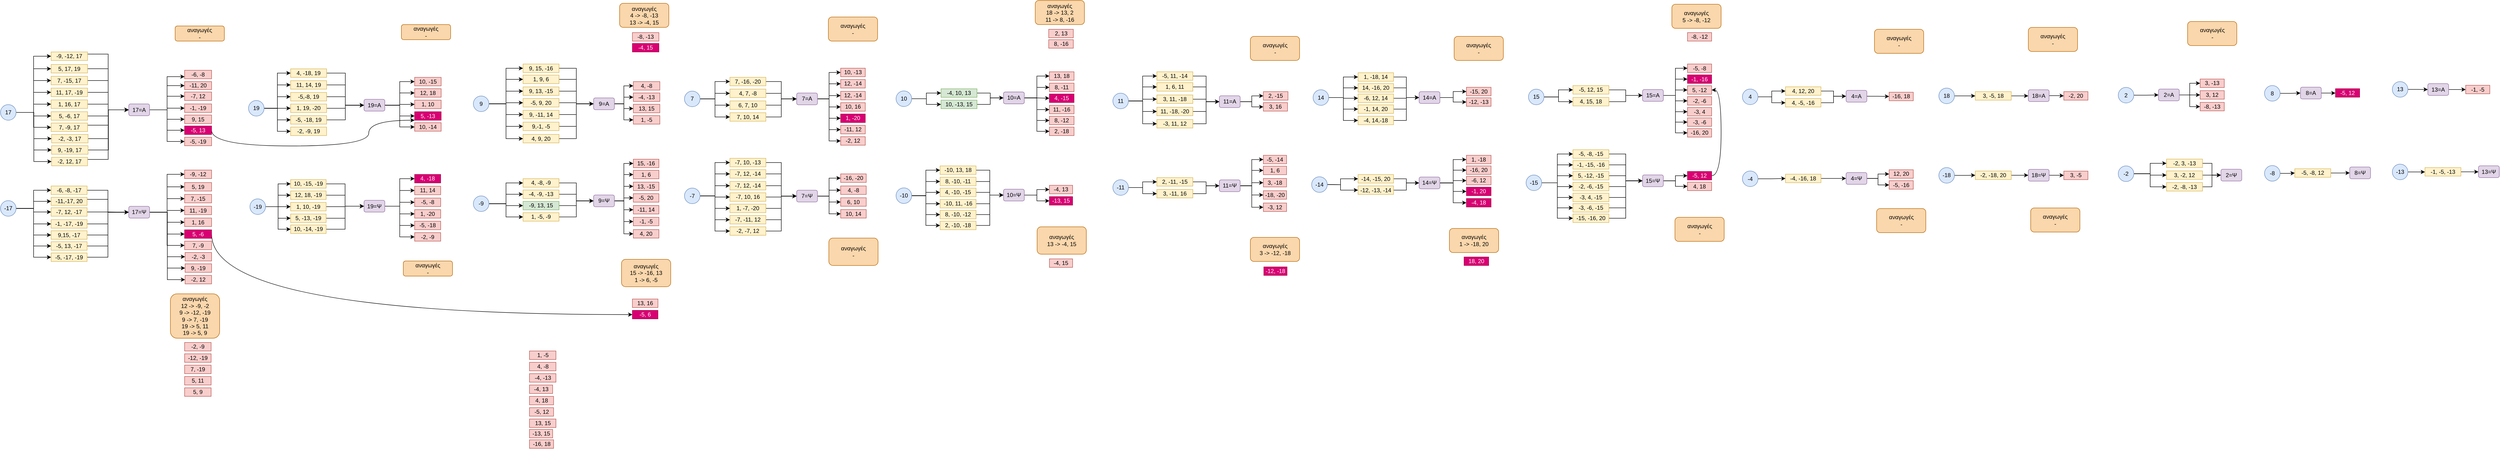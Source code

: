 <mxfile version="14.5.1" type="device"><diagram id="jZLHywl04X1lykeH8b-7" name="Σελίδα-1"><mxGraphModel dx="1185" dy="685" grid="0" gridSize="10" guides="1" tooltips="1" connect="1" arrows="1" fold="1" page="1" pageScale="1" pageWidth="827" pageHeight="1169" math="0" shadow="0"><root><mxCell id="0"/><mxCell id="1" parent="0"/><mxCell id="NSgu7CFzqD__wAyCuO-V-183" style="edgeStyle=orthogonalEdgeStyle;rounded=0;orthogonalLoop=1;jettySize=auto;html=1;exitX=1;exitY=0.5;exitDx=0;exitDy=0;entryX=0;entryY=0.5;entryDx=0;entryDy=0;" parent="1" source="NSgu7CFzqD__wAyCuO-V-1" target="NSgu7CFzqD__wAyCuO-V-181" edge="1"><mxGeometry relative="1" as="geometry"/></mxCell><mxCell id="NSgu7CFzqD__wAyCuO-V-1" value="4, -18, 19" style="rounded=0;whiteSpace=wrap;html=1;fillColor=#fff2cc;strokeColor=#d6b656;" parent="1" vertex="1"><mxGeometry x="694" y="164.75" width="76" height="18" as="geometry"/></mxCell><mxCell id="NSgu7CFzqD__wAyCuO-V-485" style="edgeStyle=orthogonalEdgeStyle;rounded=0;orthogonalLoop=1;jettySize=auto;html=1;exitX=1;exitY=0.5;exitDx=0;exitDy=0;entryX=0;entryY=0.5;entryDx=0;entryDy=0;" parent="1" source="NSgu7CFzqD__wAyCuO-V-2" target="NSgu7CFzqD__wAyCuO-V-484" edge="1"><mxGeometry relative="1" as="geometry"/></mxCell><mxCell id="NSgu7CFzqD__wAyCuO-V-2" value="3, -5, 18" style="rounded=0;whiteSpace=wrap;html=1;fillColor=#fff2cc;strokeColor=#d6b656;" parent="1" vertex="1"><mxGeometry x="4253" y="213" width="76" height="18" as="geometry"/></mxCell><mxCell id="NSgu7CFzqD__wAyCuO-V-438" style="edgeStyle=orthogonalEdgeStyle;rounded=0;orthogonalLoop=1;jettySize=auto;html=1;exitX=1;exitY=0.5;exitDx=0;exitDy=0;entryX=0;entryY=0.5;entryDx=0;entryDy=0;" parent="1" source="NSgu7CFzqD__wAyCuO-V-3" target="NSgu7CFzqD__wAyCuO-V-435" edge="1"><mxGeometry relative="1" as="geometry"/></mxCell><mxCell id="NSgu7CFzqD__wAyCuO-V-3" value="-5, -8, -15" style="rounded=0;whiteSpace=wrap;html=1;fillColor=#fff2cc;strokeColor=#d6b656;" parent="1" vertex="1"><mxGeometry x="3403" y="336" width="76" height="18" as="geometry"/></mxCell><mxCell id="NSgu7CFzqD__wAyCuO-V-305" style="edgeStyle=orthogonalEdgeStyle;rounded=0;orthogonalLoop=1;jettySize=auto;html=1;exitX=1;exitY=0.5;exitDx=0;exitDy=0;entryX=0;entryY=0.5;entryDx=0;entryDy=0;" parent="1" source="NSgu7CFzqD__wAyCuO-V-4" target="NSgu7CFzqD__wAyCuO-V-280" edge="1"><mxGeometry relative="1" as="geometry"/></mxCell><mxCell id="NSgu7CFzqD__wAyCuO-V-4" value="7, -16, -20" style="rounded=0;whiteSpace=wrap;html=1;fillColor=#fff2cc;strokeColor=#d6b656;" parent="1" vertex="1"><mxGeometry x="1622" y="182.63" width="76" height="18" as="geometry"/></mxCell><mxCell id="NSgu7CFzqD__wAyCuO-V-310" style="edgeStyle=orthogonalEdgeStyle;rounded=0;orthogonalLoop=1;jettySize=auto;html=1;exitX=1;exitY=0.5;exitDx=0;exitDy=0;entryX=0;entryY=0.5;entryDx=0;entryDy=0;" parent="1" source="NSgu7CFzqD__wAyCuO-V-5" target="NSgu7CFzqD__wAyCuO-V-281" edge="1"><mxGeometry relative="1" as="geometry"/></mxCell><mxCell id="NSgu7CFzqD__wAyCuO-V-5" value="-7, 10, -13" style="rounded=0;whiteSpace=wrap;html=1;fillColor=#fff2cc;strokeColor=#d6b656;" parent="1" vertex="1"><mxGeometry x="1622" y="354.13" width="76" height="18" as="geometry"/></mxCell><mxCell id="NSgu7CFzqD__wAyCuO-V-116" style="edgeStyle=orthogonalEdgeStyle;rounded=0;orthogonalLoop=1;jettySize=auto;html=1;exitX=1;exitY=0.25;exitDx=0;exitDy=0;entryX=0;entryY=0.5;entryDx=0;entryDy=0;" parent="1" source="NSgu7CFzqD__wAyCuO-V-6" target="NSgu7CFzqD__wAyCuO-V-114" edge="1"><mxGeometry relative="1" as="geometry"/></mxCell><mxCell id="NSgu7CFzqD__wAyCuO-V-6" value="-9, -12, 17" style="rounded=0;whiteSpace=wrap;html=1;fillColor=#fff2cc;strokeColor=#d6b656;" parent="1" vertex="1"><mxGeometry x="188" y="129" width="77" height="18" as="geometry"/></mxCell><mxCell id="NSgu7CFzqD__wAyCuO-V-119" style="edgeStyle=orthogonalEdgeStyle;rounded=0;orthogonalLoop=1;jettySize=auto;html=1;exitX=1;exitY=0.5;exitDx=0;exitDy=0;entryX=0;entryY=0.5;entryDx=0;entryDy=0;" parent="1" source="NSgu7CFzqD__wAyCuO-V-7" target="NSgu7CFzqD__wAyCuO-V-114" edge="1"><mxGeometry relative="1" as="geometry"/></mxCell><mxCell id="NSgu7CFzqD__wAyCuO-V-7" value="5, 17, 19" style="rounded=0;whiteSpace=wrap;html=1;fillColor=#fff2cc;strokeColor=#d6b656;" parent="1" vertex="1"><mxGeometry x="188" y="155.5" width="77" height="18" as="geometry"/></mxCell><mxCell id="NSgu7CFzqD__wAyCuO-V-232" style="edgeStyle=orthogonalEdgeStyle;rounded=0;orthogonalLoop=1;jettySize=auto;html=1;exitX=1;exitY=0.5;exitDx=0;exitDy=0;entryX=0;entryY=0.5;entryDx=0;entryDy=0;" parent="1" source="NSgu7CFzqD__wAyCuO-V-8" target="NSgu7CFzqD__wAyCuO-V-230" edge="1"><mxGeometry relative="1" as="geometry"/></mxCell><mxCell id="NSgu7CFzqD__wAyCuO-V-8" value="9, 15, -16" style="rounded=0;whiteSpace=wrap;html=1;fillColor=#fff2cc;strokeColor=#d6b656;" parent="1" vertex="1"><mxGeometry x="1185" y="154.5" width="76" height="18" as="geometry"/></mxCell><mxCell id="NSgu7CFzqD__wAyCuO-V-367" style="edgeStyle=orthogonalEdgeStyle;rounded=0;orthogonalLoop=1;jettySize=auto;html=1;exitX=1;exitY=0.5;exitDx=0;exitDy=0;entryX=0;entryY=0.5;entryDx=0;entryDy=0;" parent="1" source="NSgu7CFzqD__wAyCuO-V-9" target="NSgu7CFzqD__wAyCuO-V-365" edge="1"><mxGeometry relative="1" as="geometry"/></mxCell><mxCell id="NSgu7CFzqD__wAyCuO-V-9" value="-5, 11, -14" style="rounded=0;whiteSpace=wrap;html=1;fillColor=#fff2cc;strokeColor=#d6b656;" parent="1" vertex="1"><mxGeometry x="2524" y="171" width="76" height="18" as="geometry"/></mxCell><mxCell id="NSgu7CFzqD__wAyCuO-V-332" style="edgeStyle=orthogonalEdgeStyle;rounded=0;orthogonalLoop=1;jettySize=auto;html=1;exitX=1;exitY=0.5;exitDx=0;exitDy=0;entryX=0;entryY=0.5;entryDx=0;entryDy=0;" parent="1" source="NSgu7CFzqD__wAyCuO-V-10" target="NSgu7CFzqD__wAyCuO-V-329" edge="1"><mxGeometry relative="1" as="geometry"/></mxCell><mxCell id="NSgu7CFzqD__wAyCuO-V-10" value="-10, 13, 18" style="rounded=0;whiteSpace=wrap;html=1;fillColor=#fff2cc;strokeColor=#d6b656;" parent="1" vertex="1"><mxGeometry x="2066" y="370.25" width="76" height="18" as="geometry"/></mxCell><mxCell id="NSgu7CFzqD__wAyCuO-V-371" style="edgeStyle=orthogonalEdgeStyle;rounded=0;orthogonalLoop=1;jettySize=auto;html=1;exitX=1;exitY=0.5;exitDx=0;exitDy=0;entryX=0;entryY=0.5;entryDx=0;entryDy=0;" parent="1" source="NSgu7CFzqD__wAyCuO-V-11" target="NSgu7CFzqD__wAyCuO-V-365" edge="1"><mxGeometry relative="1" as="geometry"/></mxCell><mxCell id="NSgu7CFzqD__wAyCuO-V-11" value="-3, 11, 12" style="rounded=0;whiteSpace=wrap;html=1;fillColor=#fff2cc;strokeColor=#d6b656;" parent="1" vertex="1"><mxGeometry x="2524" y="272" width="76" height="18" as="geometry"/></mxCell><mxCell id="NSgu7CFzqD__wAyCuO-V-118" style="edgeStyle=orthogonalEdgeStyle;rounded=0;orthogonalLoop=1;jettySize=auto;html=1;exitX=1;exitY=0.5;exitDx=0;exitDy=0;entryX=0;entryY=0.5;entryDx=0;entryDy=0;" parent="1" source="NSgu7CFzqD__wAyCuO-V-12" target="NSgu7CFzqD__wAyCuO-V-115" edge="1"><mxGeometry relative="1" as="geometry"/></mxCell><mxCell id="NSgu7CFzqD__wAyCuO-V-12" value="-6, -8, -17" style="rounded=0;whiteSpace=wrap;html=1;fillColor=#fff2cc;strokeColor=#d6b656;" parent="1" vertex="1"><mxGeometry x="188" y="412.75" width="76" height="18" as="geometry"/></mxCell><mxCell id="NSgu7CFzqD__wAyCuO-V-403" style="edgeStyle=orthogonalEdgeStyle;rounded=0;orthogonalLoop=1;jettySize=auto;html=1;exitX=1;exitY=0.5;exitDx=0;exitDy=0;entryX=0;entryY=0.5;entryDx=0;entryDy=0;" parent="1" source="NSgu7CFzqD__wAyCuO-V-13" target="NSgu7CFzqD__wAyCuO-V-398" edge="1"><mxGeometry relative="1" as="geometry"/></mxCell><mxCell id="NSgu7CFzqD__wAyCuO-V-13" value="1, -18, 14" style="rounded=0;whiteSpace=wrap;html=1;fillColor=#fff2cc;strokeColor=#d6b656;" parent="1" vertex="1"><mxGeometry x="2949" y="173" width="75" height="18" as="geometry"/></mxCell><mxCell id="NSgu7CFzqD__wAyCuO-V-184" style="edgeStyle=orthogonalEdgeStyle;rounded=0;orthogonalLoop=1;jettySize=auto;html=1;exitX=1;exitY=0.5;exitDx=0;exitDy=0;entryX=0;entryY=0.5;entryDx=0;entryDy=0;" parent="1" source="NSgu7CFzqD__wAyCuO-V-14" target="NSgu7CFzqD__wAyCuO-V-182" edge="1"><mxGeometry relative="1" as="geometry"/></mxCell><mxCell id="NSgu7CFzqD__wAyCuO-V-14" value="10, -15, -19" style="rounded=0;whiteSpace=wrap;html=1;fillColor=#fff2cc;strokeColor=#d6b656;" parent="1" vertex="1"><mxGeometry x="694" y="399.25" width="75" height="18" as="geometry"/></mxCell><mxCell id="NSgu7CFzqD__wAyCuO-V-186" style="edgeStyle=orthogonalEdgeStyle;rounded=0;orthogonalLoop=1;jettySize=auto;html=1;exitX=1;exitY=0.5;exitDx=0;exitDy=0;entryX=0;entryY=0.5;entryDx=0;entryDy=0;" parent="1" source="NSgu7CFzqD__wAyCuO-V-15" target="NSgu7CFzqD__wAyCuO-V-182" edge="1"><mxGeometry relative="1" as="geometry"/></mxCell><mxCell id="NSgu7CFzqD__wAyCuO-V-15" value="12, 18, -19" style="rounded=0;whiteSpace=wrap;html=1;fillColor=#fff2cc;strokeColor=#d6b656;" parent="1" vertex="1"><mxGeometry x="694" y="423.25" width="75" height="18" as="geometry"/></mxCell><mxCell id="NSgu7CFzqD__wAyCuO-V-307" style="edgeStyle=orthogonalEdgeStyle;rounded=0;orthogonalLoop=1;jettySize=auto;html=1;exitX=1;exitY=0.5;exitDx=0;exitDy=0;entryX=0;entryY=0.5;entryDx=0;entryDy=0;" parent="1" source="NSgu7CFzqD__wAyCuO-V-16" target="NSgu7CFzqD__wAyCuO-V-280" edge="1"><mxGeometry relative="1" as="geometry"/></mxCell><mxCell id="NSgu7CFzqD__wAyCuO-V-16" value="4, 7, -8" style="rounded=0;whiteSpace=wrap;html=1;fillColor=#fff2cc;strokeColor=#d6b656;" parent="1" vertex="1"><mxGeometry x="1622" y="207.63" width="76" height="18" as="geometry"/></mxCell><mxCell id="NSgu7CFzqD__wAyCuO-V-233" style="edgeStyle=orthogonalEdgeStyle;rounded=0;orthogonalLoop=1;jettySize=auto;html=1;exitX=1;exitY=0.5;exitDx=0;exitDy=0;entryX=0;entryY=0.5;entryDx=0;entryDy=0;" parent="1" source="NSgu7CFzqD__wAyCuO-V-17" target="NSgu7CFzqD__wAyCuO-V-231" edge="1"><mxGeometry relative="1" as="geometry"/></mxCell><mxCell id="NSgu7CFzqD__wAyCuO-V-17" value="4, -8, -9" style="rounded=0;whiteSpace=wrap;html=1;fillColor=#fff2cc;strokeColor=#d6b656;" parent="1" vertex="1"><mxGeometry x="1185" y="397.25" width="76" height="18" as="geometry"/></mxCell><mxCell id="NSgu7CFzqD__wAyCuO-V-121" style="edgeStyle=orthogonalEdgeStyle;rounded=0;orthogonalLoop=1;jettySize=auto;html=1;exitX=1;exitY=0.5;exitDx=0;exitDy=0;entryX=0;entryY=0.5;entryDx=0;entryDy=0;" parent="1" source="NSgu7CFzqD__wAyCuO-V-18" target="NSgu7CFzqD__wAyCuO-V-114" edge="1"><mxGeometry relative="1" as="geometry"/></mxCell><mxCell id="NSgu7CFzqD__wAyCuO-V-18" value="7, -15, 17" style="rounded=0;whiteSpace=wrap;html=1;fillColor=#fff2cc;strokeColor=#d6b656;" parent="1" vertex="1"><mxGeometry x="188" y="180.5" width="77" height="18" as="geometry"/></mxCell><mxCell id="NSgu7CFzqD__wAyCuO-V-311" style="edgeStyle=orthogonalEdgeStyle;rounded=0;orthogonalLoop=1;jettySize=auto;html=1;exitX=1;exitY=0.5;exitDx=0;exitDy=0;entryX=0;entryY=0.5;entryDx=0;entryDy=0;" parent="1" source="NSgu7CFzqD__wAyCuO-V-19" target="NSgu7CFzqD__wAyCuO-V-281" edge="1"><mxGeometry relative="1" as="geometry"/></mxCell><mxCell id="NSgu7CFzqD__wAyCuO-V-19" value="-7, 12, -14" style="rounded=0;whiteSpace=wrap;html=1;fillColor=#fff2cc;strokeColor=#d6b656;" parent="1" vertex="1"><mxGeometry x="1622" y="378.13" width="76" height="18" as="geometry"/></mxCell><mxCell id="NSgu7CFzqD__wAyCuO-V-333" style="edgeStyle=orthogonalEdgeStyle;rounded=0;orthogonalLoop=1;jettySize=auto;html=1;exitX=1;exitY=0.5;exitDx=0;exitDy=0;entryX=0;entryY=0.5;entryDx=0;entryDy=0;" parent="1" source="NSgu7CFzqD__wAyCuO-V-20" target="NSgu7CFzqD__wAyCuO-V-329" edge="1"><mxGeometry relative="1" as="geometry"/></mxCell><mxCell id="NSgu7CFzqD__wAyCuO-V-20" value="8, -10, -11" style="rounded=0;whiteSpace=wrap;html=1;fillColor=#fff2cc;strokeColor=#d6b656;" parent="1" vertex="1"><mxGeometry x="2066" y="394.25" width="76" height="18" as="geometry"/></mxCell><mxCell id="NSgu7CFzqD__wAyCuO-V-372" style="edgeStyle=orthogonalEdgeStyle;rounded=0;orthogonalLoop=1;jettySize=auto;html=1;exitX=1;exitY=0.5;exitDx=0;exitDy=0;entryX=0;entryY=0.5;entryDx=0;entryDy=0;" parent="1" source="NSgu7CFzqD__wAyCuO-V-21" target="NSgu7CFzqD__wAyCuO-V-366" edge="1"><mxGeometry relative="1" as="geometry"/></mxCell><mxCell id="NSgu7CFzqD__wAyCuO-V-21" value="2, -11, -15" style="rounded=0;whiteSpace=wrap;html=1;fillColor=#fff2cc;strokeColor=#d6b656;" parent="1" vertex="1"><mxGeometry x="2524" y="395" width="76" height="18" as="geometry"/></mxCell><mxCell id="NSgu7CFzqD__wAyCuO-V-234" style="edgeStyle=orthogonalEdgeStyle;rounded=0;orthogonalLoop=1;jettySize=auto;html=1;exitX=1;exitY=0.5;exitDx=0;exitDy=0;entryX=0;entryY=0.5;entryDx=0;entryDy=0;" parent="1" source="NSgu7CFzqD__wAyCuO-V-22" target="NSgu7CFzqD__wAyCuO-V-230" edge="1"><mxGeometry relative="1" as="geometry"/></mxCell><mxCell id="NSgu7CFzqD__wAyCuO-V-22" value="1, 9, 6" style="rounded=0;whiteSpace=wrap;html=1;fillColor=#fff2cc;strokeColor=#d6b656;" parent="1" vertex="1"><mxGeometry x="1185" y="178" width="76" height="18" as="geometry"/></mxCell><mxCell id="NSgu7CFzqD__wAyCuO-V-120" style="edgeStyle=orthogonalEdgeStyle;rounded=0;orthogonalLoop=1;jettySize=auto;html=1;exitX=1;exitY=0.25;exitDx=0;exitDy=0;entryX=0;entryY=0.5;entryDx=0;entryDy=0;" parent="1" source="NSgu7CFzqD__wAyCuO-V-23" target="NSgu7CFzqD__wAyCuO-V-115" edge="1"><mxGeometry relative="1" as="geometry"/></mxCell><mxCell id="NSgu7CFzqD__wAyCuO-V-23" value="-11,-17, 20" style="rounded=0;whiteSpace=wrap;html=1;fillColor=#fff2cc;strokeColor=#d6b656;" parent="1" vertex="1"><mxGeometry x="188" y="436.75" width="76" height="17" as="geometry"/></mxCell><mxCell id="NSgu7CFzqD__wAyCuO-V-236" style="edgeStyle=orthogonalEdgeStyle;rounded=0;orthogonalLoop=1;jettySize=auto;html=1;exitX=1;exitY=0.5;exitDx=0;exitDy=0;entryX=0;entryY=0.5;entryDx=0;entryDy=0;" parent="1" source="NSgu7CFzqD__wAyCuO-V-24" target="NSgu7CFzqD__wAyCuO-V-230" edge="1"><mxGeometry relative="1" as="geometry"/></mxCell><mxCell id="NSgu7CFzqD__wAyCuO-V-24" value="9, 13, -15" style="rounded=0;whiteSpace=wrap;html=1;fillColor=#fff2cc;strokeColor=#d6b656;" parent="1" vertex="1"><mxGeometry x="1185" y="203" width="76" height="18" as="geometry"/></mxCell><mxCell id="NSgu7CFzqD__wAyCuO-V-122" style="edgeStyle=orthogonalEdgeStyle;rounded=0;orthogonalLoop=1;jettySize=auto;html=1;exitX=1;exitY=0.5;exitDx=0;exitDy=0;entryX=0;entryY=0.5;entryDx=0;entryDy=0;" parent="1" source="NSgu7CFzqD__wAyCuO-V-25" target="NSgu7CFzqD__wAyCuO-V-115" edge="1"><mxGeometry relative="1" as="geometry"/></mxCell><mxCell id="NSgu7CFzqD__wAyCuO-V-25" value="-7, 12, -17" style="rounded=0;whiteSpace=wrap;html=1;fillColor=#fff2cc;strokeColor=#d6b656;" parent="1" vertex="1"><mxGeometry x="188" y="458.75" width="76" height="18" as="geometry"/></mxCell><mxCell id="NSgu7CFzqD__wAyCuO-V-487" style="edgeStyle=orthogonalEdgeStyle;rounded=0;orthogonalLoop=1;jettySize=auto;html=1;exitX=1;exitY=0.5;exitDx=0;exitDy=0;" parent="1" source="NSgu7CFzqD__wAyCuO-V-26" target="NSgu7CFzqD__wAyCuO-V-486" edge="1"><mxGeometry relative="1" as="geometry"/></mxCell><mxCell id="NSgu7CFzqD__wAyCuO-V-26" value="-2, -18, 20" style="rounded=0;whiteSpace=wrap;html=1;fillColor=#fff2cc;strokeColor=#d6b656;" parent="1" vertex="1"><mxGeometry x="4253" y="381" width="76" height="18" as="geometry"/></mxCell><mxCell id="NSgu7CFzqD__wAyCuO-V-470" style="edgeStyle=orthogonalEdgeStyle;rounded=0;orthogonalLoop=1;jettySize=auto;html=1;exitX=1;exitY=0.5;exitDx=0;exitDy=0;entryX=0;entryY=0.5;entryDx=0;entryDy=0;" parent="1" source="NSgu7CFzqD__wAyCuO-V-27" target="NSgu7CFzqD__wAyCuO-V-469" edge="1"><mxGeometry relative="1" as="geometry"/></mxCell><mxCell id="NSgu7CFzqD__wAyCuO-V-27" value="4, 12, 20" style="rounded=0;whiteSpace=wrap;html=1;fillColor=#fff2cc;strokeColor=#d6b656;" parent="1" vertex="1"><mxGeometry x="3852" y="202.75" width="75" height="18" as="geometry"/></mxCell><mxCell id="NSgu7CFzqD__wAyCuO-V-185" style="edgeStyle=orthogonalEdgeStyle;rounded=0;orthogonalLoop=1;jettySize=auto;html=1;exitX=1;exitY=0.5;exitDx=0;exitDy=0;entryX=0;entryY=0.5;entryDx=0;entryDy=0;" parent="1" source="NSgu7CFzqD__wAyCuO-V-28" target="NSgu7CFzqD__wAyCuO-V-181" edge="1"><mxGeometry relative="1" as="geometry"/></mxCell><mxCell id="NSgu7CFzqD__wAyCuO-V-28" value="11, 14, 19" style="rounded=0;whiteSpace=wrap;html=1;fillColor=#fff2cc;strokeColor=#d6b656;" parent="1" vertex="1"><mxGeometry x="694" y="189.75" width="76" height="18" as="geometry"/></mxCell><mxCell id="NSgu7CFzqD__wAyCuO-V-473" style="edgeStyle=orthogonalEdgeStyle;rounded=0;orthogonalLoop=1;jettySize=auto;html=1;exitX=1;exitY=0.5;exitDx=0;exitDy=0;" parent="1" source="NSgu7CFzqD__wAyCuO-V-29" target="NSgu7CFzqD__wAyCuO-V-472" edge="1"><mxGeometry relative="1" as="geometry"/></mxCell><mxCell id="NSgu7CFzqD__wAyCuO-V-29" value="-4, -16, 18" style="rounded=0;whiteSpace=wrap;html=1;fillColor=#fff2cc;strokeColor=#d6b656;" parent="1" vertex="1"><mxGeometry x="3852" y="387.75" width="75" height="18" as="geometry"/></mxCell><mxCell id="NSgu7CFzqD__wAyCuO-V-124" style="edgeStyle=orthogonalEdgeStyle;rounded=0;orthogonalLoop=1;jettySize=auto;html=1;exitX=1;exitY=0.5;exitDx=0;exitDy=0;entryX=0;entryY=0.5;entryDx=0;entryDy=0;" parent="1" source="NSgu7CFzqD__wAyCuO-V-30" target="NSgu7CFzqD__wAyCuO-V-115" edge="1"><mxGeometry relative="1" as="geometry"/></mxCell><mxCell id="NSgu7CFzqD__wAyCuO-V-30" value="-1, -17, -19" style="rounded=0;whiteSpace=wrap;html=1;fillColor=#fff2cc;strokeColor=#d6b656;" parent="1" vertex="1"><mxGeometry x="188" y="484" width="76" height="18" as="geometry"/></mxCell><mxCell id="NSgu7CFzqD__wAyCuO-V-331" style="edgeStyle=orthogonalEdgeStyle;rounded=0;orthogonalLoop=1;jettySize=auto;html=1;exitX=1;exitY=0.5;exitDx=0;exitDy=0;entryX=0;entryY=0.5;entryDx=0;entryDy=0;" parent="1" source="NSgu7CFzqD__wAyCuO-V-31" target="NSgu7CFzqD__wAyCuO-V-328" edge="1"><mxGeometry relative="1" as="geometry"/></mxCell><mxCell id="NSgu7CFzqD__wAyCuO-V-31" value="10, -13, 15" style="rounded=0;whiteSpace=wrap;html=1;fillColor=#d5e8d4;strokeColor=#82b366;" parent="1" vertex="1"><mxGeometry x="2068" y="231" width="76" height="18" as="geometry"/></mxCell><mxCell id="NSgu7CFzqD__wAyCuO-V-402" style="edgeStyle=orthogonalEdgeStyle;rounded=0;orthogonalLoop=1;jettySize=auto;html=1;exitX=1;exitY=0.5;exitDx=0;exitDy=0;" parent="1" source="NSgu7CFzqD__wAyCuO-V-32" target="NSgu7CFzqD__wAyCuO-V-399" edge="1"><mxGeometry relative="1" as="geometry"/></mxCell><mxCell id="NSgu7CFzqD__wAyCuO-V-32" value="-12, -13, -14" style="rounded=0;whiteSpace=wrap;html=1;fillColor=#fff2cc;strokeColor=#d6b656;" parent="1" vertex="1"><mxGeometry x="2949" y="412.5" width="75" height="18" as="geometry"/></mxCell><mxCell id="NSgu7CFzqD__wAyCuO-V-312" style="edgeStyle=orthogonalEdgeStyle;rounded=0;orthogonalLoop=1;jettySize=auto;html=1;exitX=1;exitY=0.5;exitDx=0;exitDy=0;entryX=0;entryY=0.5;entryDx=0;entryDy=0;" parent="1" source="NSgu7CFzqD__wAyCuO-V-33" target="NSgu7CFzqD__wAyCuO-V-281" edge="1"><mxGeometry relative="1" as="geometry"/></mxCell><mxCell id="NSgu7CFzqD__wAyCuO-V-33" value="-7, 12, -14" style="rounded=0;whiteSpace=wrap;html=1;fillColor=#fff2cc;strokeColor=#d6b656;" parent="1" vertex="1"><mxGeometry x="1622" y="403.13" width="76" height="18" as="geometry"/></mxCell><mxCell id="NSgu7CFzqD__wAyCuO-V-313" style="edgeStyle=orthogonalEdgeStyle;rounded=0;orthogonalLoop=1;jettySize=auto;html=1;exitX=1;exitY=0.5;exitDx=0;exitDy=0;entryX=0;entryY=0.5;entryDx=0;entryDy=0;" parent="1" source="NSgu7CFzqD__wAyCuO-V-34" target="NSgu7CFzqD__wAyCuO-V-281" edge="1"><mxGeometry relative="1" as="geometry"/></mxCell><mxCell id="NSgu7CFzqD__wAyCuO-V-34" value="-7, 10, 16" style="rounded=0;whiteSpace=wrap;html=1;fillColor=#fff2cc;strokeColor=#d6b656;" parent="1" vertex="1"><mxGeometry x="1622" y="427.13" width="76" height="18" as="geometry"/></mxCell><mxCell id="NSgu7CFzqD__wAyCuO-V-308" style="edgeStyle=orthogonalEdgeStyle;rounded=0;orthogonalLoop=1;jettySize=auto;html=1;exitX=1;exitY=0.5;exitDx=0;exitDy=0;" parent="1" source="NSgu7CFzqD__wAyCuO-V-35" target="NSgu7CFzqD__wAyCuO-V-280" edge="1"><mxGeometry relative="1" as="geometry"/></mxCell><mxCell id="NSgu7CFzqD__wAyCuO-V-35" value="6, 7, 10" style="rounded=0;whiteSpace=wrap;html=1;fillColor=#fff2cc;strokeColor=#d6b656;" parent="1" vertex="1"><mxGeometry x="1622" y="232.63" width="76" height="18" as="geometry"/></mxCell><mxCell id="NSgu7CFzqD__wAyCuO-V-404" style="edgeStyle=orthogonalEdgeStyle;rounded=0;orthogonalLoop=1;jettySize=auto;html=1;exitX=1;exitY=0.5;exitDx=0;exitDy=0;entryX=0;entryY=0.5;entryDx=0;entryDy=0;" parent="1" source="NSgu7CFzqD__wAyCuO-V-36" target="NSgu7CFzqD__wAyCuO-V-398" edge="1"><mxGeometry relative="1" as="geometry"/></mxCell><mxCell id="NSgu7CFzqD__wAyCuO-V-36" value="14, -16, 20" style="rounded=0;whiteSpace=wrap;html=1;fillColor=#fff2cc;strokeColor=#d6b656;" parent="1" vertex="1"><mxGeometry x="2949" y="196" width="75" height="18" as="geometry"/></mxCell><mxCell id="NSgu7CFzqD__wAyCuO-V-123" style="edgeStyle=orthogonalEdgeStyle;rounded=0;orthogonalLoop=1;jettySize=auto;html=1;exitX=1;exitY=0.5;exitDx=0;exitDy=0;entryX=0;entryY=0.5;entryDx=0;entryDy=0;" parent="1" source="NSgu7CFzqD__wAyCuO-V-37" target="NSgu7CFzqD__wAyCuO-V-114" edge="1"><mxGeometry relative="1" as="geometry"/></mxCell><mxCell id="NSgu7CFzqD__wAyCuO-V-37" value="11, 17, -19" style="rounded=0;whiteSpace=wrap;html=1;fillColor=#fff2cc;strokeColor=#d6b656;" parent="1" vertex="1"><mxGeometry x="188" y="205.5" width="77" height="18" as="geometry"/></mxCell><mxCell id="NSgu7CFzqD__wAyCuO-V-314" style="edgeStyle=orthogonalEdgeStyle;rounded=0;orthogonalLoop=1;jettySize=auto;html=1;exitX=1;exitY=0.5;exitDx=0;exitDy=0;entryX=0;entryY=0.5;entryDx=0;entryDy=0;" parent="1" source="NSgu7CFzqD__wAyCuO-V-38" target="NSgu7CFzqD__wAyCuO-V-281" edge="1"><mxGeometry relative="1" as="geometry"/></mxCell><mxCell id="NSgu7CFzqD__wAyCuO-V-38" value="1, -7, -20" style="rounded=0;whiteSpace=wrap;html=1;fillColor=#fff2cc;strokeColor=#d6b656;" parent="1" vertex="1"><mxGeometry x="1622" y="451.13" width="76" height="18" as="geometry"/></mxCell><mxCell id="NSgu7CFzqD__wAyCuO-V-436" style="edgeStyle=orthogonalEdgeStyle;rounded=0;orthogonalLoop=1;jettySize=auto;html=1;exitX=1;exitY=0.5;exitDx=0;exitDy=0;" parent="1" source="NSgu7CFzqD__wAyCuO-V-39" target="NSgu7CFzqD__wAyCuO-V-434" edge="1"><mxGeometry relative="1" as="geometry"/></mxCell><mxCell id="NSgu7CFzqD__wAyCuO-V-39" value="-5, 12, 15" style="rounded=0;whiteSpace=wrap;html=1;fillColor=#fff2cc;strokeColor=#d6b656;" parent="1" vertex="1"><mxGeometry x="3403" y="200.25" width="76" height="18" as="geometry"/></mxCell><mxCell id="NSgu7CFzqD__wAyCuO-V-235" style="edgeStyle=orthogonalEdgeStyle;rounded=0;orthogonalLoop=1;jettySize=auto;html=1;exitX=1;exitY=0.5;exitDx=0;exitDy=0;entryX=0;entryY=0.5;entryDx=0;entryDy=0;" parent="1" source="NSgu7CFzqD__wAyCuO-V-40" target="NSgu7CFzqD__wAyCuO-V-231" edge="1"><mxGeometry relative="1" as="geometry"/></mxCell><mxCell id="NSgu7CFzqD__wAyCuO-V-40" value="-4, -9, -13" style="rounded=0;whiteSpace=wrap;html=1;fillColor=#fff2cc;strokeColor=#d6b656;" parent="1" vertex="1"><mxGeometry x="1185" y="421.25" width="76" height="18" as="geometry"/></mxCell><mxCell id="NSgu7CFzqD__wAyCuO-V-315" style="edgeStyle=orthogonalEdgeStyle;rounded=0;orthogonalLoop=1;jettySize=auto;html=1;exitX=1;exitY=0.5;exitDx=0;exitDy=0;entryX=0;entryY=0.5;entryDx=0;entryDy=0;" parent="1" source="NSgu7CFzqD__wAyCuO-V-41" target="NSgu7CFzqD__wAyCuO-V-281" edge="1"><mxGeometry relative="1" as="geometry"/></mxCell><mxCell id="NSgu7CFzqD__wAyCuO-V-41" value="-7, -11, 12" style="rounded=0;whiteSpace=wrap;html=1;fillColor=#fff2cc;strokeColor=#d6b656;" parent="1" vertex="1"><mxGeometry x="1622" y="475.13" width="76" height="18" as="geometry"/></mxCell><mxCell id="NSgu7CFzqD__wAyCuO-V-187" style="edgeStyle=orthogonalEdgeStyle;rounded=0;orthogonalLoop=1;jettySize=auto;html=1;exitX=1;exitY=0.5;exitDx=0;exitDy=0;entryX=0;entryY=0.5;entryDx=0;entryDy=0;" parent="1" source="NSgu7CFzqD__wAyCuO-V-42" target="NSgu7CFzqD__wAyCuO-V-181" edge="1"><mxGeometry relative="1" as="geometry"/></mxCell><mxCell id="NSgu7CFzqD__wAyCuO-V-42" value="-5,-8, 19" style="rounded=0;whiteSpace=wrap;html=1;fillColor=#fff2cc;strokeColor=#d6b656;" parent="1" vertex="1"><mxGeometry x="694" y="214.75" width="76" height="18" as="geometry"/></mxCell><mxCell id="NSgu7CFzqD__wAyCuO-V-125" style="edgeStyle=orthogonalEdgeStyle;rounded=0;orthogonalLoop=1;jettySize=auto;html=1;exitX=1;exitY=0.5;exitDx=0;exitDy=0;entryX=0;entryY=0.5;entryDx=0;entryDy=0;" parent="1" source="NSgu7CFzqD__wAyCuO-V-43" target="NSgu7CFzqD__wAyCuO-V-114" edge="1"><mxGeometry relative="1" as="geometry"/></mxCell><mxCell id="NSgu7CFzqD__wAyCuO-V-43" value="1, 16, 17" style="rounded=0;whiteSpace=wrap;html=1;fillColor=#fff2cc;strokeColor=#d6b656;" parent="1" vertex="1"><mxGeometry x="188" y="230.5" width="77" height="18" as="geometry"/></mxCell><mxCell id="NSgu7CFzqD__wAyCuO-V-400" style="edgeStyle=orthogonalEdgeStyle;rounded=0;orthogonalLoop=1;jettySize=auto;html=1;exitX=1;exitY=0.5;exitDx=0;exitDy=0;" parent="1" source="NSgu7CFzqD__wAyCuO-V-44" target="NSgu7CFzqD__wAyCuO-V-399" edge="1"><mxGeometry relative="1" as="geometry"/></mxCell><mxCell id="NSgu7CFzqD__wAyCuO-V-44" value="-14, -15, 20" style="rounded=0;whiteSpace=wrap;html=1;fillColor=#fff2cc;strokeColor=#d6b656;" parent="1" vertex="1"><mxGeometry x="2949" y="388.5" width="75" height="18" as="geometry"/></mxCell><mxCell id="NSgu7CFzqD__wAyCuO-V-330" style="edgeStyle=orthogonalEdgeStyle;rounded=0;orthogonalLoop=1;jettySize=auto;html=1;exitX=1;exitY=0.5;exitDx=0;exitDy=0;entryX=0;entryY=0.5;entryDx=0;entryDy=0;" parent="1" source="NSgu7CFzqD__wAyCuO-V-45" target="NSgu7CFzqD__wAyCuO-V-328" edge="1"><mxGeometry relative="1" as="geometry"/></mxCell><mxCell id="NSgu7CFzqD__wAyCuO-V-45" value="-4, 10, 13" style="rounded=0;whiteSpace=wrap;html=1;fillColor=#d5e8d4;strokeColor=#82b366;" parent="1" vertex="1"><mxGeometry x="2068" y="207" width="76" height="18" as="geometry"/></mxCell><mxCell id="NSgu7CFzqD__wAyCuO-V-309" style="edgeStyle=orthogonalEdgeStyle;rounded=0;orthogonalLoop=1;jettySize=auto;html=1;exitX=1;exitY=0.5;exitDx=0;exitDy=0;entryX=0;entryY=0.5;entryDx=0;entryDy=0;" parent="1" source="NSgu7CFzqD__wAyCuO-V-46" target="NSgu7CFzqD__wAyCuO-V-280" edge="1"><mxGeometry relative="1" as="geometry"/></mxCell><mxCell id="NSgu7CFzqD__wAyCuO-V-46" value="7, 10, 14" style="rounded=0;whiteSpace=wrap;html=1;fillColor=#fff2cc;strokeColor=#d6b656;" parent="1" vertex="1"><mxGeometry x="1622" y="257.63" width="76" height="18" as="geometry"/></mxCell><mxCell id="NSgu7CFzqD__wAyCuO-V-238" style="edgeStyle=orthogonalEdgeStyle;rounded=0;orthogonalLoop=1;jettySize=auto;html=1;exitX=1;exitY=0.5;exitDx=0;exitDy=0;entryX=0;entryY=0.5;entryDx=0;entryDy=0;" parent="1" source="NSgu7CFzqD__wAyCuO-V-47" target="NSgu7CFzqD__wAyCuO-V-230" edge="1"><mxGeometry relative="1" as="geometry"/></mxCell><mxCell id="NSgu7CFzqD__wAyCuO-V-47" value="-5, 9, 20" style="rounded=0;whiteSpace=wrap;html=1;fillColor=#fff2cc;strokeColor=#d6b656;" parent="1" vertex="1"><mxGeometry x="1185" y="227.5" width="76" height="18" as="geometry"/></mxCell><mxCell id="NSgu7CFzqD__wAyCuO-V-188" style="edgeStyle=orthogonalEdgeStyle;rounded=0;orthogonalLoop=1;jettySize=auto;html=1;exitX=1;exitY=0.5;exitDx=0;exitDy=0;entryX=0;entryY=0.5;entryDx=0;entryDy=0;" parent="1" source="NSgu7CFzqD__wAyCuO-V-48" target="NSgu7CFzqD__wAyCuO-V-182" edge="1"><mxGeometry relative="1" as="geometry"/></mxCell><mxCell id="NSgu7CFzqD__wAyCuO-V-48" value="1, 10, -19" style="rounded=0;whiteSpace=wrap;html=1;fillColor=#fff2cc;strokeColor=#d6b656;" parent="1" vertex="1"><mxGeometry x="694" y="447.5" width="75" height="18" as="geometry"/></mxCell><mxCell id="NSgu7CFzqD__wAyCuO-V-439" style="edgeStyle=orthogonalEdgeStyle;rounded=0;orthogonalLoop=1;jettySize=auto;html=1;exitX=1;exitY=0.5;exitDx=0;exitDy=0;entryX=0;entryY=0.5;entryDx=0;entryDy=0;" parent="1" source="NSgu7CFzqD__wAyCuO-V-49" target="NSgu7CFzqD__wAyCuO-V-435" edge="1"><mxGeometry relative="1" as="geometry"/></mxCell><mxCell id="NSgu7CFzqD__wAyCuO-V-49" value="-1, -15, -16" style="rounded=0;whiteSpace=wrap;html=1;fillColor=#fff2cc;strokeColor=#d6b656;" parent="1" vertex="1"><mxGeometry x="3403" y="359" width="76" height="18" as="geometry"/></mxCell><mxCell id="NSgu7CFzqD__wAyCuO-V-373" style="edgeStyle=orthogonalEdgeStyle;rounded=0;orthogonalLoop=1;jettySize=auto;html=1;exitX=1;exitY=0.5;exitDx=0;exitDy=0;entryX=0;entryY=0.5;entryDx=0;entryDy=0;" parent="1" source="NSgu7CFzqD__wAyCuO-V-50" target="NSgu7CFzqD__wAyCuO-V-366" edge="1"><mxGeometry relative="1" as="geometry"/></mxCell><mxCell id="NSgu7CFzqD__wAyCuO-V-50" value="3, -11, 16" style="rounded=0;whiteSpace=wrap;html=1;fillColor=#fff2cc;strokeColor=#d6b656;" parent="1" vertex="1"><mxGeometry x="2524" y="420" width="76" height="18" as="geometry"/></mxCell><mxCell id="NSgu7CFzqD__wAyCuO-V-335" style="edgeStyle=orthogonalEdgeStyle;rounded=0;orthogonalLoop=1;jettySize=auto;html=1;exitX=1;exitY=0.5;exitDx=0;exitDy=0;entryX=0;entryY=0.5;entryDx=0;entryDy=0;" parent="1" source="NSgu7CFzqD__wAyCuO-V-51" target="NSgu7CFzqD__wAyCuO-V-329" edge="1"><mxGeometry relative="1" as="geometry"/></mxCell><mxCell id="NSgu7CFzqD__wAyCuO-V-51" value="4, -10, -15" style="rounded=0;whiteSpace=wrap;html=1;fillColor=#fff2cc;strokeColor=#d6b656;" parent="1" vertex="1"><mxGeometry x="2066" y="417.25" width="76" height="18" as="geometry"/></mxCell><mxCell id="NSgu7CFzqD__wAyCuO-V-442" style="edgeStyle=orthogonalEdgeStyle;rounded=0;orthogonalLoop=1;jettySize=auto;html=1;exitX=1;exitY=0.5;exitDx=0;exitDy=0;entryX=0;entryY=0.5;entryDx=0;entryDy=0;" parent="1" source="NSgu7CFzqD__wAyCuO-V-52" target="NSgu7CFzqD__wAyCuO-V-435" edge="1"><mxGeometry relative="1" as="geometry"/></mxCell><mxCell id="NSgu7CFzqD__wAyCuO-V-52" value="-3, 4, -15" style="rounded=0;whiteSpace=wrap;html=1;fillColor=#fff2cc;strokeColor=#d6b656;" parent="1" vertex="1"><mxGeometry x="3403" y="428" width="76" height="18" as="geometry"/></mxCell><mxCell id="NSgu7CFzqD__wAyCuO-V-336" style="edgeStyle=orthogonalEdgeStyle;rounded=0;orthogonalLoop=1;jettySize=auto;html=1;exitX=1;exitY=0.5;exitDx=0;exitDy=0;entryX=0;entryY=0.5;entryDx=0;entryDy=0;" parent="1" source="NSgu7CFzqD__wAyCuO-V-53" target="NSgu7CFzqD__wAyCuO-V-329" edge="1"><mxGeometry relative="1" as="geometry"/></mxCell><mxCell id="NSgu7CFzqD__wAyCuO-V-53" value="-10, 11, -16" style="rounded=0;whiteSpace=wrap;html=1;fillColor=#fff2cc;strokeColor=#d6b656;" parent="1" vertex="1"><mxGeometry x="2066" y="441.25" width="76" height="18" as="geometry"/></mxCell><mxCell id="ATUsp44yxTf5Uwx1Lki2-44" style="edgeStyle=orthogonalEdgeStyle;rounded=0;orthogonalLoop=1;jettySize=auto;html=1;exitX=1;exitY=0.5;exitDx=0;exitDy=0;" parent="1" source="NSgu7CFzqD__wAyCuO-V-54" target="ATUsp44yxTf5Uwx1Lki2-43" edge="1"><mxGeometry relative="1" as="geometry"/></mxCell><mxCell id="NSgu7CFzqD__wAyCuO-V-54" value="-5, -8, 12" style="rounded=0;whiteSpace=wrap;html=1;fillColor=#fff2cc;strokeColor=#d6b656;" parent="1" vertex="1"><mxGeometry x="4928" y="376.25" width="76" height="18" as="geometry"/></mxCell><mxCell id="NSgu7CFzqD__wAyCuO-V-405" style="edgeStyle=orthogonalEdgeStyle;rounded=0;orthogonalLoop=1;jettySize=auto;html=1;exitX=1;exitY=0.5;exitDx=0;exitDy=0;" parent="1" source="NSgu7CFzqD__wAyCuO-V-55" target="NSgu7CFzqD__wAyCuO-V-398" edge="1"><mxGeometry relative="1" as="geometry"/></mxCell><mxCell id="NSgu7CFzqD__wAyCuO-V-55" value="-6, 12, 14" style="rounded=0;whiteSpace=wrap;html=1;fillColor=#fff2cc;strokeColor=#d6b656;" parent="1" vertex="1"><mxGeometry x="2949" y="218" width="75" height="18" as="geometry"/></mxCell><mxCell id="NSgu7CFzqD__wAyCuO-V-368" style="edgeStyle=orthogonalEdgeStyle;rounded=0;orthogonalLoop=1;jettySize=auto;html=1;exitX=1;exitY=0.5;exitDx=0;exitDy=0;entryX=0;entryY=0.5;entryDx=0;entryDy=0;" parent="1" source="NSgu7CFzqD__wAyCuO-V-56" target="NSgu7CFzqD__wAyCuO-V-365" edge="1"><mxGeometry relative="1" as="geometry"/></mxCell><mxCell id="NSgu7CFzqD__wAyCuO-V-56" value="1, 6, 11" style="rounded=0;whiteSpace=wrap;html=1;fillColor=#fff2cc;strokeColor=#d6b656;" parent="1" vertex="1"><mxGeometry x="2524" y="194" width="76" height="18" as="geometry"/></mxCell><mxCell id="ATUsp44yxTf5Uwx1Lki2-53" style="edgeStyle=orthogonalEdgeStyle;rounded=0;orthogonalLoop=1;jettySize=auto;html=1;exitX=1;exitY=0.5;exitDx=0;exitDy=0;entryX=0;entryY=0.5;entryDx=0;entryDy=0;" parent="1" source="NSgu7CFzqD__wAyCuO-V-57" target="ATUsp44yxTf5Uwx1Lki2-52" edge="1"><mxGeometry relative="1" as="geometry"/></mxCell><mxCell id="NSgu7CFzqD__wAyCuO-V-57" value="-1, -5, -13" style="rounded=0;whiteSpace=wrap;html=1;fillColor=#fff2cc;strokeColor=#d6b656;" parent="1" vertex="1"><mxGeometry x="5203" y="373.75" width="76" height="18" as="geometry"/></mxCell><mxCell id="NSgu7CFzqD__wAyCuO-V-316" style="edgeStyle=orthogonalEdgeStyle;rounded=0;orthogonalLoop=1;jettySize=auto;html=1;exitX=1;exitY=0.5;exitDx=0;exitDy=0;entryX=0;entryY=0.5;entryDx=0;entryDy=0;" parent="1" source="NSgu7CFzqD__wAyCuO-V-58" target="NSgu7CFzqD__wAyCuO-V-281" edge="1"><mxGeometry relative="1" as="geometry"/></mxCell><mxCell id="NSgu7CFzqD__wAyCuO-V-58" value="-2, -7, 12" style="rounded=0;whiteSpace=wrap;html=1;fillColor=#fff2cc;strokeColor=#d6b656;" parent="1" vertex="1"><mxGeometry x="1622" y="499.13" width="76" height="18" as="geometry"/></mxCell><mxCell id="NSgu7CFzqD__wAyCuO-V-189" style="edgeStyle=orthogonalEdgeStyle;rounded=0;orthogonalLoop=1;jettySize=auto;html=1;exitX=1;exitY=0.5;exitDx=0;exitDy=0;entryX=0;entryY=0.5;entryDx=0;entryDy=0;" parent="1" source="NSgu7CFzqD__wAyCuO-V-59" target="NSgu7CFzqD__wAyCuO-V-181" edge="1"><mxGeometry relative="1" as="geometry"/></mxCell><mxCell id="NSgu7CFzqD__wAyCuO-V-59" value="1, 19, -20" style="rounded=0;whiteSpace=wrap;html=1;fillColor=#fff2cc;strokeColor=#d6b656;" parent="1" vertex="1"><mxGeometry x="694" y="239.25" width="76" height="18" as="geometry"/></mxCell><mxCell id="ATUsp44yxTf5Uwx1Lki2-34" style="edgeStyle=orthogonalEdgeStyle;rounded=0;orthogonalLoop=1;jettySize=auto;html=1;exitX=1;exitY=0.5;exitDx=0;exitDy=0;entryX=0;entryY=0.5;entryDx=0;entryDy=0;" parent="1" source="NSgu7CFzqD__wAyCuO-V-60" target="ATUsp44yxTf5Uwx1Lki2-23" edge="1"><mxGeometry relative="1" as="geometry"/></mxCell><mxCell id="NSgu7CFzqD__wAyCuO-V-60" value="-2, -8, -13" style="rounded=0;whiteSpace=wrap;html=1;fillColor=#fff2cc;strokeColor=#d6b656;" parent="1" vertex="1"><mxGeometry x="4657" y="405.5" width="76" height="18" as="geometry"/></mxCell><mxCell id="NSgu7CFzqD__wAyCuO-V-437" style="edgeStyle=orthogonalEdgeStyle;rounded=0;orthogonalLoop=1;jettySize=auto;html=1;exitX=1;exitY=0.5;exitDx=0;exitDy=0;entryX=0;entryY=0.5;entryDx=0;entryDy=0;" parent="1" source="NSgu7CFzqD__wAyCuO-V-61" target="NSgu7CFzqD__wAyCuO-V-434" edge="1"><mxGeometry relative="1" as="geometry"/></mxCell><mxCell id="NSgu7CFzqD__wAyCuO-V-61" value="4, 15, 18" style="rounded=0;whiteSpace=wrap;html=1;fillColor=#fff2cc;strokeColor=#d6b656;" parent="1" vertex="1"><mxGeometry x="3403" y="225.25" width="76" height="18" as="geometry"/></mxCell><mxCell id="NSgu7CFzqD__wAyCuO-V-241" style="edgeStyle=orthogonalEdgeStyle;rounded=0;orthogonalLoop=1;jettySize=auto;html=1;exitX=1;exitY=0.5;exitDx=0;exitDy=0;entryX=0;entryY=0.5;entryDx=0;entryDy=0;" parent="1" source="NSgu7CFzqD__wAyCuO-V-62" target="NSgu7CFzqD__wAyCuO-V-230" edge="1"><mxGeometry relative="1" as="geometry"/></mxCell><mxCell id="NSgu7CFzqD__wAyCuO-V-62" value="9, -11, 14" style="rounded=0;whiteSpace=wrap;html=1;fillColor=#fff2cc;strokeColor=#d6b656;" parent="1" vertex="1"><mxGeometry x="1185" y="252.5" width="76" height="18" as="geometry"/></mxCell><mxCell id="NSgu7CFzqD__wAyCuO-V-441" style="edgeStyle=orthogonalEdgeStyle;rounded=0;orthogonalLoop=1;jettySize=auto;html=1;exitX=1;exitY=0.5;exitDx=0;exitDy=0;" parent="1" source="NSgu7CFzqD__wAyCuO-V-63" target="NSgu7CFzqD__wAyCuO-V-435" edge="1"><mxGeometry relative="1" as="geometry"/></mxCell><mxCell id="NSgu7CFzqD__wAyCuO-V-63" value="-2, -6, -15" style="rounded=0;whiteSpace=wrap;html=1;fillColor=#fff2cc;strokeColor=#d6b656;" parent="1" vertex="1"><mxGeometry x="3403" y="405" width="76" height="18" as="geometry"/></mxCell><mxCell id="NSgu7CFzqD__wAyCuO-V-440" style="edgeStyle=orthogonalEdgeStyle;rounded=0;orthogonalLoop=1;jettySize=auto;html=1;exitX=1;exitY=0.5;exitDx=0;exitDy=0;entryX=0;entryY=0.5;entryDx=0;entryDy=0;" parent="1" source="NSgu7CFzqD__wAyCuO-V-64" target="NSgu7CFzqD__wAyCuO-V-435" edge="1"><mxGeometry relative="1" as="geometry"/></mxCell><mxCell id="NSgu7CFzqD__wAyCuO-V-64" value="5, -12, -15" style="rounded=0;whiteSpace=wrap;html=1;fillColor=#fff2cc;strokeColor=#d6b656;" parent="1" vertex="1"><mxGeometry x="3403" y="382" width="76" height="18" as="geometry"/></mxCell><mxCell id="NSgu7CFzqD__wAyCuO-V-127" style="edgeStyle=orthogonalEdgeStyle;rounded=0;orthogonalLoop=1;jettySize=auto;html=1;exitX=1;exitY=0.5;exitDx=0;exitDy=0;entryX=0;entryY=0.5;entryDx=0;entryDy=0;" parent="1" source="NSgu7CFzqD__wAyCuO-V-65" target="NSgu7CFzqD__wAyCuO-V-114" edge="1"><mxGeometry relative="1" as="geometry"/></mxCell><mxCell id="NSgu7CFzqD__wAyCuO-V-65" value="5, -6, 17" style="rounded=0;whiteSpace=wrap;html=1;fillColor=#fff2cc;strokeColor=#d6b656;" parent="1" vertex="1"><mxGeometry x="188" y="255.5" width="77" height="18" as="geometry"/></mxCell><mxCell id="NSgu7CFzqD__wAyCuO-V-190" style="edgeStyle=orthogonalEdgeStyle;rounded=0;orthogonalLoop=1;jettySize=auto;html=1;exitX=1;exitY=0.5;exitDx=0;exitDy=0;entryX=0;entryY=0.5;entryDx=0;entryDy=0;" parent="1" source="NSgu7CFzqD__wAyCuO-V-66" target="NSgu7CFzqD__wAyCuO-V-182" edge="1"><mxGeometry relative="1" as="geometry"/></mxCell><mxCell id="NSgu7CFzqD__wAyCuO-V-66" value="5, -13, -19" style="rounded=0;whiteSpace=wrap;html=1;fillColor=#fff2cc;strokeColor=#d6b656;" parent="1" vertex="1"><mxGeometry x="694" y="472" width="75" height="18" as="geometry"/></mxCell><mxCell id="NSgu7CFzqD__wAyCuO-V-406" style="edgeStyle=orthogonalEdgeStyle;rounded=0;orthogonalLoop=1;jettySize=auto;html=1;exitX=1;exitY=0.5;exitDx=0;exitDy=0;entryX=0;entryY=0.5;entryDx=0;entryDy=0;" parent="1" source="NSgu7CFzqD__wAyCuO-V-67" target="NSgu7CFzqD__wAyCuO-V-398" edge="1"><mxGeometry relative="1" as="geometry"/></mxCell><mxCell id="NSgu7CFzqD__wAyCuO-V-67" value="-1, 14, 20" style="rounded=0;whiteSpace=wrap;html=1;fillColor=#fff2cc;strokeColor=#d6b656;" parent="1" vertex="1"><mxGeometry x="2949" y="241" width="75" height="18" as="geometry"/></mxCell><mxCell id="NSgu7CFzqD__wAyCuO-V-126" style="edgeStyle=orthogonalEdgeStyle;rounded=0;orthogonalLoop=1;jettySize=auto;html=1;exitX=1;exitY=0.5;exitDx=0;exitDy=0;entryX=0;entryY=0.5;entryDx=0;entryDy=0;" parent="1" source="NSgu7CFzqD__wAyCuO-V-68" target="NSgu7CFzqD__wAyCuO-V-115" edge="1"><mxGeometry relative="1" as="geometry"/></mxCell><mxCell id="NSgu7CFzqD__wAyCuO-V-68" value="9,15, -17" style="rounded=0;whiteSpace=wrap;html=1;fillColor=#fff2cc;strokeColor=#d6b656;" parent="1" vertex="1"><mxGeometry x="188" y="507.5" width="76" height="18" as="geometry"/></mxCell><mxCell id="NSgu7CFzqD__wAyCuO-V-191" style="edgeStyle=orthogonalEdgeStyle;rounded=0;orthogonalLoop=1;jettySize=auto;html=1;exitX=1;exitY=0.5;exitDx=0;exitDy=0;entryX=0;entryY=0.5;entryDx=0;entryDy=0;" parent="1" source="NSgu7CFzqD__wAyCuO-V-69" target="NSgu7CFzqD__wAyCuO-V-181" edge="1"><mxGeometry relative="1" as="geometry"/></mxCell><mxCell id="NSgu7CFzqD__wAyCuO-V-69" value="-5, -18, 19" style="rounded=0;whiteSpace=wrap;html=1;fillColor=#fff2cc;strokeColor=#d6b656;" parent="1" vertex="1"><mxGeometry x="694" y="263.75" width="76" height="18" as="geometry"/></mxCell><mxCell id="NSgu7CFzqD__wAyCuO-V-337" style="edgeStyle=orthogonalEdgeStyle;rounded=0;orthogonalLoop=1;jettySize=auto;html=1;exitX=1;exitY=0.5;exitDx=0;exitDy=0;entryX=0;entryY=0.5;entryDx=0;entryDy=0;" parent="1" source="NSgu7CFzqD__wAyCuO-V-70" target="NSgu7CFzqD__wAyCuO-V-329" edge="1"><mxGeometry relative="1" as="geometry"/></mxCell><mxCell id="NSgu7CFzqD__wAyCuO-V-70" value="8, -10, -12" style="rounded=0;whiteSpace=wrap;html=1;fillColor=#fff2cc;strokeColor=#d6b656;" parent="1" vertex="1"><mxGeometry x="2066" y="464.25" width="76" height="18" as="geometry"/></mxCell><mxCell id="NSgu7CFzqD__wAyCuO-V-407" style="edgeStyle=orthogonalEdgeStyle;rounded=0;orthogonalLoop=1;jettySize=auto;html=1;exitX=1;exitY=0.5;exitDx=0;exitDy=0;entryX=0;entryY=0.5;entryDx=0;entryDy=0;" parent="1" source="NSgu7CFzqD__wAyCuO-V-71" target="NSgu7CFzqD__wAyCuO-V-398" edge="1"><mxGeometry relative="1" as="geometry"/></mxCell><mxCell id="NSgu7CFzqD__wAyCuO-V-71" value="-4, 14,-18" style="rounded=0;whiteSpace=wrap;html=1;fillColor=#fff2cc;strokeColor=#d6b656;" parent="1" vertex="1"><mxGeometry x="2949" y="265" width="75" height="18" as="geometry"/></mxCell><mxCell id="NSgu7CFzqD__wAyCuO-V-237" style="edgeStyle=orthogonalEdgeStyle;rounded=0;orthogonalLoop=1;jettySize=auto;html=1;exitX=1;exitY=0.5;exitDx=0;exitDy=0;" parent="1" source="NSgu7CFzqD__wAyCuO-V-72" target="NSgu7CFzqD__wAyCuO-V-231" edge="1"><mxGeometry relative="1" as="geometry"/></mxCell><mxCell id="NSgu7CFzqD__wAyCuO-V-72" value="-9, 13, 15" style="rounded=0;whiteSpace=wrap;html=1;fillColor=#d5e8d4;strokeColor=#82b366;" parent="1" vertex="1"><mxGeometry x="1185" y="445.25" width="76" height="18" as="geometry"/></mxCell><mxCell id="NSgu7CFzqD__wAyCuO-V-243" style="edgeStyle=orthogonalEdgeStyle;rounded=0;orthogonalLoop=1;jettySize=auto;html=1;exitX=1;exitY=0.5;exitDx=0;exitDy=0;entryX=0;entryY=0.5;entryDx=0;entryDy=0;" parent="1" source="NSgu7CFzqD__wAyCuO-V-73" target="NSgu7CFzqD__wAyCuO-V-230" edge="1"><mxGeometry relative="1" as="geometry"/></mxCell><mxCell id="NSgu7CFzqD__wAyCuO-V-73" value="9,-1, -5" style="rounded=0;whiteSpace=wrap;html=1;fillColor=#fff2cc;strokeColor=#d6b656;" parent="1" vertex="1"><mxGeometry x="1185" y="277.5" width="76" height="18" as="geometry"/></mxCell><mxCell id="NSgu7CFzqD__wAyCuO-V-192" style="edgeStyle=orthogonalEdgeStyle;rounded=0;orthogonalLoop=1;jettySize=auto;html=1;exitX=1;exitY=0.5;exitDx=0;exitDy=0;entryX=0;entryY=0.5;entryDx=0;entryDy=0;" parent="1" source="NSgu7CFzqD__wAyCuO-V-74" target="NSgu7CFzqD__wAyCuO-V-182" edge="1"><mxGeometry relative="1" as="geometry"/></mxCell><mxCell id="NSgu7CFzqD__wAyCuO-V-74" value="10, -14, -19" style="rounded=0;whiteSpace=wrap;html=1;fillColor=#fff2cc;strokeColor=#d6b656;" parent="1" vertex="1"><mxGeometry x="694" y="495.25" width="75" height="18" as="geometry"/></mxCell><mxCell id="NSgu7CFzqD__wAyCuO-V-244" style="edgeStyle=orthogonalEdgeStyle;rounded=0;orthogonalLoop=1;jettySize=auto;html=1;exitX=1;exitY=0.5;exitDx=0;exitDy=0;entryX=0;entryY=0.5;entryDx=0;entryDy=0;" parent="1" source="NSgu7CFzqD__wAyCuO-V-75" target="NSgu7CFzqD__wAyCuO-V-230" edge="1"><mxGeometry relative="1" as="geometry"/></mxCell><mxCell id="NSgu7CFzqD__wAyCuO-V-75" value="4, 9, 20" style="rounded=0;whiteSpace=wrap;html=1;fillColor=#fff2cc;strokeColor=#d6b656;" parent="1" vertex="1"><mxGeometry x="1185" y="303.5" width="76" height="18" as="geometry"/></mxCell><mxCell id="NSgu7CFzqD__wAyCuO-V-76" value="-2, -9, 19" style="rounded=0;whiteSpace=wrap;html=1;fillColor=#fff2cc;strokeColor=#d6b656;" parent="1" vertex="1"><mxGeometry x="694" y="288" width="76" height="18" as="geometry"/></mxCell><mxCell id="NSgu7CFzqD__wAyCuO-V-128" style="edgeStyle=orthogonalEdgeStyle;rounded=0;orthogonalLoop=1;jettySize=auto;html=1;exitX=1;exitY=0.5;exitDx=0;exitDy=0;entryX=0;entryY=0.5;entryDx=0;entryDy=0;" parent="1" source="NSgu7CFzqD__wAyCuO-V-77" target="NSgu7CFzqD__wAyCuO-V-115" edge="1"><mxGeometry relative="1" as="geometry"/></mxCell><mxCell id="NSgu7CFzqD__wAyCuO-V-77" value="-5, 13, -17" style="rounded=0;whiteSpace=wrap;html=1;fillColor=#fff2cc;strokeColor=#d6b656;" parent="1" vertex="1"><mxGeometry x="188" y="530.75" width="76" height="18" as="geometry"/></mxCell><mxCell id="NSgu7CFzqD__wAyCuO-V-338" style="edgeStyle=orthogonalEdgeStyle;rounded=0;orthogonalLoop=1;jettySize=auto;html=1;exitX=1;exitY=0.5;exitDx=0;exitDy=0;entryX=0;entryY=0.5;entryDx=0;entryDy=0;" parent="1" source="NSgu7CFzqD__wAyCuO-V-78" target="NSgu7CFzqD__wAyCuO-V-329" edge="1"><mxGeometry relative="1" as="geometry"/></mxCell><mxCell id="NSgu7CFzqD__wAyCuO-V-78" value="2, -10, -18" style="rounded=0;whiteSpace=wrap;html=1;fillColor=#fff2cc;strokeColor=#d6b656;" parent="1" vertex="1"><mxGeometry x="2066" y="487.25" width="76" height="18" as="geometry"/></mxCell><mxCell id="NSgu7CFzqD__wAyCuO-V-369" style="edgeStyle=orthogonalEdgeStyle;rounded=0;orthogonalLoop=1;jettySize=auto;html=1;exitX=1;exitY=0.5;exitDx=0;exitDy=0;entryX=0;entryY=0.5;entryDx=0;entryDy=0;" parent="1" source="NSgu7CFzqD__wAyCuO-V-79" target="NSgu7CFzqD__wAyCuO-V-365" edge="1"><mxGeometry relative="1" as="geometry"/></mxCell><mxCell id="NSgu7CFzqD__wAyCuO-V-79" value="3, 11, -18" style="rounded=0;whiteSpace=wrap;html=1;fillColor=#fff2cc;strokeColor=#d6b656;" parent="1" vertex="1"><mxGeometry x="2524" y="220" width="76" height="18" as="geometry"/></mxCell><mxCell id="NSgu7CFzqD__wAyCuO-V-129" style="edgeStyle=orthogonalEdgeStyle;rounded=0;orthogonalLoop=1;jettySize=auto;html=1;exitX=1;exitY=0.25;exitDx=0;exitDy=0;entryX=0;entryY=0.5;entryDx=0;entryDy=0;" parent="1" source="NSgu7CFzqD__wAyCuO-V-80" target="NSgu7CFzqD__wAyCuO-V-114" edge="1"><mxGeometry relative="1" as="geometry"/></mxCell><mxCell id="NSgu7CFzqD__wAyCuO-V-80" value="7, -9, 17" style="rounded=0;whiteSpace=wrap;html=1;fillColor=#fff2cc;strokeColor=#d6b656;" parent="1" vertex="1"><mxGeometry x="188" y="279.5" width="77" height="18" as="geometry"/></mxCell><mxCell id="NSgu7CFzqD__wAyCuO-V-443" style="edgeStyle=orthogonalEdgeStyle;rounded=0;orthogonalLoop=1;jettySize=auto;html=1;exitX=1;exitY=0.5;exitDx=0;exitDy=0;entryX=0;entryY=0.5;entryDx=0;entryDy=0;" parent="1" source="NSgu7CFzqD__wAyCuO-V-81" target="NSgu7CFzqD__wAyCuO-V-435" edge="1"><mxGeometry relative="1" as="geometry"/></mxCell><mxCell id="NSgu7CFzqD__wAyCuO-V-81" value="-3, -6, -15" style="rounded=0;whiteSpace=wrap;html=1;fillColor=#fff2cc;strokeColor=#d6b656;" parent="1" vertex="1"><mxGeometry x="3403" y="450" width="76" height="18" as="geometry"/></mxCell><mxCell id="ATUsp44yxTf5Uwx1Lki2-32" style="edgeStyle=orthogonalEdgeStyle;rounded=0;orthogonalLoop=1;jettySize=auto;html=1;exitX=1;exitY=0.5;exitDx=0;exitDy=0;entryX=0;entryY=0.5;entryDx=0;entryDy=0;" parent="1" source="NSgu7CFzqD__wAyCuO-V-82" target="ATUsp44yxTf5Uwx1Lki2-23" edge="1"><mxGeometry relative="1" as="geometry"/></mxCell><mxCell id="NSgu7CFzqD__wAyCuO-V-82" value="-2, 3, -13" style="rounded=0;whiteSpace=wrap;html=1;fillColor=#fff2cc;strokeColor=#d6b656;" parent="1" vertex="1"><mxGeometry x="4657" y="355.75" width="76" height="18" as="geometry"/></mxCell><mxCell id="ATUsp44yxTf5Uwx1Lki2-33" style="edgeStyle=orthogonalEdgeStyle;rounded=0;orthogonalLoop=1;jettySize=auto;html=1;exitX=1;exitY=0.5;exitDx=0;exitDy=0;entryX=0;entryY=0.5;entryDx=0;entryDy=0;" parent="1" source="NSgu7CFzqD__wAyCuO-V-83" target="ATUsp44yxTf5Uwx1Lki2-23" edge="1"><mxGeometry relative="1" as="geometry"/></mxCell><mxCell id="NSgu7CFzqD__wAyCuO-V-83" value="3, -2, 12" style="rounded=0;whiteSpace=wrap;html=1;fillColor=#fff2cc;strokeColor=#d6b656;" parent="1" vertex="1"><mxGeometry x="4657" y="380.75" width="76" height="18" as="geometry"/></mxCell><mxCell id="NSgu7CFzqD__wAyCuO-V-131" style="edgeStyle=orthogonalEdgeStyle;rounded=0;orthogonalLoop=1;jettySize=auto;html=1;exitX=1;exitY=0.5;exitDx=0;exitDy=0;entryX=0;entryY=0.5;entryDx=0;entryDy=0;" parent="1" source="NSgu7CFzqD__wAyCuO-V-84" target="NSgu7CFzqD__wAyCuO-V-114" edge="1"><mxGeometry relative="1" as="geometry"/></mxCell><mxCell id="NSgu7CFzqD__wAyCuO-V-84" value="-2, -3, 17" style="rounded=0;whiteSpace=wrap;html=1;fillColor=#fff2cc;strokeColor=#d6b656;" parent="1" vertex="1"><mxGeometry x="189" y="303.5" width="77" height="18" as="geometry"/></mxCell><mxCell id="NSgu7CFzqD__wAyCuO-V-444" style="edgeStyle=orthogonalEdgeStyle;rounded=0;orthogonalLoop=1;jettySize=auto;html=1;exitX=1;exitY=0.5;exitDx=0;exitDy=0;entryX=0;entryY=0.5;entryDx=0;entryDy=0;" parent="1" source="NSgu7CFzqD__wAyCuO-V-85" target="NSgu7CFzqD__wAyCuO-V-435" edge="1"><mxGeometry relative="1" as="geometry"/></mxCell><mxCell id="NSgu7CFzqD__wAyCuO-V-85" value="-15, -16, 20" style="rounded=0;whiteSpace=wrap;html=1;fillColor=#fff2cc;strokeColor=#d6b656;" parent="1" vertex="1"><mxGeometry x="3403" y="472" width="76" height="18" as="geometry"/></mxCell><mxCell id="NSgu7CFzqD__wAyCuO-V-130" style="edgeStyle=orthogonalEdgeStyle;rounded=0;orthogonalLoop=1;jettySize=auto;html=1;exitX=1;exitY=0.5;exitDx=0;exitDy=0;entryX=0;entryY=0.5;entryDx=0;entryDy=0;" parent="1" source="NSgu7CFzqD__wAyCuO-V-86" target="NSgu7CFzqD__wAyCuO-V-115" edge="1"><mxGeometry relative="1" as="geometry"/></mxCell><mxCell id="NSgu7CFzqD__wAyCuO-V-86" value="-5, -17, -19" style="rounded=0;whiteSpace=wrap;html=1;fillColor=#fff2cc;strokeColor=#d6b656;" parent="1" vertex="1"><mxGeometry x="188" y="554.5" width="76" height="18" as="geometry"/></mxCell><mxCell id="NSgu7CFzqD__wAyCuO-V-370" style="edgeStyle=orthogonalEdgeStyle;rounded=0;orthogonalLoop=1;jettySize=auto;html=1;exitX=1;exitY=0.5;exitDx=0;exitDy=0;entryX=0;entryY=0.5;entryDx=0;entryDy=0;" parent="1" source="NSgu7CFzqD__wAyCuO-V-87" target="NSgu7CFzqD__wAyCuO-V-365" edge="1"><mxGeometry relative="1" as="geometry"/></mxCell><mxCell id="NSgu7CFzqD__wAyCuO-V-87" value="11, -18, -20" style="rounded=0;whiteSpace=wrap;html=1;fillColor=#fff2cc;strokeColor=#d6b656;" parent="1" vertex="1"><mxGeometry x="2524" y="246" width="76" height="18" as="geometry"/></mxCell><mxCell id="NSgu7CFzqD__wAyCuO-V-240" style="edgeStyle=orthogonalEdgeStyle;rounded=0;orthogonalLoop=1;jettySize=auto;html=1;exitX=1;exitY=0.5;exitDx=0;exitDy=0;entryX=0;entryY=0.5;entryDx=0;entryDy=0;" parent="1" source="NSgu7CFzqD__wAyCuO-V-88" target="NSgu7CFzqD__wAyCuO-V-231" edge="1"><mxGeometry relative="1" as="geometry"/></mxCell><mxCell id="NSgu7CFzqD__wAyCuO-V-88" value="1, -5, -9" style="rounded=0;whiteSpace=wrap;html=1;fillColor=#fff2cc;strokeColor=#d6b656;" parent="1" vertex="1"><mxGeometry x="1185" y="469.25" width="76" height="18" as="geometry"/></mxCell><mxCell id="NSgu7CFzqD__wAyCuO-V-133" style="edgeStyle=orthogonalEdgeStyle;rounded=0;orthogonalLoop=1;jettySize=auto;html=1;exitX=1;exitY=0.25;exitDx=0;exitDy=0;entryX=0;entryY=0.5;entryDx=0;entryDy=0;" parent="1" source="NSgu7CFzqD__wAyCuO-V-90" target="NSgu7CFzqD__wAyCuO-V-114" edge="1"><mxGeometry relative="1" as="geometry"/></mxCell><mxCell id="NSgu7CFzqD__wAyCuO-V-90" value="-2, 12, 17" style="rounded=0;whiteSpace=wrap;html=1;fillColor=#fff2cc;strokeColor=#d6b656;" parent="1" vertex="1"><mxGeometry x="189" y="352" width="76" height="18" as="geometry"/></mxCell><mxCell id="NSgu7CFzqD__wAyCuO-V-471" style="edgeStyle=orthogonalEdgeStyle;rounded=0;orthogonalLoop=1;jettySize=auto;html=1;exitX=1;exitY=0.5;exitDx=0;exitDy=0;entryX=0;entryY=0.5;entryDx=0;entryDy=0;" parent="1" source="NSgu7CFzqD__wAyCuO-V-91" target="NSgu7CFzqD__wAyCuO-V-469" edge="1"><mxGeometry relative="1" as="geometry"/></mxCell><mxCell id="NSgu7CFzqD__wAyCuO-V-91" value="4, -5, -16" style="rounded=0;whiteSpace=wrap;html=1;fillColor=#fff2cc;strokeColor=#d6b656;" parent="1" vertex="1"><mxGeometry x="3852" y="227.5" width="75" height="18" as="geometry"/></mxCell><mxCell id="NSgu7CFzqD__wAyCuO-V-97" style="edgeStyle=orthogonalEdgeStyle;rounded=0;orthogonalLoop=1;jettySize=auto;html=1;exitX=1;exitY=0.5;exitDx=0;exitDy=0;entryX=0;entryY=0.5;entryDx=0;entryDy=0;" parent="1" source="NSgu7CFzqD__wAyCuO-V-92" target="NSgu7CFzqD__wAyCuO-V-6" edge="1"><mxGeometry relative="1" as="geometry"/></mxCell><mxCell id="NSgu7CFzqD__wAyCuO-V-99" style="edgeStyle=orthogonalEdgeStyle;rounded=0;orthogonalLoop=1;jettySize=auto;html=1;exitX=1;exitY=0.5;exitDx=0;exitDy=0;entryX=0;entryY=0.5;entryDx=0;entryDy=0;" parent="1" source="NSgu7CFzqD__wAyCuO-V-92" target="NSgu7CFzqD__wAyCuO-V-7" edge="1"><mxGeometry relative="1" as="geometry"/></mxCell><mxCell id="NSgu7CFzqD__wAyCuO-V-101" style="edgeStyle=orthogonalEdgeStyle;rounded=0;orthogonalLoop=1;jettySize=auto;html=1;exitX=1;exitY=0.5;exitDx=0;exitDy=0;entryX=0;entryY=0.5;entryDx=0;entryDy=0;" parent="1" source="NSgu7CFzqD__wAyCuO-V-92" target="NSgu7CFzqD__wAyCuO-V-18" edge="1"><mxGeometry relative="1" as="geometry"/></mxCell><mxCell id="NSgu7CFzqD__wAyCuO-V-103" style="edgeStyle=orthogonalEdgeStyle;rounded=0;orthogonalLoop=1;jettySize=auto;html=1;exitX=1;exitY=0.5;exitDx=0;exitDy=0;entryX=0;entryY=0.5;entryDx=0;entryDy=0;" parent="1" source="NSgu7CFzqD__wAyCuO-V-92" target="NSgu7CFzqD__wAyCuO-V-37" edge="1"><mxGeometry relative="1" as="geometry"/></mxCell><mxCell id="NSgu7CFzqD__wAyCuO-V-105" style="edgeStyle=orthogonalEdgeStyle;rounded=0;orthogonalLoop=1;jettySize=auto;html=1;exitX=1;exitY=0.5;exitDx=0;exitDy=0;entryX=0;entryY=0.5;entryDx=0;entryDy=0;" parent="1" source="NSgu7CFzqD__wAyCuO-V-92" target="NSgu7CFzqD__wAyCuO-V-43" edge="1"><mxGeometry relative="1" as="geometry"/></mxCell><mxCell id="NSgu7CFzqD__wAyCuO-V-107" style="edgeStyle=orthogonalEdgeStyle;rounded=0;orthogonalLoop=1;jettySize=auto;html=1;exitX=1;exitY=0.5;exitDx=0;exitDy=0;entryX=0;entryY=0.5;entryDx=0;entryDy=0;" parent="1" source="NSgu7CFzqD__wAyCuO-V-92" target="NSgu7CFzqD__wAyCuO-V-65" edge="1"><mxGeometry relative="1" as="geometry"/></mxCell><mxCell id="NSgu7CFzqD__wAyCuO-V-109" style="edgeStyle=orthogonalEdgeStyle;rounded=0;orthogonalLoop=1;jettySize=auto;html=1;exitX=1;exitY=0.5;exitDx=0;exitDy=0;entryX=0;entryY=0.5;entryDx=0;entryDy=0;" parent="1" source="NSgu7CFzqD__wAyCuO-V-92" target="NSgu7CFzqD__wAyCuO-V-80" edge="1"><mxGeometry relative="1" as="geometry"/></mxCell><mxCell id="NSgu7CFzqD__wAyCuO-V-111" style="edgeStyle=orthogonalEdgeStyle;rounded=0;orthogonalLoop=1;jettySize=auto;html=1;exitX=1;exitY=0.5;exitDx=0;exitDy=0;entryX=0;entryY=0.5;entryDx=0;entryDy=0;" parent="1" source="NSgu7CFzqD__wAyCuO-V-92" target="NSgu7CFzqD__wAyCuO-V-84" edge="1"><mxGeometry relative="1" as="geometry"/></mxCell><mxCell id="NSgu7CFzqD__wAyCuO-V-112" style="edgeStyle=orthogonalEdgeStyle;rounded=0;orthogonalLoop=1;jettySize=auto;html=1;exitX=1;exitY=0.5;exitDx=0;exitDy=0;entryX=0;entryY=0.5;entryDx=0;entryDy=0;" parent="1" source="NSgu7CFzqD__wAyCuO-V-92" target="NSgu7CFzqD__wAyCuO-V-95" edge="1"><mxGeometry relative="1" as="geometry"/></mxCell><mxCell id="NSgu7CFzqD__wAyCuO-V-113" style="edgeStyle=orthogonalEdgeStyle;rounded=0;orthogonalLoop=1;jettySize=auto;html=1;exitX=1;exitY=0.5;exitDx=0;exitDy=0;entryX=0;entryY=0.5;entryDx=0;entryDy=0;" parent="1" source="NSgu7CFzqD__wAyCuO-V-92" target="NSgu7CFzqD__wAyCuO-V-90" edge="1"><mxGeometry relative="1" as="geometry"/></mxCell><mxCell id="NSgu7CFzqD__wAyCuO-V-92" value="17" style="ellipse;whiteSpace=wrap;html=1;aspect=fixed;fillColor=#dae8fc;strokeColor=#6c8ebf;" parent="1" vertex="1"><mxGeometry x="81" y="240.5" width="33" height="33" as="geometry"/></mxCell><mxCell id="NSgu7CFzqD__wAyCuO-V-98" style="edgeStyle=orthogonalEdgeStyle;rounded=0;orthogonalLoop=1;jettySize=auto;html=1;exitX=1;exitY=0.5;exitDx=0;exitDy=0;entryX=0;entryY=0.5;entryDx=0;entryDy=0;" parent="1" source="NSgu7CFzqD__wAyCuO-V-93" target="NSgu7CFzqD__wAyCuO-V-12" edge="1"><mxGeometry relative="1" as="geometry"/></mxCell><mxCell id="NSgu7CFzqD__wAyCuO-V-100" style="edgeStyle=orthogonalEdgeStyle;rounded=0;orthogonalLoop=1;jettySize=auto;html=1;exitX=1;exitY=0.5;exitDx=0;exitDy=0;entryX=0;entryY=0.5;entryDx=0;entryDy=0;" parent="1" source="NSgu7CFzqD__wAyCuO-V-93" target="NSgu7CFzqD__wAyCuO-V-23" edge="1"><mxGeometry relative="1" as="geometry"/></mxCell><mxCell id="NSgu7CFzqD__wAyCuO-V-102" style="edgeStyle=orthogonalEdgeStyle;rounded=0;orthogonalLoop=1;jettySize=auto;html=1;exitX=1;exitY=0.5;exitDx=0;exitDy=0;entryX=0;entryY=0.5;entryDx=0;entryDy=0;" parent="1" source="NSgu7CFzqD__wAyCuO-V-93" target="NSgu7CFzqD__wAyCuO-V-25" edge="1"><mxGeometry relative="1" as="geometry"/></mxCell><mxCell id="NSgu7CFzqD__wAyCuO-V-104" style="edgeStyle=orthogonalEdgeStyle;rounded=0;orthogonalLoop=1;jettySize=auto;html=1;exitX=1;exitY=0.5;exitDx=0;exitDy=0;entryX=0;entryY=0.5;entryDx=0;entryDy=0;" parent="1" source="NSgu7CFzqD__wAyCuO-V-93" target="NSgu7CFzqD__wAyCuO-V-30" edge="1"><mxGeometry relative="1" as="geometry"/></mxCell><mxCell id="NSgu7CFzqD__wAyCuO-V-106" style="edgeStyle=orthogonalEdgeStyle;rounded=0;orthogonalLoop=1;jettySize=auto;html=1;exitX=1;exitY=0.5;exitDx=0;exitDy=0;entryX=0;entryY=0.5;entryDx=0;entryDy=0;" parent="1" source="NSgu7CFzqD__wAyCuO-V-93" target="NSgu7CFzqD__wAyCuO-V-68" edge="1"><mxGeometry relative="1" as="geometry"/></mxCell><mxCell id="NSgu7CFzqD__wAyCuO-V-108" style="edgeStyle=orthogonalEdgeStyle;rounded=0;orthogonalLoop=1;jettySize=auto;html=1;exitX=1;exitY=0.5;exitDx=0;exitDy=0;entryX=0;entryY=0.5;entryDx=0;entryDy=0;" parent="1" source="NSgu7CFzqD__wAyCuO-V-93" target="NSgu7CFzqD__wAyCuO-V-77" edge="1"><mxGeometry relative="1" as="geometry"/></mxCell><mxCell id="NSgu7CFzqD__wAyCuO-V-110" style="edgeStyle=orthogonalEdgeStyle;rounded=0;orthogonalLoop=1;jettySize=auto;html=1;exitX=1;exitY=0.5;exitDx=0;exitDy=0;entryX=0;entryY=0.5;entryDx=0;entryDy=0;" parent="1" source="NSgu7CFzqD__wAyCuO-V-93" target="NSgu7CFzqD__wAyCuO-V-86" edge="1"><mxGeometry relative="1" as="geometry"/></mxCell><mxCell id="NSgu7CFzqD__wAyCuO-V-93" value="-17" style="ellipse;whiteSpace=wrap;html=1;aspect=fixed;fillColor=#dae8fc;strokeColor=#6c8ebf;" parent="1" vertex="1"><mxGeometry x="81" y="443.75" width="33" height="33" as="geometry"/></mxCell><mxCell id="NSgu7CFzqD__wAyCuO-V-132" style="edgeStyle=orthogonalEdgeStyle;rounded=0;orthogonalLoop=1;jettySize=auto;html=1;exitX=1;exitY=0.5;exitDx=0;exitDy=0;entryX=0;entryY=0.5;entryDx=0;entryDy=0;" parent="1" source="NSgu7CFzqD__wAyCuO-V-95" target="NSgu7CFzqD__wAyCuO-V-114" edge="1"><mxGeometry relative="1" as="geometry"/></mxCell><mxCell id="NSgu7CFzqD__wAyCuO-V-95" value="9, -19, 17" style="rounded=0;whiteSpace=wrap;html=1;fillColor=#fff2cc;strokeColor=#d6b656;" parent="1" vertex="1"><mxGeometry x="189" y="327.5" width="77" height="18" as="geometry"/></mxCell><mxCell id="NSgu7CFzqD__wAyCuO-V-151" style="edgeStyle=orthogonalEdgeStyle;rounded=0;orthogonalLoop=1;jettySize=auto;html=1;exitX=1;exitY=0.5;exitDx=0;exitDy=0;entryX=0;entryY=0.75;entryDx=0;entryDy=0;" parent="1" source="NSgu7CFzqD__wAyCuO-V-114" target="NSgu7CFzqD__wAyCuO-V-134" edge="1"><mxGeometry relative="1" as="geometry"/></mxCell><mxCell id="NSgu7CFzqD__wAyCuO-V-153" style="edgeStyle=orthogonalEdgeStyle;rounded=0;orthogonalLoop=1;jettySize=auto;html=1;exitX=1;exitY=0.5;exitDx=0;exitDy=0;entryX=0;entryY=0.5;entryDx=0;entryDy=0;" parent="1" source="NSgu7CFzqD__wAyCuO-V-114" target="NSgu7CFzqD__wAyCuO-V-135" edge="1"><mxGeometry relative="1" as="geometry"/></mxCell><mxCell id="NSgu7CFzqD__wAyCuO-V-155" style="edgeStyle=orthogonalEdgeStyle;rounded=0;orthogonalLoop=1;jettySize=auto;html=1;exitX=1;exitY=0.5;exitDx=0;exitDy=0;entryX=0;entryY=0.5;entryDx=0;entryDy=0;" parent="1" source="NSgu7CFzqD__wAyCuO-V-114" target="NSgu7CFzqD__wAyCuO-V-136" edge="1"><mxGeometry relative="1" as="geometry"/></mxCell><mxCell id="NSgu7CFzqD__wAyCuO-V-157" style="edgeStyle=orthogonalEdgeStyle;rounded=0;orthogonalLoop=1;jettySize=auto;html=1;exitX=1;exitY=0.5;exitDx=0;exitDy=0;entryX=0;entryY=0.5;entryDx=0;entryDy=0;" parent="1" source="NSgu7CFzqD__wAyCuO-V-114" target="NSgu7CFzqD__wAyCuO-V-137" edge="1"><mxGeometry relative="1" as="geometry"/></mxCell><mxCell id="NSgu7CFzqD__wAyCuO-V-159" style="edgeStyle=orthogonalEdgeStyle;rounded=0;orthogonalLoop=1;jettySize=auto;html=1;exitX=1;exitY=0.5;exitDx=0;exitDy=0;entryX=0;entryY=0.5;entryDx=0;entryDy=0;" parent="1" source="NSgu7CFzqD__wAyCuO-V-114" target="NSgu7CFzqD__wAyCuO-V-138" edge="1"><mxGeometry relative="1" as="geometry"/></mxCell><mxCell id="NSgu7CFzqD__wAyCuO-V-161" style="edgeStyle=orthogonalEdgeStyle;rounded=0;orthogonalLoop=1;jettySize=auto;html=1;exitX=1;exitY=0.5;exitDx=0;exitDy=0;entryX=0;entryY=0.5;entryDx=0;entryDy=0;" parent="1" source="NSgu7CFzqD__wAyCuO-V-114" target="NSgu7CFzqD__wAyCuO-V-139" edge="1"><mxGeometry relative="1" as="geometry"/></mxCell><mxCell id="NSgu7CFzqD__wAyCuO-V-163" style="edgeStyle=orthogonalEdgeStyle;rounded=0;orthogonalLoop=1;jettySize=auto;html=1;exitX=1;exitY=0.5;exitDx=0;exitDy=0;entryX=0;entryY=0.5;entryDx=0;entryDy=0;" parent="1" source="NSgu7CFzqD__wAyCuO-V-114" target="NSgu7CFzqD__wAyCuO-V-140" edge="1"><mxGeometry relative="1" as="geometry"/></mxCell><mxCell id="NSgu7CFzqD__wAyCuO-V-114" value="17=A" style="rounded=1;whiteSpace=wrap;html=1;fillColor=#e1d5e7;strokeColor=#9673a6;" parent="1" vertex="1"><mxGeometry x="352" y="239" width="44" height="25" as="geometry"/></mxCell><mxCell id="NSgu7CFzqD__wAyCuO-V-152" style="edgeStyle=orthogonalEdgeStyle;rounded=0;orthogonalLoop=1;jettySize=auto;html=1;exitX=1;exitY=0.5;exitDx=0;exitDy=0;entryX=0;entryY=0.5;entryDx=0;entryDy=0;" parent="1" source="NSgu7CFzqD__wAyCuO-V-115" target="NSgu7CFzqD__wAyCuO-V-141" edge="1"><mxGeometry relative="1" as="geometry"/></mxCell><mxCell id="NSgu7CFzqD__wAyCuO-V-154" style="edgeStyle=orthogonalEdgeStyle;rounded=0;orthogonalLoop=1;jettySize=auto;html=1;exitX=1;exitY=0.5;exitDx=0;exitDy=0;entryX=0;entryY=0.5;entryDx=0;entryDy=0;" parent="1" source="NSgu7CFzqD__wAyCuO-V-115" target="NSgu7CFzqD__wAyCuO-V-142" edge="1"><mxGeometry relative="1" as="geometry"/></mxCell><mxCell id="NSgu7CFzqD__wAyCuO-V-156" style="edgeStyle=orthogonalEdgeStyle;rounded=0;orthogonalLoop=1;jettySize=auto;html=1;exitX=1;exitY=0.5;exitDx=0;exitDy=0;entryX=0;entryY=0.5;entryDx=0;entryDy=0;" parent="1" source="NSgu7CFzqD__wAyCuO-V-115" target="NSgu7CFzqD__wAyCuO-V-143" edge="1"><mxGeometry relative="1" as="geometry"/></mxCell><mxCell id="NSgu7CFzqD__wAyCuO-V-158" style="edgeStyle=orthogonalEdgeStyle;rounded=0;orthogonalLoop=1;jettySize=auto;html=1;exitX=1;exitY=0.5;exitDx=0;exitDy=0;entryX=0;entryY=0.5;entryDx=0;entryDy=0;" parent="1" source="NSgu7CFzqD__wAyCuO-V-115" target="NSgu7CFzqD__wAyCuO-V-144" edge="1"><mxGeometry relative="1" as="geometry"/></mxCell><mxCell id="NSgu7CFzqD__wAyCuO-V-160" style="edgeStyle=orthogonalEdgeStyle;rounded=0;orthogonalLoop=1;jettySize=auto;html=1;exitX=1;exitY=0.5;exitDx=0;exitDy=0;entryX=0;entryY=0.5;entryDx=0;entryDy=0;" parent="1" source="NSgu7CFzqD__wAyCuO-V-115" target="NSgu7CFzqD__wAyCuO-V-145" edge="1"><mxGeometry relative="1" as="geometry"/></mxCell><mxCell id="NSgu7CFzqD__wAyCuO-V-162" style="edgeStyle=orthogonalEdgeStyle;rounded=0;orthogonalLoop=1;jettySize=auto;html=1;exitX=1;exitY=0.5;exitDx=0;exitDy=0;entryX=0;entryY=0.5;entryDx=0;entryDy=0;" parent="1" source="NSgu7CFzqD__wAyCuO-V-115" target="NSgu7CFzqD__wAyCuO-V-146" edge="1"><mxGeometry relative="1" as="geometry"/></mxCell><mxCell id="NSgu7CFzqD__wAyCuO-V-164" style="edgeStyle=orthogonalEdgeStyle;rounded=0;orthogonalLoop=1;jettySize=auto;html=1;exitX=1;exitY=0.5;exitDx=0;exitDy=0;entryX=0;entryY=0.5;entryDx=0;entryDy=0;" parent="1" source="NSgu7CFzqD__wAyCuO-V-115" target="NSgu7CFzqD__wAyCuO-V-147" edge="1"><mxGeometry relative="1" as="geometry"/></mxCell><mxCell id="NSgu7CFzqD__wAyCuO-V-165" style="edgeStyle=orthogonalEdgeStyle;rounded=0;orthogonalLoop=1;jettySize=auto;html=1;exitX=1;exitY=0.5;exitDx=0;exitDy=0;entryX=0;entryY=0.5;entryDx=0;entryDy=0;" parent="1" source="NSgu7CFzqD__wAyCuO-V-115" target="NSgu7CFzqD__wAyCuO-V-148" edge="1"><mxGeometry relative="1" as="geometry"/></mxCell><mxCell id="NSgu7CFzqD__wAyCuO-V-166" style="edgeStyle=orthogonalEdgeStyle;rounded=0;orthogonalLoop=1;jettySize=auto;html=1;exitX=1;exitY=0.5;exitDx=0;exitDy=0;entryX=0;entryY=0.5;entryDx=0;entryDy=0;" parent="1" source="NSgu7CFzqD__wAyCuO-V-115" target="NSgu7CFzqD__wAyCuO-V-150" edge="1"><mxGeometry relative="1" as="geometry"/></mxCell><mxCell id="NSgu7CFzqD__wAyCuO-V-167" style="edgeStyle=orthogonalEdgeStyle;rounded=0;orthogonalLoop=1;jettySize=auto;html=1;exitX=1;exitY=0.5;exitDx=0;exitDy=0;entryX=0;entryY=0.5;entryDx=0;entryDy=0;" parent="1" source="NSgu7CFzqD__wAyCuO-V-115" target="NSgu7CFzqD__wAyCuO-V-149" edge="1"><mxGeometry relative="1" as="geometry"/></mxCell><mxCell id="NSgu7CFzqD__wAyCuO-V-115" value="17=Ψ" style="rounded=1;whiteSpace=wrap;html=1;fillColor=#e1d5e7;strokeColor=#9673a6;" parent="1" vertex="1"><mxGeometry x="352" y="455.75" width="44" height="25" as="geometry"/></mxCell><mxCell id="NSgu7CFzqD__wAyCuO-V-134" value="-6, -8" style="rounded=0;whiteSpace=wrap;html=1;fillColor=#f8cecc;strokeColor=#b85450;" parent="1" vertex="1"><mxGeometry x="470" y="167.75" width="57" height="18" as="geometry"/></mxCell><mxCell id="NSgu7CFzqD__wAyCuO-V-135" value="-11, 20" style="rounded=0;whiteSpace=wrap;html=1;fillColor=#f8cecc;strokeColor=#b85450;" parent="1" vertex="1"><mxGeometry x="470" y="191.75" width="57" height="17" as="geometry"/></mxCell><mxCell id="NSgu7CFzqD__wAyCuO-V-136" value="-7, 12" style="rounded=0;whiteSpace=wrap;html=1;fillColor=#f8cecc;strokeColor=#b85450;" parent="1" vertex="1"><mxGeometry x="470" y="213.75" width="57" height="18" as="geometry"/></mxCell><mxCell id="NSgu7CFzqD__wAyCuO-V-137" value="-1, -19" style="rounded=0;whiteSpace=wrap;html=1;fillColor=#f8cecc;strokeColor=#b85450;" parent="1" vertex="1"><mxGeometry x="470" y="239" width="57" height="18" as="geometry"/></mxCell><mxCell id="NSgu7CFzqD__wAyCuO-V-138" value="9, 15" style="rounded=0;whiteSpace=wrap;html=1;fillColor=#f8cecc;strokeColor=#b85450;" parent="1" vertex="1"><mxGeometry x="470" y="262.5" width="57" height="18" as="geometry"/></mxCell><mxCell id="NSgu7CFzqD__wAyCuO-V-521" style="edgeStyle=orthogonalEdgeStyle;rounded=0;orthogonalLoop=1;jettySize=auto;html=1;exitX=1;exitY=0.5;exitDx=0;exitDy=0;entryX=0;entryY=1;entryDx=0;entryDy=0;curved=1;" parent="1" source="NSgu7CFzqD__wAyCuO-V-139" target="NSgu7CFzqD__wAyCuO-V-196" edge="1"><mxGeometry relative="1" as="geometry"><Array as="points"><mxPoint x="527" y="328"/><mxPoint x="859" y="328"/><mxPoint x="859" y="274"/></Array></mxGeometry></mxCell><mxCell id="NSgu7CFzqD__wAyCuO-V-139" value="-5, 13" style="rounded=0;whiteSpace=wrap;html=1;fillColor=#d80073;strokeColor=#A50040;fontColor=#ffffff;" parent="1" vertex="1"><mxGeometry x="470" y="285.75" width="57" height="18" as="geometry"/></mxCell><mxCell id="NSgu7CFzqD__wAyCuO-V-140" value="-5, -19" style="rounded=0;whiteSpace=wrap;html=1;fillColor=#f8cecc;strokeColor=#b85450;" parent="1" vertex="1"><mxGeometry x="470" y="309.5" width="57" height="18" as="geometry"/></mxCell><mxCell id="NSgu7CFzqD__wAyCuO-V-141" value="-9, -12" style="rounded=0;whiteSpace=wrap;html=1;fillColor=#f8cecc;strokeColor=#b85450;" parent="1" vertex="1"><mxGeometry x="470" y="379" width="57" height="18" as="geometry"/></mxCell><mxCell id="NSgu7CFzqD__wAyCuO-V-142" value="5, 19" style="rounded=0;whiteSpace=wrap;html=1;fillColor=#f8cecc;strokeColor=#b85450;" parent="1" vertex="1"><mxGeometry x="470" y="405.5" width="57" height="18" as="geometry"/></mxCell><mxCell id="NSgu7CFzqD__wAyCuO-V-143" value="7, -15" style="rounded=0;whiteSpace=wrap;html=1;fillColor=#f8cecc;strokeColor=#b85450;" parent="1" vertex="1"><mxGeometry x="470" y="430.5" width="57" height="18" as="geometry"/></mxCell><mxCell id="NSgu7CFzqD__wAyCuO-V-144" value="11, -19" style="rounded=0;whiteSpace=wrap;html=1;fillColor=#f8cecc;strokeColor=#b85450;" parent="1" vertex="1"><mxGeometry x="470" y="455.5" width="57" height="18" as="geometry"/></mxCell><mxCell id="NSgu7CFzqD__wAyCuO-V-145" value="1, 16" style="rounded=0;whiteSpace=wrap;html=1;fillColor=#f8cecc;strokeColor=#b85450;" parent="1" vertex="1"><mxGeometry x="470" y="480.5" width="57" height="18" as="geometry"/></mxCell><mxCell id="NSgu7CFzqD__wAyCuO-V-522" style="edgeStyle=orthogonalEdgeStyle;curved=1;rounded=0;orthogonalLoop=1;jettySize=auto;html=1;exitX=1;exitY=0.5;exitDx=0;exitDy=0;entryX=0;entryY=0.5;entryDx=0;entryDy=0;" parent="1" source="NSgu7CFzqD__wAyCuO-V-146" target="ATUsp44yxTf5Uwx1Lki2-7" edge="1"><mxGeometry relative="1" as="geometry"><Array as="points"><mxPoint x="527" y="685"/></Array></mxGeometry></mxCell><mxCell id="NSgu7CFzqD__wAyCuO-V-146" value="5, -6" style="rounded=0;whiteSpace=wrap;html=1;fillColor=#d80073;strokeColor=#A50040;fontColor=#ffffff;" parent="1" vertex="1"><mxGeometry x="470" y="505.5" width="57" height="18" as="geometry"/></mxCell><mxCell id="NSgu7CFzqD__wAyCuO-V-147" value="7, -9" style="rounded=0;whiteSpace=wrap;html=1;fillColor=#f8cecc;strokeColor=#b85450;" parent="1" vertex="1"><mxGeometry x="470" y="529.5" width="57" height="18" as="geometry"/></mxCell><mxCell id="NSgu7CFzqD__wAyCuO-V-148" value="-2, -3" style="rounded=0;whiteSpace=wrap;html=1;fillColor=#f8cecc;strokeColor=#b85450;" parent="1" vertex="1"><mxGeometry x="471" y="553.5" width="56" height="18" as="geometry"/></mxCell><mxCell id="NSgu7CFzqD__wAyCuO-V-149" value="-2, 12" style="rounded=0;whiteSpace=wrap;html=1;fillColor=#f8cecc;strokeColor=#b85450;" parent="1" vertex="1"><mxGeometry x="471" y="602" width="56" height="18" as="geometry"/></mxCell><mxCell id="NSgu7CFzqD__wAyCuO-V-150" value="9, -19" style="rounded=0;whiteSpace=wrap;html=1;fillColor=#f8cecc;strokeColor=#b85450;" parent="1" vertex="1"><mxGeometry x="471" y="577.5" width="56" height="18" as="geometry"/></mxCell><mxCell id="NSgu7CFzqD__wAyCuO-V-170" style="edgeStyle=orthogonalEdgeStyle;rounded=0;orthogonalLoop=1;jettySize=auto;html=1;exitX=1;exitY=0.5;exitDx=0;exitDy=0;entryX=0;entryY=0.5;entryDx=0;entryDy=0;" parent="1" source="NSgu7CFzqD__wAyCuO-V-168" target="NSgu7CFzqD__wAyCuO-V-1" edge="1"><mxGeometry relative="1" as="geometry"/></mxCell><mxCell id="NSgu7CFzqD__wAyCuO-V-172" style="edgeStyle=orthogonalEdgeStyle;rounded=0;orthogonalLoop=1;jettySize=auto;html=1;exitX=1;exitY=0.5;exitDx=0;exitDy=0;entryX=0;entryY=0.5;entryDx=0;entryDy=0;" parent="1" source="NSgu7CFzqD__wAyCuO-V-168" target="NSgu7CFzqD__wAyCuO-V-28" edge="1"><mxGeometry relative="1" as="geometry"/></mxCell><mxCell id="NSgu7CFzqD__wAyCuO-V-174" style="edgeStyle=orthogonalEdgeStyle;rounded=0;orthogonalLoop=1;jettySize=auto;html=1;exitX=1;exitY=0.5;exitDx=0;exitDy=0;entryX=0;entryY=0.5;entryDx=0;entryDy=0;" parent="1" source="NSgu7CFzqD__wAyCuO-V-168" target="NSgu7CFzqD__wAyCuO-V-42" edge="1"><mxGeometry relative="1" as="geometry"/></mxCell><mxCell id="NSgu7CFzqD__wAyCuO-V-176" style="edgeStyle=orthogonalEdgeStyle;rounded=0;orthogonalLoop=1;jettySize=auto;html=1;exitX=1;exitY=0.5;exitDx=0;exitDy=0;entryX=0;entryY=0.5;entryDx=0;entryDy=0;" parent="1" source="NSgu7CFzqD__wAyCuO-V-168" target="NSgu7CFzqD__wAyCuO-V-59" edge="1"><mxGeometry relative="1" as="geometry"/></mxCell><mxCell id="NSgu7CFzqD__wAyCuO-V-178" style="edgeStyle=orthogonalEdgeStyle;rounded=0;orthogonalLoop=1;jettySize=auto;html=1;exitX=1;exitY=0.5;exitDx=0;exitDy=0;entryX=0;entryY=0.5;entryDx=0;entryDy=0;" parent="1" source="NSgu7CFzqD__wAyCuO-V-168" target="NSgu7CFzqD__wAyCuO-V-69" edge="1"><mxGeometry relative="1" as="geometry"/></mxCell><mxCell id="NSgu7CFzqD__wAyCuO-V-180" style="edgeStyle=orthogonalEdgeStyle;rounded=0;orthogonalLoop=1;jettySize=auto;html=1;exitX=1;exitY=0.5;exitDx=0;exitDy=0;entryX=0;entryY=0.5;entryDx=0;entryDy=0;" parent="1" source="NSgu7CFzqD__wAyCuO-V-168" target="NSgu7CFzqD__wAyCuO-V-76" edge="1"><mxGeometry relative="1" as="geometry"/></mxCell><mxCell id="NSgu7CFzqD__wAyCuO-V-168" value="19" style="ellipse;whiteSpace=wrap;html=1;aspect=fixed;fillColor=#dae8fc;strokeColor=#6c8ebf;" parent="1" vertex="1"><mxGeometry x="605" y="231.75" width="33" height="33" as="geometry"/></mxCell><mxCell id="NSgu7CFzqD__wAyCuO-V-171" style="edgeStyle=orthogonalEdgeStyle;rounded=0;orthogonalLoop=1;jettySize=auto;html=1;exitX=1;exitY=0.5;exitDx=0;exitDy=0;entryX=0;entryY=0.5;entryDx=0;entryDy=0;" parent="1" source="NSgu7CFzqD__wAyCuO-V-169" target="NSgu7CFzqD__wAyCuO-V-14" edge="1"><mxGeometry relative="1" as="geometry"/></mxCell><mxCell id="NSgu7CFzqD__wAyCuO-V-173" style="edgeStyle=orthogonalEdgeStyle;rounded=0;orthogonalLoop=1;jettySize=auto;html=1;exitX=1;exitY=0.5;exitDx=0;exitDy=0;entryX=0;entryY=0.5;entryDx=0;entryDy=0;" parent="1" source="NSgu7CFzqD__wAyCuO-V-169" target="NSgu7CFzqD__wAyCuO-V-15" edge="1"><mxGeometry relative="1" as="geometry"/></mxCell><mxCell id="NSgu7CFzqD__wAyCuO-V-175" style="edgeStyle=orthogonalEdgeStyle;rounded=0;orthogonalLoop=1;jettySize=auto;html=1;exitX=1;exitY=0.5;exitDx=0;exitDy=0;entryX=0;entryY=0.5;entryDx=0;entryDy=0;" parent="1" source="NSgu7CFzqD__wAyCuO-V-169" target="NSgu7CFzqD__wAyCuO-V-48" edge="1"><mxGeometry relative="1" as="geometry"/></mxCell><mxCell id="NSgu7CFzqD__wAyCuO-V-177" style="edgeStyle=orthogonalEdgeStyle;rounded=0;orthogonalLoop=1;jettySize=auto;html=1;exitX=1;exitY=0.5;exitDx=0;exitDy=0;entryX=0;entryY=0.5;entryDx=0;entryDy=0;" parent="1" source="NSgu7CFzqD__wAyCuO-V-169" target="NSgu7CFzqD__wAyCuO-V-66" edge="1"><mxGeometry relative="1" as="geometry"/></mxCell><mxCell id="NSgu7CFzqD__wAyCuO-V-179" style="edgeStyle=orthogonalEdgeStyle;rounded=0;orthogonalLoop=1;jettySize=auto;html=1;exitX=1;exitY=0.5;exitDx=0;exitDy=0;entryX=0;entryY=0.5;entryDx=0;entryDy=0;" parent="1" source="NSgu7CFzqD__wAyCuO-V-169" target="NSgu7CFzqD__wAyCuO-V-74" edge="1"><mxGeometry relative="1" as="geometry"/></mxCell><mxCell id="NSgu7CFzqD__wAyCuO-V-169" value="-19" style="ellipse;whiteSpace=wrap;html=1;aspect=fixed;fillColor=#dae8fc;strokeColor=#6c8ebf;" parent="1" vertex="1"><mxGeometry x="608" y="440" width="33" height="33" as="geometry"/></mxCell><mxCell id="NSgu7CFzqD__wAyCuO-V-198" style="edgeStyle=orthogonalEdgeStyle;rounded=0;orthogonalLoop=1;jettySize=auto;html=1;exitX=1;exitY=0.5;exitDx=0;exitDy=0;entryX=0;entryY=0.5;entryDx=0;entryDy=0;" parent="1" source="NSgu7CFzqD__wAyCuO-V-181" target="NSgu7CFzqD__wAyCuO-V-193" edge="1"><mxGeometry relative="1" as="geometry"/></mxCell><mxCell id="NSgu7CFzqD__wAyCuO-V-199" style="edgeStyle=orthogonalEdgeStyle;rounded=0;orthogonalLoop=1;jettySize=auto;html=1;exitX=1;exitY=0.5;exitDx=0;exitDy=0;entryX=0;entryY=0.5;entryDx=0;entryDy=0;" parent="1" source="NSgu7CFzqD__wAyCuO-V-181" target="NSgu7CFzqD__wAyCuO-V-194" edge="1"><mxGeometry relative="1" as="geometry"/></mxCell><mxCell id="NSgu7CFzqD__wAyCuO-V-200" style="edgeStyle=orthogonalEdgeStyle;rounded=0;orthogonalLoop=1;jettySize=auto;html=1;exitX=1;exitY=0.5;exitDx=0;exitDy=0;entryX=0;entryY=0.5;entryDx=0;entryDy=0;" parent="1" source="NSgu7CFzqD__wAyCuO-V-181" target="NSgu7CFzqD__wAyCuO-V-195" edge="1"><mxGeometry relative="1" as="geometry"/></mxCell><mxCell id="NSgu7CFzqD__wAyCuO-V-201" style="edgeStyle=orthogonalEdgeStyle;rounded=0;orthogonalLoop=1;jettySize=auto;html=1;exitX=1;exitY=0.5;exitDx=0;exitDy=0;entryX=0;entryY=0.5;entryDx=0;entryDy=0;" parent="1" source="NSgu7CFzqD__wAyCuO-V-181" target="NSgu7CFzqD__wAyCuO-V-196" edge="1"><mxGeometry relative="1" as="geometry"/></mxCell><mxCell id="NSgu7CFzqD__wAyCuO-V-202" style="edgeStyle=orthogonalEdgeStyle;rounded=0;orthogonalLoop=1;jettySize=auto;html=1;exitX=1;exitY=0.5;exitDx=0;exitDy=0;entryX=0;entryY=0.5;entryDx=0;entryDy=0;" parent="1" source="NSgu7CFzqD__wAyCuO-V-181" target="NSgu7CFzqD__wAyCuO-V-197" edge="1"><mxGeometry relative="1" as="geometry"/></mxCell><mxCell id="NSgu7CFzqD__wAyCuO-V-181" value="19=A" style="rounded=1;whiteSpace=wrap;html=1;fillColor=#e1d5e7;strokeColor=#9673a6;" parent="1" vertex="1"><mxGeometry x="849" y="229.25" width="44" height="25" as="geometry"/></mxCell><mxCell id="NSgu7CFzqD__wAyCuO-V-209" style="edgeStyle=orthogonalEdgeStyle;rounded=0;orthogonalLoop=1;jettySize=auto;html=1;exitX=1;exitY=0.5;exitDx=0;exitDy=0;entryX=0;entryY=0.5;entryDx=0;entryDy=0;" parent="1" source="NSgu7CFzqD__wAyCuO-V-182" target="NSgu7CFzqD__wAyCuO-V-203" edge="1"><mxGeometry relative="1" as="geometry"/></mxCell><mxCell id="NSgu7CFzqD__wAyCuO-V-210" style="edgeStyle=orthogonalEdgeStyle;rounded=0;orthogonalLoop=1;jettySize=auto;html=1;exitX=1;exitY=0.5;exitDx=0;exitDy=0;entryX=0;entryY=0.5;entryDx=0;entryDy=0;" parent="1" source="NSgu7CFzqD__wAyCuO-V-182" target="NSgu7CFzqD__wAyCuO-V-204" edge="1"><mxGeometry relative="1" as="geometry"/></mxCell><mxCell id="NSgu7CFzqD__wAyCuO-V-211" style="edgeStyle=orthogonalEdgeStyle;rounded=0;orthogonalLoop=1;jettySize=auto;html=1;exitX=1;exitY=0.5;exitDx=0;exitDy=0;entryX=0;entryY=0.5;entryDx=0;entryDy=0;" parent="1" source="NSgu7CFzqD__wAyCuO-V-182" target="NSgu7CFzqD__wAyCuO-V-205" edge="1"><mxGeometry relative="1" as="geometry"/></mxCell><mxCell id="NSgu7CFzqD__wAyCuO-V-212" style="edgeStyle=orthogonalEdgeStyle;rounded=0;orthogonalLoop=1;jettySize=auto;html=1;exitX=1;exitY=0.5;exitDx=0;exitDy=0;entryX=0;entryY=0.5;entryDx=0;entryDy=0;" parent="1" source="NSgu7CFzqD__wAyCuO-V-182" target="NSgu7CFzqD__wAyCuO-V-206" edge="1"><mxGeometry relative="1" as="geometry"/></mxCell><mxCell id="NSgu7CFzqD__wAyCuO-V-213" style="edgeStyle=orthogonalEdgeStyle;rounded=0;orthogonalLoop=1;jettySize=auto;html=1;exitX=1;exitY=0.5;exitDx=0;exitDy=0;entryX=0;entryY=0.5;entryDx=0;entryDy=0;" parent="1" source="NSgu7CFzqD__wAyCuO-V-182" target="NSgu7CFzqD__wAyCuO-V-207" edge="1"><mxGeometry relative="1" as="geometry"/></mxCell><mxCell id="NSgu7CFzqD__wAyCuO-V-214" style="edgeStyle=orthogonalEdgeStyle;rounded=0;orthogonalLoop=1;jettySize=auto;html=1;exitX=1;exitY=0.5;exitDx=0;exitDy=0;entryX=0;entryY=0.5;entryDx=0;entryDy=0;" parent="1" source="NSgu7CFzqD__wAyCuO-V-182" target="NSgu7CFzqD__wAyCuO-V-208" edge="1"><mxGeometry relative="1" as="geometry"/></mxCell><mxCell id="NSgu7CFzqD__wAyCuO-V-182" value="19=Ψ" style="rounded=1;whiteSpace=wrap;html=1;fillColor=#e1d5e7;strokeColor=#9673a6;" parent="1" vertex="1"><mxGeometry x="849" y="443" width="44" height="25" as="geometry"/></mxCell><mxCell id="NSgu7CFzqD__wAyCuO-V-193" value="10, -15" style="rounded=0;whiteSpace=wrap;html=1;fillColor=#f8cecc;strokeColor=#b85450;" parent="1" vertex="1"><mxGeometry x="956" y="182.75" width="56" height="18" as="geometry"/></mxCell><mxCell id="NSgu7CFzqD__wAyCuO-V-194" value="12, 18" style="rounded=0;whiteSpace=wrap;html=1;fillColor=#f8cecc;strokeColor=#b85450;" parent="1" vertex="1"><mxGeometry x="956" y="206.75" width="56" height="18" as="geometry"/></mxCell><mxCell id="NSgu7CFzqD__wAyCuO-V-195" value="1, 10" style="rounded=0;whiteSpace=wrap;html=1;fillColor=#f8cecc;strokeColor=#b85450;" parent="1" vertex="1"><mxGeometry x="956" y="231" width="56" height="18" as="geometry"/></mxCell><mxCell id="NSgu7CFzqD__wAyCuO-V-196" value="5, -13" style="rounded=0;whiteSpace=wrap;html=1;fillColor=#d80073;strokeColor=#A50040;fontColor=#ffffff;" parent="1" vertex="1"><mxGeometry x="956" y="255.5" width="56" height="18" as="geometry"/></mxCell><mxCell id="NSgu7CFzqD__wAyCuO-V-197" value="10, -14" style="rounded=0;whiteSpace=wrap;html=1;fillColor=#f8cecc;strokeColor=#b85450;" parent="1" vertex="1"><mxGeometry x="956" y="278.75" width="56" height="18" as="geometry"/></mxCell><mxCell id="NSgu7CFzqD__wAyCuO-V-203" value="4, -18" style="rounded=0;whiteSpace=wrap;html=1;fillColor=#d80073;strokeColor=#A50040;fontColor=#ffffff;" parent="1" vertex="1"><mxGeometry x="956" y="388.25" width="55" height="18" as="geometry"/></mxCell><mxCell id="NSgu7CFzqD__wAyCuO-V-204" value="11, 14" style="rounded=0;whiteSpace=wrap;html=1;fillColor=#f8cecc;strokeColor=#b85450;" parent="1" vertex="1"><mxGeometry x="956" y="413.25" width="55" height="18" as="geometry"/></mxCell><mxCell id="NSgu7CFzqD__wAyCuO-V-205" value="-5, -8" style="rounded=0;whiteSpace=wrap;html=1;fillColor=#f8cecc;strokeColor=#b85450;" parent="1" vertex="1"><mxGeometry x="956" y="438.25" width="55" height="18" as="geometry"/></mxCell><mxCell id="NSgu7CFzqD__wAyCuO-V-206" value="1, -20" style="rounded=0;whiteSpace=wrap;html=1;fillColor=#f8cecc;strokeColor=#b85450;" parent="1" vertex="1"><mxGeometry x="956" y="462.75" width="55" height="18" as="geometry"/></mxCell><mxCell id="NSgu7CFzqD__wAyCuO-V-207" value="-5, -18" style="rounded=0;whiteSpace=wrap;html=1;fillColor=#f8cecc;strokeColor=#b85450;" parent="1" vertex="1"><mxGeometry x="956" y="487.25" width="55" height="18" as="geometry"/></mxCell><mxCell id="NSgu7CFzqD__wAyCuO-V-208" value="-2, -9" style="rounded=0;whiteSpace=wrap;html=1;fillColor=#f8cecc;strokeColor=#b85450;" parent="1" vertex="1"><mxGeometry x="956" y="511.5" width="55" height="18" as="geometry"/></mxCell><mxCell id="NSgu7CFzqD__wAyCuO-V-219" style="edgeStyle=orthogonalEdgeStyle;rounded=0;orthogonalLoop=1;jettySize=auto;html=1;exitX=1;exitY=0.5;exitDx=0;exitDy=0;entryX=0;entryY=0.5;entryDx=0;entryDy=0;" parent="1" source="NSgu7CFzqD__wAyCuO-V-217" target="NSgu7CFzqD__wAyCuO-V-8" edge="1"><mxGeometry relative="1" as="geometry"/></mxCell><mxCell id="NSgu7CFzqD__wAyCuO-V-221" style="edgeStyle=orthogonalEdgeStyle;rounded=0;orthogonalLoop=1;jettySize=auto;html=1;exitX=1;exitY=0.5;exitDx=0;exitDy=0;entryX=0;entryY=0.5;entryDx=0;entryDy=0;" parent="1" source="NSgu7CFzqD__wAyCuO-V-217" target="NSgu7CFzqD__wAyCuO-V-22" edge="1"><mxGeometry relative="1" as="geometry"/></mxCell><mxCell id="NSgu7CFzqD__wAyCuO-V-223" style="edgeStyle=orthogonalEdgeStyle;rounded=0;orthogonalLoop=1;jettySize=auto;html=1;exitX=1;exitY=0.5;exitDx=0;exitDy=0;entryX=0;entryY=0.5;entryDx=0;entryDy=0;" parent="1" source="NSgu7CFzqD__wAyCuO-V-217" target="NSgu7CFzqD__wAyCuO-V-24" edge="1"><mxGeometry relative="1" as="geometry"/></mxCell><mxCell id="NSgu7CFzqD__wAyCuO-V-225" style="edgeStyle=orthogonalEdgeStyle;rounded=0;orthogonalLoop=1;jettySize=auto;html=1;exitX=1;exitY=0.5;exitDx=0;exitDy=0;entryX=0;entryY=0.5;entryDx=0;entryDy=0;" parent="1" source="NSgu7CFzqD__wAyCuO-V-217" target="NSgu7CFzqD__wAyCuO-V-47" edge="1"><mxGeometry relative="1" as="geometry"/></mxCell><mxCell id="NSgu7CFzqD__wAyCuO-V-227" style="edgeStyle=orthogonalEdgeStyle;rounded=0;orthogonalLoop=1;jettySize=auto;html=1;exitX=1;exitY=0.5;exitDx=0;exitDy=0;entryX=0;entryY=0.5;entryDx=0;entryDy=0;" parent="1" source="NSgu7CFzqD__wAyCuO-V-217" target="NSgu7CFzqD__wAyCuO-V-62" edge="1"><mxGeometry relative="1" as="geometry"/></mxCell><mxCell id="NSgu7CFzqD__wAyCuO-V-228" style="edgeStyle=orthogonalEdgeStyle;rounded=0;orthogonalLoop=1;jettySize=auto;html=1;exitX=1;exitY=0.5;exitDx=0;exitDy=0;entryX=0;entryY=0.5;entryDx=0;entryDy=0;" parent="1" source="NSgu7CFzqD__wAyCuO-V-217" target="NSgu7CFzqD__wAyCuO-V-73" edge="1"><mxGeometry relative="1" as="geometry"/></mxCell><mxCell id="NSgu7CFzqD__wAyCuO-V-229" style="edgeStyle=orthogonalEdgeStyle;rounded=0;orthogonalLoop=1;jettySize=auto;html=1;exitX=1;exitY=0.5;exitDx=0;exitDy=0;entryX=0;entryY=0.5;entryDx=0;entryDy=0;" parent="1" source="NSgu7CFzqD__wAyCuO-V-217" target="NSgu7CFzqD__wAyCuO-V-75" edge="1"><mxGeometry relative="1" as="geometry"/></mxCell><mxCell id="NSgu7CFzqD__wAyCuO-V-217" value="9" style="ellipse;whiteSpace=wrap;html=1;aspect=fixed;fillColor=#dae8fc;strokeColor=#6c8ebf;" parent="1" vertex="1"><mxGeometry x="1080" y="222.25" width="33" height="33" as="geometry"/></mxCell><mxCell id="NSgu7CFzqD__wAyCuO-V-220" style="edgeStyle=orthogonalEdgeStyle;rounded=0;orthogonalLoop=1;jettySize=auto;html=1;exitX=1;exitY=0.5;exitDx=0;exitDy=0;entryX=0;entryY=0.5;entryDx=0;entryDy=0;" parent="1" source="NSgu7CFzqD__wAyCuO-V-218" target="NSgu7CFzqD__wAyCuO-V-17" edge="1"><mxGeometry relative="1" as="geometry"/></mxCell><mxCell id="NSgu7CFzqD__wAyCuO-V-222" style="edgeStyle=orthogonalEdgeStyle;rounded=0;orthogonalLoop=1;jettySize=auto;html=1;exitX=1;exitY=0.5;exitDx=0;exitDy=0;" parent="1" source="NSgu7CFzqD__wAyCuO-V-218" target="NSgu7CFzqD__wAyCuO-V-40" edge="1"><mxGeometry relative="1" as="geometry"/></mxCell><mxCell id="NSgu7CFzqD__wAyCuO-V-224" style="edgeStyle=orthogonalEdgeStyle;rounded=0;orthogonalLoop=1;jettySize=auto;html=1;exitX=1;exitY=0.5;exitDx=0;exitDy=0;entryX=0;entryY=0.5;entryDx=0;entryDy=0;" parent="1" source="NSgu7CFzqD__wAyCuO-V-218" target="NSgu7CFzqD__wAyCuO-V-72" edge="1"><mxGeometry relative="1" as="geometry"/></mxCell><mxCell id="NSgu7CFzqD__wAyCuO-V-226" style="edgeStyle=orthogonalEdgeStyle;rounded=0;orthogonalLoop=1;jettySize=auto;html=1;exitX=1;exitY=0.5;exitDx=0;exitDy=0;entryX=0;entryY=0.5;entryDx=0;entryDy=0;" parent="1" source="NSgu7CFzqD__wAyCuO-V-218" target="NSgu7CFzqD__wAyCuO-V-88" edge="1"><mxGeometry relative="1" as="geometry"/></mxCell><mxCell id="NSgu7CFzqD__wAyCuO-V-218" value="-9" style="ellipse;whiteSpace=wrap;html=1;aspect=fixed;fillColor=#dae8fc;strokeColor=#6c8ebf;" parent="1" vertex="1"><mxGeometry x="1080" y="433.75" width="33" height="33" as="geometry"/></mxCell><mxCell id="NSgu7CFzqD__wAyCuO-V-249" style="edgeStyle=orthogonalEdgeStyle;rounded=0;orthogonalLoop=1;jettySize=auto;html=1;exitX=1;exitY=0.5;exitDx=0;exitDy=0;entryX=0;entryY=0.5;entryDx=0;entryDy=0;" parent="1" source="NSgu7CFzqD__wAyCuO-V-230" target="NSgu7CFzqD__wAyCuO-V-245" edge="1"><mxGeometry relative="1" as="geometry"/></mxCell><mxCell id="NSgu7CFzqD__wAyCuO-V-250" style="edgeStyle=orthogonalEdgeStyle;rounded=0;orthogonalLoop=1;jettySize=auto;html=1;exitX=1;exitY=0.5;exitDx=0;exitDy=0;entryX=0;entryY=0.5;entryDx=0;entryDy=0;" parent="1" source="NSgu7CFzqD__wAyCuO-V-230" target="NSgu7CFzqD__wAyCuO-V-246" edge="1"><mxGeometry relative="1" as="geometry"/></mxCell><mxCell id="NSgu7CFzqD__wAyCuO-V-251" style="edgeStyle=orthogonalEdgeStyle;rounded=0;orthogonalLoop=1;jettySize=auto;html=1;exitX=1;exitY=0.5;exitDx=0;exitDy=0;entryX=0;entryY=0.5;entryDx=0;entryDy=0;" parent="1" source="NSgu7CFzqD__wAyCuO-V-230" target="NSgu7CFzqD__wAyCuO-V-247" edge="1"><mxGeometry relative="1" as="geometry"/></mxCell><mxCell id="NSgu7CFzqD__wAyCuO-V-252" style="edgeStyle=orthogonalEdgeStyle;rounded=0;orthogonalLoop=1;jettySize=auto;html=1;exitX=1;exitY=0.5;exitDx=0;exitDy=0;entryX=0;entryY=0.5;entryDx=0;entryDy=0;" parent="1" source="NSgu7CFzqD__wAyCuO-V-230" target="NSgu7CFzqD__wAyCuO-V-248" edge="1"><mxGeometry relative="1" as="geometry"/></mxCell><mxCell id="NSgu7CFzqD__wAyCuO-V-230" value="9=A" style="rounded=1;whiteSpace=wrap;html=1;fillColor=#e1d5e7;strokeColor=#9673a6;" parent="1" vertex="1"><mxGeometry x="1334" y="226.25" width="44" height="25" as="geometry"/></mxCell><mxCell id="NSgu7CFzqD__wAyCuO-V-260" style="edgeStyle=orthogonalEdgeStyle;rounded=0;orthogonalLoop=1;jettySize=auto;html=1;exitX=1;exitY=0.5;exitDx=0;exitDy=0;entryX=0;entryY=0.5;entryDx=0;entryDy=0;" parent="1" source="NSgu7CFzqD__wAyCuO-V-231" target="NSgu7CFzqD__wAyCuO-V-253" edge="1"><mxGeometry relative="1" as="geometry"/></mxCell><mxCell id="NSgu7CFzqD__wAyCuO-V-261" style="edgeStyle=orthogonalEdgeStyle;rounded=0;orthogonalLoop=1;jettySize=auto;html=1;exitX=1;exitY=0.5;exitDx=0;exitDy=0;entryX=0;entryY=0.5;entryDx=0;entryDy=0;" parent="1" source="NSgu7CFzqD__wAyCuO-V-231" target="NSgu7CFzqD__wAyCuO-V-254" edge="1"><mxGeometry relative="1" as="geometry"/></mxCell><mxCell id="NSgu7CFzqD__wAyCuO-V-262" style="edgeStyle=orthogonalEdgeStyle;rounded=0;orthogonalLoop=1;jettySize=auto;html=1;exitX=1;exitY=0.5;exitDx=0;exitDy=0;entryX=0;entryY=0.5;entryDx=0;entryDy=0;" parent="1" source="NSgu7CFzqD__wAyCuO-V-231" target="NSgu7CFzqD__wAyCuO-V-255" edge="1"><mxGeometry relative="1" as="geometry"/></mxCell><mxCell id="NSgu7CFzqD__wAyCuO-V-263" style="edgeStyle=orthogonalEdgeStyle;rounded=0;orthogonalLoop=1;jettySize=auto;html=1;exitX=1;exitY=0.5;exitDx=0;exitDy=0;entryX=0;entryY=0.5;entryDx=0;entryDy=0;" parent="1" source="NSgu7CFzqD__wAyCuO-V-231" target="NSgu7CFzqD__wAyCuO-V-256" edge="1"><mxGeometry relative="1" as="geometry"/></mxCell><mxCell id="NSgu7CFzqD__wAyCuO-V-264" style="edgeStyle=orthogonalEdgeStyle;rounded=0;orthogonalLoop=1;jettySize=auto;html=1;exitX=1;exitY=0.5;exitDx=0;exitDy=0;entryX=0;entryY=0.5;entryDx=0;entryDy=0;" parent="1" source="NSgu7CFzqD__wAyCuO-V-231" target="NSgu7CFzqD__wAyCuO-V-257" edge="1"><mxGeometry relative="1" as="geometry"/></mxCell><mxCell id="NSgu7CFzqD__wAyCuO-V-265" style="edgeStyle=orthogonalEdgeStyle;rounded=0;orthogonalLoop=1;jettySize=auto;html=1;exitX=1;exitY=0.5;exitDx=0;exitDy=0;entryX=0;entryY=0.5;entryDx=0;entryDy=0;" parent="1" source="NSgu7CFzqD__wAyCuO-V-231" target="NSgu7CFzqD__wAyCuO-V-258" edge="1"><mxGeometry relative="1" as="geometry"/></mxCell><mxCell id="NSgu7CFzqD__wAyCuO-V-266" style="edgeStyle=orthogonalEdgeStyle;rounded=0;orthogonalLoop=1;jettySize=auto;html=1;exitX=1;exitY=0.5;exitDx=0;exitDy=0;entryX=0;entryY=0.5;entryDx=0;entryDy=0;" parent="1" source="NSgu7CFzqD__wAyCuO-V-231" target="NSgu7CFzqD__wAyCuO-V-259" edge="1"><mxGeometry relative="1" as="geometry"/></mxCell><mxCell id="NSgu7CFzqD__wAyCuO-V-231" value="9=Ψ" style="rounded=1;whiteSpace=wrap;html=1;fillColor=#e1d5e7;strokeColor=#9673a6;" parent="1" vertex="1"><mxGeometry x="1334" y="431.75" width="44" height="25" as="geometry"/></mxCell><mxCell id="NSgu7CFzqD__wAyCuO-V-245" value="4, -8" style="rounded=0;whiteSpace=wrap;html=1;fillColor=#f8cecc;strokeColor=#b85450;" parent="1" vertex="1"><mxGeometry x="1418" y="191.75" width="56" height="18" as="geometry"/></mxCell><mxCell id="NSgu7CFzqD__wAyCuO-V-246" value="-4, -13" style="rounded=0;whiteSpace=wrap;html=1;fillColor=#f8cecc;strokeColor=#b85450;" parent="1" vertex="1"><mxGeometry x="1418" y="215.75" width="56" height="18" as="geometry"/></mxCell><mxCell id="NSgu7CFzqD__wAyCuO-V-247" value="13, 15" style="rounded=0;whiteSpace=wrap;html=1;fillColor=#f8cecc;strokeColor=#b85450;" parent="1" vertex="1"><mxGeometry x="1418" y="239.75" width="56" height="18" as="geometry"/></mxCell><mxCell id="NSgu7CFzqD__wAyCuO-V-248" value="1, -5" style="rounded=0;whiteSpace=wrap;html=1;fillColor=#f8cecc;strokeColor=#b85450;" parent="1" vertex="1"><mxGeometry x="1418" y="263.75" width="56" height="18" as="geometry"/></mxCell><mxCell id="NSgu7CFzqD__wAyCuO-V-253" value="15, -16" style="rounded=0;whiteSpace=wrap;html=1;fillColor=#f8cecc;strokeColor=#b85450;" parent="1" vertex="1"><mxGeometry x="1418" y="356" width="54" height="18" as="geometry"/></mxCell><mxCell id="NSgu7CFzqD__wAyCuO-V-254" value="1, 6" style="rounded=0;whiteSpace=wrap;html=1;fillColor=#f8cecc;strokeColor=#b85450;" parent="1" vertex="1"><mxGeometry x="1418" y="379.5" width="54" height="18" as="geometry"/></mxCell><mxCell id="NSgu7CFzqD__wAyCuO-V-255" value="13, -15" style="rounded=0;whiteSpace=wrap;html=1;fillColor=#f8cecc;strokeColor=#b85450;" parent="1" vertex="1"><mxGeometry x="1418" y="404.5" width="54" height="18" as="geometry"/></mxCell><mxCell id="NSgu7CFzqD__wAyCuO-V-256" value="-5, 20" style="rounded=0;whiteSpace=wrap;html=1;fillColor=#f8cecc;strokeColor=#b85450;" parent="1" vertex="1"><mxGeometry x="1418" y="429" width="54" height="18" as="geometry"/></mxCell><mxCell id="NSgu7CFzqD__wAyCuO-V-257" value="-11, 14" style="rounded=0;whiteSpace=wrap;html=1;fillColor=#f8cecc;strokeColor=#b85450;" parent="1" vertex="1"><mxGeometry x="1418" y="454" width="54" height="18" as="geometry"/></mxCell><mxCell id="NSgu7CFzqD__wAyCuO-V-258" value="-1, -5" style="rounded=0;whiteSpace=wrap;html=1;fillColor=#f8cecc;strokeColor=#b85450;" parent="1" vertex="1"><mxGeometry x="1418" y="479" width="54" height="18" as="geometry"/></mxCell><mxCell id="NSgu7CFzqD__wAyCuO-V-259" value="4, 20" style="rounded=0;whiteSpace=wrap;html=1;fillColor=#f8cecc;strokeColor=#b85450;" parent="1" vertex="1"><mxGeometry x="1418" y="505" width="54" height="18" as="geometry"/></mxCell><mxCell id="NSgu7CFzqD__wAyCuO-V-269" style="edgeStyle=orthogonalEdgeStyle;rounded=0;orthogonalLoop=1;jettySize=auto;html=1;exitX=1;exitY=0.5;exitDx=0;exitDy=0;entryX=0;entryY=0.5;entryDx=0;entryDy=0;" parent="1" source="NSgu7CFzqD__wAyCuO-V-267" target="NSgu7CFzqD__wAyCuO-V-4" edge="1"><mxGeometry relative="1" as="geometry"/></mxCell><mxCell id="NSgu7CFzqD__wAyCuO-V-270" style="edgeStyle=orthogonalEdgeStyle;rounded=0;orthogonalLoop=1;jettySize=auto;html=1;exitX=1;exitY=0.5;exitDx=0;exitDy=0;entryX=0;entryY=0.5;entryDx=0;entryDy=0;" parent="1" source="NSgu7CFzqD__wAyCuO-V-267" target="NSgu7CFzqD__wAyCuO-V-16" edge="1"><mxGeometry relative="1" as="geometry"/></mxCell><mxCell id="NSgu7CFzqD__wAyCuO-V-271" style="edgeStyle=orthogonalEdgeStyle;rounded=0;orthogonalLoop=1;jettySize=auto;html=1;exitX=1;exitY=0.5;exitDx=0;exitDy=0;" parent="1" source="NSgu7CFzqD__wAyCuO-V-267" target="NSgu7CFzqD__wAyCuO-V-35" edge="1"><mxGeometry relative="1" as="geometry"/></mxCell><mxCell id="NSgu7CFzqD__wAyCuO-V-272" style="edgeStyle=orthogonalEdgeStyle;rounded=0;orthogonalLoop=1;jettySize=auto;html=1;exitX=1;exitY=0.5;exitDx=0;exitDy=0;entryX=0;entryY=0.5;entryDx=0;entryDy=0;" parent="1" source="NSgu7CFzqD__wAyCuO-V-267" target="NSgu7CFzqD__wAyCuO-V-46" edge="1"><mxGeometry relative="1" as="geometry"/></mxCell><mxCell id="NSgu7CFzqD__wAyCuO-V-267" value="7" style="ellipse;whiteSpace=wrap;html=1;aspect=fixed;fillColor=#dae8fc;strokeColor=#6c8ebf;" parent="1" vertex="1"><mxGeometry x="1526" y="211.88" width="33" height="33" as="geometry"/></mxCell><mxCell id="NSgu7CFzqD__wAyCuO-V-273" style="edgeStyle=orthogonalEdgeStyle;rounded=0;orthogonalLoop=1;jettySize=auto;html=1;exitX=1;exitY=0.5;exitDx=0;exitDy=0;entryX=0;entryY=0.5;entryDx=0;entryDy=0;" parent="1" source="NSgu7CFzqD__wAyCuO-V-268" target="NSgu7CFzqD__wAyCuO-V-5" edge="1"><mxGeometry relative="1" as="geometry"/></mxCell><mxCell id="NSgu7CFzqD__wAyCuO-V-274" style="edgeStyle=orthogonalEdgeStyle;rounded=0;orthogonalLoop=1;jettySize=auto;html=1;exitX=1;exitY=0.5;exitDx=0;exitDy=0;entryX=0;entryY=0.5;entryDx=0;entryDy=0;" parent="1" source="NSgu7CFzqD__wAyCuO-V-268" target="NSgu7CFzqD__wAyCuO-V-19" edge="1"><mxGeometry relative="1" as="geometry"/></mxCell><mxCell id="NSgu7CFzqD__wAyCuO-V-275" style="edgeStyle=orthogonalEdgeStyle;rounded=0;orthogonalLoop=1;jettySize=auto;html=1;exitX=1;exitY=0.5;exitDx=0;exitDy=0;entryX=0;entryY=0.5;entryDx=0;entryDy=0;" parent="1" source="NSgu7CFzqD__wAyCuO-V-268" target="NSgu7CFzqD__wAyCuO-V-33" edge="1"><mxGeometry relative="1" as="geometry"/></mxCell><mxCell id="NSgu7CFzqD__wAyCuO-V-276" style="edgeStyle=orthogonalEdgeStyle;rounded=0;orthogonalLoop=1;jettySize=auto;html=1;exitX=1;exitY=0.5;exitDx=0;exitDy=0;entryX=0;entryY=0.5;entryDx=0;entryDy=0;" parent="1" source="NSgu7CFzqD__wAyCuO-V-268" target="NSgu7CFzqD__wAyCuO-V-34" edge="1"><mxGeometry relative="1" as="geometry"/></mxCell><mxCell id="NSgu7CFzqD__wAyCuO-V-277" style="edgeStyle=orthogonalEdgeStyle;rounded=0;orthogonalLoop=1;jettySize=auto;html=1;exitX=1;exitY=0.5;exitDx=0;exitDy=0;entryX=0;entryY=0.5;entryDx=0;entryDy=0;" parent="1" source="NSgu7CFzqD__wAyCuO-V-268" target="NSgu7CFzqD__wAyCuO-V-38" edge="1"><mxGeometry relative="1" as="geometry"/></mxCell><mxCell id="NSgu7CFzqD__wAyCuO-V-278" style="edgeStyle=orthogonalEdgeStyle;rounded=0;orthogonalLoop=1;jettySize=auto;html=1;exitX=1;exitY=0.5;exitDx=0;exitDy=0;entryX=0;entryY=0.5;entryDx=0;entryDy=0;" parent="1" source="NSgu7CFzqD__wAyCuO-V-268" target="NSgu7CFzqD__wAyCuO-V-41" edge="1"><mxGeometry relative="1" as="geometry"/></mxCell><mxCell id="NSgu7CFzqD__wAyCuO-V-279" style="edgeStyle=orthogonalEdgeStyle;rounded=0;orthogonalLoop=1;jettySize=auto;html=1;exitX=1;exitY=0.5;exitDx=0;exitDy=0;entryX=0;entryY=0.5;entryDx=0;entryDy=0;" parent="1" source="NSgu7CFzqD__wAyCuO-V-268" target="NSgu7CFzqD__wAyCuO-V-58" edge="1"><mxGeometry relative="1" as="geometry"/></mxCell><mxCell id="NSgu7CFzqD__wAyCuO-V-268" value="-7" style="ellipse;whiteSpace=wrap;html=1;aspect=fixed;fillColor=#dae8fc;strokeColor=#6c8ebf;" parent="1" vertex="1"><mxGeometry x="1526" y="417.13" width="33" height="33" as="geometry"/></mxCell><mxCell id="NSgu7CFzqD__wAyCuO-V-298" style="edgeStyle=orthogonalEdgeStyle;rounded=0;orthogonalLoop=1;jettySize=auto;html=1;exitX=1;exitY=0.5;exitDx=0;exitDy=0;entryX=0;entryY=0.5;entryDx=0;entryDy=0;" parent="1" source="NSgu7CFzqD__wAyCuO-V-280" target="NSgu7CFzqD__wAyCuO-V-291" edge="1"><mxGeometry relative="1" as="geometry"/></mxCell><mxCell id="NSgu7CFzqD__wAyCuO-V-299" style="edgeStyle=orthogonalEdgeStyle;rounded=0;orthogonalLoop=1;jettySize=auto;html=1;exitX=1;exitY=0.5;exitDx=0;exitDy=0;entryX=0;entryY=0.5;entryDx=0;entryDy=0;" parent="1" source="NSgu7CFzqD__wAyCuO-V-280" target="NSgu7CFzqD__wAyCuO-V-292" edge="1"><mxGeometry relative="1" as="geometry"/></mxCell><mxCell id="NSgu7CFzqD__wAyCuO-V-300" style="edgeStyle=orthogonalEdgeStyle;rounded=0;orthogonalLoop=1;jettySize=auto;html=1;exitX=1;exitY=0.5;exitDx=0;exitDy=0;entryX=0;entryY=0.5;entryDx=0;entryDy=0;" parent="1" source="NSgu7CFzqD__wAyCuO-V-280" target="NSgu7CFzqD__wAyCuO-V-293" edge="1"><mxGeometry relative="1" as="geometry"/></mxCell><mxCell id="NSgu7CFzqD__wAyCuO-V-301" style="edgeStyle=orthogonalEdgeStyle;rounded=0;orthogonalLoop=1;jettySize=auto;html=1;exitX=1;exitY=0.5;exitDx=0;exitDy=0;" parent="1" source="NSgu7CFzqD__wAyCuO-V-280" target="NSgu7CFzqD__wAyCuO-V-294" edge="1"><mxGeometry relative="1" as="geometry"/></mxCell><mxCell id="NSgu7CFzqD__wAyCuO-V-302" style="edgeStyle=orthogonalEdgeStyle;rounded=0;orthogonalLoop=1;jettySize=auto;html=1;exitX=1;exitY=0.5;exitDx=0;exitDy=0;entryX=0;entryY=0.5;entryDx=0;entryDy=0;" parent="1" source="NSgu7CFzqD__wAyCuO-V-280" target="NSgu7CFzqD__wAyCuO-V-295" edge="1"><mxGeometry relative="1" as="geometry"/></mxCell><mxCell id="NSgu7CFzqD__wAyCuO-V-303" style="edgeStyle=orthogonalEdgeStyle;rounded=0;orthogonalLoop=1;jettySize=auto;html=1;exitX=1;exitY=0.5;exitDx=0;exitDy=0;entryX=0;entryY=0.5;entryDx=0;entryDy=0;" parent="1" source="NSgu7CFzqD__wAyCuO-V-280" target="NSgu7CFzqD__wAyCuO-V-296" edge="1"><mxGeometry relative="1" as="geometry"/></mxCell><mxCell id="NSgu7CFzqD__wAyCuO-V-304" style="edgeStyle=orthogonalEdgeStyle;rounded=0;orthogonalLoop=1;jettySize=auto;html=1;exitX=1;exitY=0.5;exitDx=0;exitDy=0;entryX=0;entryY=0.5;entryDx=0;entryDy=0;" parent="1" source="NSgu7CFzqD__wAyCuO-V-280" target="NSgu7CFzqD__wAyCuO-V-297" edge="1"><mxGeometry relative="1" as="geometry"/></mxCell><mxCell id="NSgu7CFzqD__wAyCuO-V-280" value="7=A" style="rounded=1;whiteSpace=wrap;html=1;fillColor=#e1d5e7;strokeColor=#9673a6;" parent="1" vertex="1"><mxGeometry x="1763" y="215.88" width="44" height="25" as="geometry"/></mxCell><mxCell id="NSgu7CFzqD__wAyCuO-V-286" style="edgeStyle=orthogonalEdgeStyle;rounded=0;orthogonalLoop=1;jettySize=auto;html=1;exitX=1;exitY=0.5;exitDx=0;exitDy=0;entryX=0;entryY=0.5;entryDx=0;entryDy=0;" parent="1" source="NSgu7CFzqD__wAyCuO-V-281" target="NSgu7CFzqD__wAyCuO-V-282" edge="1"><mxGeometry relative="1" as="geometry"/></mxCell><mxCell id="NSgu7CFzqD__wAyCuO-V-287" style="edgeStyle=orthogonalEdgeStyle;rounded=0;orthogonalLoop=1;jettySize=auto;html=1;exitX=1;exitY=0.5;exitDx=0;exitDy=0;entryX=0;entryY=0.5;entryDx=0;entryDy=0;" parent="1" source="NSgu7CFzqD__wAyCuO-V-281" target="NSgu7CFzqD__wAyCuO-V-283" edge="1"><mxGeometry relative="1" as="geometry"/></mxCell><mxCell id="NSgu7CFzqD__wAyCuO-V-288" style="edgeStyle=orthogonalEdgeStyle;rounded=0;orthogonalLoop=1;jettySize=auto;html=1;exitX=1;exitY=0.5;exitDx=0;exitDy=0;entryX=0;entryY=0.5;entryDx=0;entryDy=0;" parent="1" source="NSgu7CFzqD__wAyCuO-V-281" target="NSgu7CFzqD__wAyCuO-V-284" edge="1"><mxGeometry relative="1" as="geometry"/></mxCell><mxCell id="NSgu7CFzqD__wAyCuO-V-289" style="edgeStyle=orthogonalEdgeStyle;rounded=0;orthogonalLoop=1;jettySize=auto;html=1;exitX=1;exitY=0.5;exitDx=0;exitDy=0;entryX=0;entryY=0.5;entryDx=0;entryDy=0;" parent="1" source="NSgu7CFzqD__wAyCuO-V-281" target="NSgu7CFzqD__wAyCuO-V-285" edge="1"><mxGeometry relative="1" as="geometry"/></mxCell><mxCell id="NSgu7CFzqD__wAyCuO-V-281" value="7=Ψ" style="rounded=1;whiteSpace=wrap;html=1;fillColor=#e1d5e7;strokeColor=#9673a6;" parent="1" vertex="1"><mxGeometry x="1763" y="421.63" width="44" height="25" as="geometry"/></mxCell><mxCell id="NSgu7CFzqD__wAyCuO-V-282" value="-16, -20" style="rounded=0;whiteSpace=wrap;html=1;fillColor=#f8cecc;strokeColor=#b85450;" parent="1" vertex="1"><mxGeometry x="1856" y="387.13" width="54" height="18" as="geometry"/></mxCell><mxCell id="NSgu7CFzqD__wAyCuO-V-283" value="4, -8" style="rounded=0;whiteSpace=wrap;html=1;fillColor=#f8cecc;strokeColor=#b85450;" parent="1" vertex="1"><mxGeometry x="1856" y="412.63" width="54" height="18" as="geometry"/></mxCell><mxCell id="NSgu7CFzqD__wAyCuO-V-284" value="6, 10" style="rounded=0;whiteSpace=wrap;html=1;fillColor=#f8cecc;strokeColor=#b85450;" parent="1" vertex="1"><mxGeometry x="1856" y="437.63" width="54" height="18" as="geometry"/></mxCell><mxCell id="NSgu7CFzqD__wAyCuO-V-285" value="10, 14" style="rounded=0;whiteSpace=wrap;html=1;fillColor=#f8cecc;strokeColor=#b85450;" parent="1" vertex="1"><mxGeometry x="1856" y="462.63" width="54" height="18" as="geometry"/></mxCell><mxCell id="NSgu7CFzqD__wAyCuO-V-291" value="10, -13" style="rounded=0;whiteSpace=wrap;html=1;fillColor=#f8cecc;strokeColor=#b85450;" parent="1" vertex="1"><mxGeometry x="1856" y="163.38" width="52" height="18" as="geometry"/></mxCell><mxCell id="NSgu7CFzqD__wAyCuO-V-292" value="12, -14" style="rounded=0;whiteSpace=wrap;html=1;fillColor=#f8cecc;strokeColor=#b85450;" parent="1" vertex="1"><mxGeometry x="1856" y="187.38" width="52" height="18" as="geometry"/></mxCell><mxCell id="NSgu7CFzqD__wAyCuO-V-293" value="12, -14" style="rounded=0;whiteSpace=wrap;html=1;fillColor=#f8cecc;strokeColor=#b85450;" parent="1" vertex="1"><mxGeometry x="1856" y="212.38" width="52" height="18" as="geometry"/></mxCell><mxCell id="NSgu7CFzqD__wAyCuO-V-294" value="10, 16" style="rounded=0;whiteSpace=wrap;html=1;fillColor=#f8cecc;strokeColor=#b85450;" parent="1" vertex="1"><mxGeometry x="1856" y="236.38" width="52" height="18" as="geometry"/></mxCell><mxCell id="NSgu7CFzqD__wAyCuO-V-295" value="1, -20" style="rounded=0;whiteSpace=wrap;html=1;fillColor=#d80073;strokeColor=#A50040;fontColor=#ffffff;" parent="1" vertex="1"><mxGeometry x="1856" y="260.38" width="52" height="18" as="geometry"/></mxCell><mxCell id="NSgu7CFzqD__wAyCuO-V-296" value="-11, 12" style="rounded=0;whiteSpace=wrap;html=1;fillColor=#f8cecc;strokeColor=#b85450;" parent="1" vertex="1"><mxGeometry x="1856" y="284.38" width="52" height="18" as="geometry"/></mxCell><mxCell id="NSgu7CFzqD__wAyCuO-V-297" value="-2, 12" style="rounded=0;whiteSpace=wrap;html=1;fillColor=#f8cecc;strokeColor=#b85450;" parent="1" vertex="1"><mxGeometry x="1856" y="308.38" width="52" height="18" as="geometry"/></mxCell><mxCell id="NSgu7CFzqD__wAyCuO-V-320" style="edgeStyle=orthogonalEdgeStyle;rounded=0;orthogonalLoop=1;jettySize=auto;html=1;exitX=1;exitY=0.5;exitDx=0;exitDy=0;entryX=0;entryY=0.5;entryDx=0;entryDy=0;" parent="1" source="NSgu7CFzqD__wAyCuO-V-318" target="NSgu7CFzqD__wAyCuO-V-45" edge="1"><mxGeometry relative="1" as="geometry"/></mxCell><mxCell id="NSgu7CFzqD__wAyCuO-V-321" style="edgeStyle=orthogonalEdgeStyle;rounded=0;orthogonalLoop=1;jettySize=auto;html=1;exitX=1;exitY=0.5;exitDx=0;exitDy=0;" parent="1" source="NSgu7CFzqD__wAyCuO-V-318" target="NSgu7CFzqD__wAyCuO-V-31" edge="1"><mxGeometry relative="1" as="geometry"/></mxCell><mxCell id="NSgu7CFzqD__wAyCuO-V-318" value="10" style="ellipse;whiteSpace=wrap;html=1;aspect=fixed;fillColor=#dae8fc;strokeColor=#6c8ebf;" parent="1" vertex="1"><mxGeometry x="1973" y="211.5" width="33" height="33" as="geometry"/></mxCell><mxCell id="NSgu7CFzqD__wAyCuO-V-322" style="edgeStyle=orthogonalEdgeStyle;rounded=0;orthogonalLoop=1;jettySize=auto;html=1;exitX=1;exitY=0.5;exitDx=0;exitDy=0;entryX=0;entryY=0.5;entryDx=0;entryDy=0;" parent="1" source="NSgu7CFzqD__wAyCuO-V-319" target="NSgu7CFzqD__wAyCuO-V-10" edge="1"><mxGeometry relative="1" as="geometry"/></mxCell><mxCell id="NSgu7CFzqD__wAyCuO-V-323" style="edgeStyle=orthogonalEdgeStyle;rounded=0;orthogonalLoop=1;jettySize=auto;html=1;exitX=1;exitY=0.5;exitDx=0;exitDy=0;entryX=0;entryY=0.5;entryDx=0;entryDy=0;" parent="1" source="NSgu7CFzqD__wAyCuO-V-319" target="NSgu7CFzqD__wAyCuO-V-20" edge="1"><mxGeometry relative="1" as="geometry"/></mxCell><mxCell id="NSgu7CFzqD__wAyCuO-V-324" style="edgeStyle=orthogonalEdgeStyle;rounded=0;orthogonalLoop=1;jettySize=auto;html=1;exitX=1;exitY=0.5;exitDx=0;exitDy=0;entryX=0;entryY=0.5;entryDx=0;entryDy=0;" parent="1" source="NSgu7CFzqD__wAyCuO-V-319" target="NSgu7CFzqD__wAyCuO-V-51" edge="1"><mxGeometry relative="1" as="geometry"/></mxCell><mxCell id="NSgu7CFzqD__wAyCuO-V-325" style="edgeStyle=orthogonalEdgeStyle;rounded=0;orthogonalLoop=1;jettySize=auto;html=1;exitX=1;exitY=0.5;exitDx=0;exitDy=0;entryX=0;entryY=0.5;entryDx=0;entryDy=0;" parent="1" source="NSgu7CFzqD__wAyCuO-V-319" target="NSgu7CFzqD__wAyCuO-V-53" edge="1"><mxGeometry relative="1" as="geometry"/></mxCell><mxCell id="NSgu7CFzqD__wAyCuO-V-326" style="edgeStyle=orthogonalEdgeStyle;rounded=0;orthogonalLoop=1;jettySize=auto;html=1;exitX=1;exitY=0.5;exitDx=0;exitDy=0;entryX=0;entryY=0.5;entryDx=0;entryDy=0;" parent="1" source="NSgu7CFzqD__wAyCuO-V-319" target="NSgu7CFzqD__wAyCuO-V-70" edge="1"><mxGeometry relative="1" as="geometry"/></mxCell><mxCell id="NSgu7CFzqD__wAyCuO-V-327" style="edgeStyle=orthogonalEdgeStyle;rounded=0;orthogonalLoop=1;jettySize=auto;html=1;exitX=1;exitY=0.5;exitDx=0;exitDy=0;entryX=0;entryY=0.5;entryDx=0;entryDy=0;" parent="1" source="NSgu7CFzqD__wAyCuO-V-319" target="NSgu7CFzqD__wAyCuO-V-78" edge="1"><mxGeometry relative="1" as="geometry"/></mxCell><mxCell id="NSgu7CFzqD__wAyCuO-V-319" value="-10" style="ellipse;whiteSpace=wrap;html=1;aspect=fixed;fillColor=#dae8fc;strokeColor=#6c8ebf;" parent="1" vertex="1"><mxGeometry x="1973" y="416.75" width="33" height="33" as="geometry"/></mxCell><mxCell id="NSgu7CFzqD__wAyCuO-V-349" style="edgeStyle=orthogonalEdgeStyle;rounded=0;orthogonalLoop=1;jettySize=auto;html=1;exitX=1;exitY=0.5;exitDx=0;exitDy=0;entryX=0;entryY=0.5;entryDx=0;entryDy=0;" parent="1" source="NSgu7CFzqD__wAyCuO-V-328" target="NSgu7CFzqD__wAyCuO-V-343" edge="1"><mxGeometry relative="1" as="geometry"/></mxCell><mxCell id="NSgu7CFzqD__wAyCuO-V-350" style="edgeStyle=orthogonalEdgeStyle;rounded=0;orthogonalLoop=1;jettySize=auto;html=1;exitX=1;exitY=0.5;exitDx=0;exitDy=0;entryX=0;entryY=0.5;entryDx=0;entryDy=0;" parent="1" source="NSgu7CFzqD__wAyCuO-V-328" target="NSgu7CFzqD__wAyCuO-V-344" edge="1"><mxGeometry relative="1" as="geometry"/></mxCell><mxCell id="NSgu7CFzqD__wAyCuO-V-351" style="edgeStyle=orthogonalEdgeStyle;rounded=0;orthogonalLoop=1;jettySize=auto;html=1;exitX=1;exitY=0.5;exitDx=0;exitDy=0;entryX=0;entryY=0.5;entryDx=0;entryDy=0;" parent="1" source="NSgu7CFzqD__wAyCuO-V-328" target="NSgu7CFzqD__wAyCuO-V-345" edge="1"><mxGeometry relative="1" as="geometry"/></mxCell><mxCell id="NSgu7CFzqD__wAyCuO-V-352" style="edgeStyle=orthogonalEdgeStyle;rounded=0;orthogonalLoop=1;jettySize=auto;html=1;exitX=1;exitY=0.5;exitDx=0;exitDy=0;entryX=0;entryY=0.5;entryDx=0;entryDy=0;" parent="1" source="NSgu7CFzqD__wAyCuO-V-328" target="NSgu7CFzqD__wAyCuO-V-346" edge="1"><mxGeometry relative="1" as="geometry"/></mxCell><mxCell id="NSgu7CFzqD__wAyCuO-V-353" style="edgeStyle=orthogonalEdgeStyle;rounded=0;orthogonalLoop=1;jettySize=auto;html=1;exitX=1;exitY=0.5;exitDx=0;exitDy=0;entryX=0;entryY=0.5;entryDx=0;entryDy=0;" parent="1" source="NSgu7CFzqD__wAyCuO-V-328" target="NSgu7CFzqD__wAyCuO-V-347" edge="1"><mxGeometry relative="1" as="geometry"/></mxCell><mxCell id="NSgu7CFzqD__wAyCuO-V-354" style="edgeStyle=orthogonalEdgeStyle;rounded=0;orthogonalLoop=1;jettySize=auto;html=1;exitX=1;exitY=0.5;exitDx=0;exitDy=0;entryX=0;entryY=0.5;entryDx=0;entryDy=0;" parent="1" source="NSgu7CFzqD__wAyCuO-V-328" target="NSgu7CFzqD__wAyCuO-V-348" edge="1"><mxGeometry relative="1" as="geometry"/></mxCell><mxCell id="NSgu7CFzqD__wAyCuO-V-328" value="10=A" style="rounded=1;whiteSpace=wrap;html=1;fillColor=#e1d5e7;strokeColor=#9673a6;" parent="1" vertex="1"><mxGeometry x="2200" y="213.75" width="44" height="25" as="geometry"/></mxCell><mxCell id="NSgu7CFzqD__wAyCuO-V-341" style="edgeStyle=orthogonalEdgeStyle;rounded=0;orthogonalLoop=1;jettySize=auto;html=1;exitX=1;exitY=0.5;exitDx=0;exitDy=0;entryX=0;entryY=0.5;entryDx=0;entryDy=0;" parent="1" source="NSgu7CFzqD__wAyCuO-V-329" target="NSgu7CFzqD__wAyCuO-V-340" edge="1"><mxGeometry relative="1" as="geometry"/></mxCell><mxCell id="NSgu7CFzqD__wAyCuO-V-342" style="edgeStyle=orthogonalEdgeStyle;rounded=0;orthogonalLoop=1;jettySize=auto;html=1;exitX=1;exitY=0.5;exitDx=0;exitDy=0;entryX=0;entryY=0.5;entryDx=0;entryDy=0;" parent="1" source="NSgu7CFzqD__wAyCuO-V-329" target="NSgu7CFzqD__wAyCuO-V-339" edge="1"><mxGeometry relative="1" as="geometry"/></mxCell><mxCell id="NSgu7CFzqD__wAyCuO-V-329" value="10=Ψ" style="rounded=1;whiteSpace=wrap;html=1;fillColor=#e1d5e7;strokeColor=#9673a6;" parent="1" vertex="1"><mxGeometry x="2200" y="419.5" width="44" height="25" as="geometry"/></mxCell><mxCell id="NSgu7CFzqD__wAyCuO-V-339" value="-13, 15" style="rounded=0;whiteSpace=wrap;html=1;fillColor=#d80073;strokeColor=#A50040;fontColor=#ffffff;" parent="1" vertex="1"><mxGeometry x="2297" y="435.25" width="49" height="18" as="geometry"/></mxCell><mxCell id="NSgu7CFzqD__wAyCuO-V-340" value="-4, 13" style="rounded=0;whiteSpace=wrap;html=1;fillColor=#f8cecc;strokeColor=#b85450;" parent="1" vertex="1"><mxGeometry x="2297" y="411.25" width="49" height="18" as="geometry"/></mxCell><mxCell id="NSgu7CFzqD__wAyCuO-V-343" value="13, 18" style="rounded=0;whiteSpace=wrap;html=1;fillColor=#f8cecc;strokeColor=#b85450;" parent="1" vertex="1"><mxGeometry x="2297" y="171" width="52" height="18" as="geometry"/></mxCell><mxCell id="NSgu7CFzqD__wAyCuO-V-344" value="8, -11" style="rounded=0;whiteSpace=wrap;html=1;fillColor=#f8cecc;strokeColor=#b85450;" parent="1" vertex="1"><mxGeometry x="2297" y="195" width="52" height="18" as="geometry"/></mxCell><mxCell id="NSgu7CFzqD__wAyCuO-V-345" value="4, -15" style="rounded=0;whiteSpace=wrap;html=1;fillColor=#d80073;strokeColor=#A50040;fontColor=#ffffff;" parent="1" vertex="1"><mxGeometry x="2297" y="218" width="52" height="18" as="geometry"/></mxCell><mxCell id="NSgu7CFzqD__wAyCuO-V-346" value="11, -16" style="rounded=0;whiteSpace=wrap;html=1;fillColor=#f8cecc;strokeColor=#b85450;" parent="1" vertex="1"><mxGeometry x="2297" y="242" width="52" height="18" as="geometry"/></mxCell><mxCell id="NSgu7CFzqD__wAyCuO-V-347" value="8, -12" style="rounded=0;whiteSpace=wrap;html=1;fillColor=#f8cecc;strokeColor=#b85450;" parent="1" vertex="1"><mxGeometry x="2297" y="265" width="52" height="18" as="geometry"/></mxCell><mxCell id="NSgu7CFzqD__wAyCuO-V-348" value="2, -18" style="rounded=0;whiteSpace=wrap;html=1;fillColor=#f8cecc;strokeColor=#b85450;" parent="1" vertex="1"><mxGeometry x="2297" y="288" width="52" height="18" as="geometry"/></mxCell><mxCell id="NSgu7CFzqD__wAyCuO-V-357" style="edgeStyle=orthogonalEdgeStyle;rounded=0;orthogonalLoop=1;jettySize=auto;html=1;exitX=1;exitY=0.5;exitDx=0;exitDy=0;entryX=0;entryY=0.5;entryDx=0;entryDy=0;" parent="1" source="NSgu7CFzqD__wAyCuO-V-355" target="NSgu7CFzqD__wAyCuO-V-9" edge="1"><mxGeometry relative="1" as="geometry"/></mxCell><mxCell id="NSgu7CFzqD__wAyCuO-V-358" style="edgeStyle=orthogonalEdgeStyle;rounded=0;orthogonalLoop=1;jettySize=auto;html=1;exitX=1;exitY=0.5;exitDx=0;exitDy=0;entryX=0;entryY=0.5;entryDx=0;entryDy=0;" parent="1" source="NSgu7CFzqD__wAyCuO-V-355" target="NSgu7CFzqD__wAyCuO-V-56" edge="1"><mxGeometry relative="1" as="geometry"/></mxCell><mxCell id="NSgu7CFzqD__wAyCuO-V-359" style="edgeStyle=orthogonalEdgeStyle;rounded=0;orthogonalLoop=1;jettySize=auto;html=1;exitX=1;exitY=0.5;exitDx=0;exitDy=0;entryX=0;entryY=0.5;entryDx=0;entryDy=0;" parent="1" source="NSgu7CFzqD__wAyCuO-V-355" target="NSgu7CFzqD__wAyCuO-V-79" edge="1"><mxGeometry relative="1" as="geometry"/></mxCell><mxCell id="NSgu7CFzqD__wAyCuO-V-360" style="edgeStyle=orthogonalEdgeStyle;rounded=0;orthogonalLoop=1;jettySize=auto;html=1;exitX=1;exitY=0.5;exitDx=0;exitDy=0;entryX=0;entryY=0.5;entryDx=0;entryDy=0;" parent="1" source="NSgu7CFzqD__wAyCuO-V-355" target="NSgu7CFzqD__wAyCuO-V-87" edge="1"><mxGeometry relative="1" as="geometry"/></mxCell><mxCell id="NSgu7CFzqD__wAyCuO-V-361" style="edgeStyle=orthogonalEdgeStyle;rounded=0;orthogonalLoop=1;jettySize=auto;html=1;exitX=1;exitY=0.5;exitDx=0;exitDy=0;entryX=0;entryY=0.5;entryDx=0;entryDy=0;" parent="1" source="NSgu7CFzqD__wAyCuO-V-355" target="NSgu7CFzqD__wAyCuO-V-11" edge="1"><mxGeometry relative="1" as="geometry"/></mxCell><mxCell id="NSgu7CFzqD__wAyCuO-V-355" value="11" style="ellipse;whiteSpace=wrap;html=1;aspect=fixed;fillColor=#dae8fc;strokeColor=#6c8ebf;" parent="1" vertex="1"><mxGeometry x="2431" y="216.25" width="33" height="33" as="geometry"/></mxCell><mxCell id="NSgu7CFzqD__wAyCuO-V-362" style="edgeStyle=orthogonalEdgeStyle;rounded=0;orthogonalLoop=1;jettySize=auto;html=1;exitX=1;exitY=0.5;exitDx=0;exitDy=0;" parent="1" source="NSgu7CFzqD__wAyCuO-V-356" target="NSgu7CFzqD__wAyCuO-V-21" edge="1"><mxGeometry relative="1" as="geometry"/></mxCell><mxCell id="NSgu7CFzqD__wAyCuO-V-363" style="edgeStyle=orthogonalEdgeStyle;rounded=0;orthogonalLoop=1;jettySize=auto;html=1;exitX=1;exitY=0.5;exitDx=0;exitDy=0;entryX=0;entryY=0.5;entryDx=0;entryDy=0;" parent="1" source="NSgu7CFzqD__wAyCuO-V-356" target="NSgu7CFzqD__wAyCuO-V-50" edge="1"><mxGeometry relative="1" as="geometry"/></mxCell><mxCell id="NSgu7CFzqD__wAyCuO-V-356" value="-11" style="ellipse;whiteSpace=wrap;html=1;aspect=fixed;fillColor=#dae8fc;strokeColor=#6c8ebf;" parent="1" vertex="1"><mxGeometry x="2431" y="399.5" width="33" height="33" as="geometry"/></mxCell><mxCell id="NSgu7CFzqD__wAyCuO-V-364" value="10=A" style="rounded=1;whiteSpace=wrap;html=1;fillColor=#e1d5e7;strokeColor=#9673a6;" parent="1" vertex="1"><mxGeometry x="2200" y="213.75" width="44" height="25" as="geometry"/></mxCell><mxCell id="NSgu7CFzqD__wAyCuO-V-377" style="edgeStyle=orthogonalEdgeStyle;rounded=0;orthogonalLoop=1;jettySize=auto;html=1;exitX=1;exitY=0.5;exitDx=0;exitDy=0;entryX=0;entryY=0.5;entryDx=0;entryDy=0;" parent="1" source="NSgu7CFzqD__wAyCuO-V-365" target="NSgu7CFzqD__wAyCuO-V-375" edge="1"><mxGeometry relative="1" as="geometry"/></mxCell><mxCell id="NSgu7CFzqD__wAyCuO-V-378" style="edgeStyle=orthogonalEdgeStyle;rounded=0;orthogonalLoop=1;jettySize=auto;html=1;exitX=1;exitY=0.5;exitDx=0;exitDy=0;" parent="1" source="NSgu7CFzqD__wAyCuO-V-365" target="NSgu7CFzqD__wAyCuO-V-374" edge="1"><mxGeometry relative="1" as="geometry"/></mxCell><mxCell id="NSgu7CFzqD__wAyCuO-V-365" value="11=A" style="rounded=1;whiteSpace=wrap;html=1;fillColor=#e1d5e7;strokeColor=#9673a6;" parent="1" vertex="1"><mxGeometry x="2656" y="221.75" width="44" height="25" as="geometry"/></mxCell><mxCell id="NSgu7CFzqD__wAyCuO-V-384" style="edgeStyle=orthogonalEdgeStyle;rounded=0;orthogonalLoop=1;jettySize=auto;html=1;exitX=1;exitY=0.5;exitDx=0;exitDy=0;entryX=0;entryY=0.5;entryDx=0;entryDy=0;" parent="1" source="NSgu7CFzqD__wAyCuO-V-366" target="NSgu7CFzqD__wAyCuO-V-379" edge="1"><mxGeometry relative="1" as="geometry"/></mxCell><mxCell id="NSgu7CFzqD__wAyCuO-V-385" style="edgeStyle=orthogonalEdgeStyle;rounded=0;orthogonalLoop=1;jettySize=auto;html=1;exitX=1;exitY=0.5;exitDx=0;exitDy=0;entryX=0;entryY=0.5;entryDx=0;entryDy=0;" parent="1" source="NSgu7CFzqD__wAyCuO-V-366" target="NSgu7CFzqD__wAyCuO-V-381" edge="1"><mxGeometry relative="1" as="geometry"/></mxCell><mxCell id="NSgu7CFzqD__wAyCuO-V-386" style="edgeStyle=orthogonalEdgeStyle;rounded=0;orthogonalLoop=1;jettySize=auto;html=1;exitX=1;exitY=0.5;exitDx=0;exitDy=0;entryX=0;entryY=0.5;entryDx=0;entryDy=0;" parent="1" source="NSgu7CFzqD__wAyCuO-V-366" target="NSgu7CFzqD__wAyCuO-V-382" edge="1"><mxGeometry relative="1" as="geometry"/></mxCell><mxCell id="NSgu7CFzqD__wAyCuO-V-387" style="edgeStyle=orthogonalEdgeStyle;rounded=0;orthogonalLoop=1;jettySize=auto;html=1;exitX=1;exitY=0.5;exitDx=0;exitDy=0;" parent="1" source="NSgu7CFzqD__wAyCuO-V-366" target="NSgu7CFzqD__wAyCuO-V-383" edge="1"><mxGeometry relative="1" as="geometry"/></mxCell><mxCell id="NSgu7CFzqD__wAyCuO-V-388" style="edgeStyle=orthogonalEdgeStyle;rounded=0;orthogonalLoop=1;jettySize=auto;html=1;exitX=1;exitY=0.5;exitDx=0;exitDy=0;entryX=0;entryY=0.5;entryDx=0;entryDy=0;" parent="1" source="NSgu7CFzqD__wAyCuO-V-366" target="NSgu7CFzqD__wAyCuO-V-380" edge="1"><mxGeometry relative="1" as="geometry"/></mxCell><mxCell id="NSgu7CFzqD__wAyCuO-V-366" value="11=Ψ" style="rounded=1;whiteSpace=wrap;html=1;fillColor=#e1d5e7;strokeColor=#9673a6;" parent="1" vertex="1"><mxGeometry x="2656" y="399.75" width="44" height="25" as="geometry"/></mxCell><mxCell id="NSgu7CFzqD__wAyCuO-V-374" value="2, -15" style="rounded=0;whiteSpace=wrap;html=1;fillColor=#f8cecc;strokeColor=#b85450;" parent="1" vertex="1"><mxGeometry x="2749" y="213" width="52" height="18" as="geometry"/></mxCell><mxCell id="NSgu7CFzqD__wAyCuO-V-375" value="3, 16" style="rounded=0;whiteSpace=wrap;html=1;fillColor=#f8cecc;strokeColor=#b85450;" parent="1" vertex="1"><mxGeometry x="2749" y="236.25" width="51" height="18" as="geometry"/></mxCell><mxCell id="NSgu7CFzqD__wAyCuO-V-379" value="-5, -14" style="rounded=0;whiteSpace=wrap;html=1;fillColor=#f8cecc;strokeColor=#b85450;" parent="1" vertex="1"><mxGeometry x="2749" y="347.75" width="49" height="18" as="geometry"/></mxCell><mxCell id="NSgu7CFzqD__wAyCuO-V-380" value="-3, 12" style="rounded=0;whiteSpace=wrap;html=1;fillColor=#f8cecc;strokeColor=#b85450;" parent="1" vertex="1"><mxGeometry x="2749" y="448.75" width="49" height="18" as="geometry"/></mxCell><mxCell id="NSgu7CFzqD__wAyCuO-V-381" value="1, 6" style="rounded=0;whiteSpace=wrap;html=1;fillColor=#f8cecc;strokeColor=#b85450;" parent="1" vertex="1"><mxGeometry x="2749" y="370.75" width="49" height="18" as="geometry"/></mxCell><mxCell id="NSgu7CFzqD__wAyCuO-V-382" value="3, -18" style="rounded=0;whiteSpace=wrap;html=1;fillColor=#f8cecc;strokeColor=#b85450;" parent="1" vertex="1"><mxGeometry x="2749" y="396.75" width="49" height="18" as="geometry"/></mxCell><mxCell id="NSgu7CFzqD__wAyCuO-V-383" value="-18, -20" style="rounded=0;whiteSpace=wrap;html=1;fillColor=#f8cecc;strokeColor=#b85450;" parent="1" vertex="1"><mxGeometry x="2749" y="422.75" width="49" height="18" as="geometry"/></mxCell><mxCell id="NSgu7CFzqD__wAyCuO-V-391" style="edgeStyle=orthogonalEdgeStyle;rounded=0;orthogonalLoop=1;jettySize=auto;html=1;exitX=1;exitY=0.5;exitDx=0;exitDy=0;entryX=0;entryY=0.5;entryDx=0;entryDy=0;" parent="1" source="NSgu7CFzqD__wAyCuO-V-389" target="NSgu7CFzqD__wAyCuO-V-13" edge="1"><mxGeometry relative="1" as="geometry"/></mxCell><mxCell id="NSgu7CFzqD__wAyCuO-V-392" style="edgeStyle=orthogonalEdgeStyle;rounded=0;orthogonalLoop=1;jettySize=auto;html=1;exitX=1;exitY=0.5;exitDx=0;exitDy=0;entryX=0;entryY=0.5;entryDx=0;entryDy=0;" parent="1" source="NSgu7CFzqD__wAyCuO-V-389" target="NSgu7CFzqD__wAyCuO-V-36" edge="1"><mxGeometry relative="1" as="geometry"/></mxCell><mxCell id="NSgu7CFzqD__wAyCuO-V-393" style="edgeStyle=orthogonalEdgeStyle;rounded=0;orthogonalLoop=1;jettySize=auto;html=1;exitX=1;exitY=0.5;exitDx=0;exitDy=0;entryX=0;entryY=0.5;entryDx=0;entryDy=0;" parent="1" source="NSgu7CFzqD__wAyCuO-V-389" target="NSgu7CFzqD__wAyCuO-V-55" edge="1"><mxGeometry relative="1" as="geometry"/></mxCell><mxCell id="NSgu7CFzqD__wAyCuO-V-394" style="edgeStyle=orthogonalEdgeStyle;rounded=0;orthogonalLoop=1;jettySize=auto;html=1;exitX=1;exitY=0.5;exitDx=0;exitDy=0;" parent="1" source="NSgu7CFzqD__wAyCuO-V-389" target="NSgu7CFzqD__wAyCuO-V-67" edge="1"><mxGeometry relative="1" as="geometry"/></mxCell><mxCell id="NSgu7CFzqD__wAyCuO-V-395" style="edgeStyle=orthogonalEdgeStyle;rounded=0;orthogonalLoop=1;jettySize=auto;html=1;exitX=1;exitY=0.5;exitDx=0;exitDy=0;entryX=0;entryY=0.5;entryDx=0;entryDy=0;" parent="1" source="NSgu7CFzqD__wAyCuO-V-389" target="NSgu7CFzqD__wAyCuO-V-71" edge="1"><mxGeometry relative="1" as="geometry"/></mxCell><mxCell id="NSgu7CFzqD__wAyCuO-V-389" value="14" style="ellipse;whiteSpace=wrap;html=1;aspect=fixed;fillColor=#dae8fc;strokeColor=#6c8ebf;" parent="1" vertex="1"><mxGeometry x="2854" y="209" width="33" height="33" as="geometry"/></mxCell><mxCell id="NSgu7CFzqD__wAyCuO-V-396" style="edgeStyle=orthogonalEdgeStyle;rounded=0;orthogonalLoop=1;jettySize=auto;html=1;exitX=1;exitY=0.5;exitDx=0;exitDy=0;entryX=0;entryY=0.5;entryDx=0;entryDy=0;" parent="1" target="NSgu7CFzqD__wAyCuO-V-44" edge="1"><mxGeometry relative="1" as="geometry"><mxPoint x="2874.0" y="409.5" as="sourcePoint"/></mxGeometry></mxCell><mxCell id="NSgu7CFzqD__wAyCuO-V-397" style="edgeStyle=orthogonalEdgeStyle;rounded=0;orthogonalLoop=1;jettySize=auto;html=1;exitX=1;exitY=0.5;exitDx=0;exitDy=0;entryX=0;entryY=0.5;entryDx=0;entryDy=0;" parent="1" target="NSgu7CFzqD__wAyCuO-V-32" edge="1"><mxGeometry relative="1" as="geometry"><mxPoint x="2874.0" y="409.5" as="sourcePoint"/></mxGeometry></mxCell><mxCell id="NSgu7CFzqD__wAyCuO-V-390" value="-14" style="ellipse;whiteSpace=wrap;html=1;aspect=fixed;fillColor=#dae8fc;strokeColor=#6c8ebf;" parent="1" vertex="1"><mxGeometry x="2851" y="393.25" width="33" height="33" as="geometry"/></mxCell><mxCell id="NSgu7CFzqD__wAyCuO-V-410" style="edgeStyle=orthogonalEdgeStyle;rounded=0;orthogonalLoop=1;jettySize=auto;html=1;exitX=1;exitY=0.5;exitDx=0;exitDy=0;entryX=0;entryY=0.5;entryDx=0;entryDy=0;" parent="1" source="NSgu7CFzqD__wAyCuO-V-398" target="NSgu7CFzqD__wAyCuO-V-409" edge="1"><mxGeometry relative="1" as="geometry"/></mxCell><mxCell id="NSgu7CFzqD__wAyCuO-V-411" style="edgeStyle=orthogonalEdgeStyle;rounded=0;orthogonalLoop=1;jettySize=auto;html=1;exitX=1;exitY=0.5;exitDx=0;exitDy=0;" parent="1" source="NSgu7CFzqD__wAyCuO-V-398" target="NSgu7CFzqD__wAyCuO-V-408" edge="1"><mxGeometry relative="1" as="geometry"/></mxCell><mxCell id="NSgu7CFzqD__wAyCuO-V-398" value="14=A" style="rounded=1;whiteSpace=wrap;html=1;fillColor=#e1d5e7;strokeColor=#9673a6;" parent="1" vertex="1"><mxGeometry x="3078" y="213" width="44" height="25" as="geometry"/></mxCell><mxCell id="NSgu7CFzqD__wAyCuO-V-417" style="edgeStyle=orthogonalEdgeStyle;rounded=0;orthogonalLoop=1;jettySize=auto;html=1;exitX=1;exitY=0.5;exitDx=0;exitDy=0;entryX=0;entryY=0.5;entryDx=0;entryDy=0;" parent="1" source="NSgu7CFzqD__wAyCuO-V-399" target="NSgu7CFzqD__wAyCuO-V-412" edge="1"><mxGeometry relative="1" as="geometry"/></mxCell><mxCell id="NSgu7CFzqD__wAyCuO-V-418" style="edgeStyle=orthogonalEdgeStyle;rounded=0;orthogonalLoop=1;jettySize=auto;html=1;exitX=1;exitY=0.5;exitDx=0;exitDy=0;entryX=0;entryY=0.5;entryDx=0;entryDy=0;" parent="1" source="NSgu7CFzqD__wAyCuO-V-399" target="NSgu7CFzqD__wAyCuO-V-413" edge="1"><mxGeometry relative="1" as="geometry"/></mxCell><mxCell id="NSgu7CFzqD__wAyCuO-V-419" style="edgeStyle=orthogonalEdgeStyle;rounded=0;orthogonalLoop=1;jettySize=auto;html=1;exitX=1;exitY=0.5;exitDx=0;exitDy=0;entryX=0;entryY=0.5;entryDx=0;entryDy=0;" parent="1" source="NSgu7CFzqD__wAyCuO-V-399" target="NSgu7CFzqD__wAyCuO-V-414" edge="1"><mxGeometry relative="1" as="geometry"/></mxCell><mxCell id="NSgu7CFzqD__wAyCuO-V-420" style="edgeStyle=orthogonalEdgeStyle;rounded=0;orthogonalLoop=1;jettySize=auto;html=1;exitX=1;exitY=0.5;exitDx=0;exitDy=0;entryX=0;entryY=0.5;entryDx=0;entryDy=0;" parent="1" source="NSgu7CFzqD__wAyCuO-V-399" target="NSgu7CFzqD__wAyCuO-V-415" edge="1"><mxGeometry relative="1" as="geometry"/></mxCell><mxCell id="NSgu7CFzqD__wAyCuO-V-421" style="edgeStyle=orthogonalEdgeStyle;rounded=0;orthogonalLoop=1;jettySize=auto;html=1;exitX=1;exitY=0.5;exitDx=0;exitDy=0;entryX=0;entryY=0.5;entryDx=0;entryDy=0;" parent="1" source="NSgu7CFzqD__wAyCuO-V-399" target="NSgu7CFzqD__wAyCuO-V-416" edge="1"><mxGeometry relative="1" as="geometry"/></mxCell><mxCell id="NSgu7CFzqD__wAyCuO-V-399" value="14=Ψ" style="rounded=1;whiteSpace=wrap;html=1;fillColor=#e1d5e7;strokeColor=#9673a6;" parent="1" vertex="1"><mxGeometry x="3078" y="393.75" width="44" height="25" as="geometry"/></mxCell><mxCell id="NSgu7CFzqD__wAyCuO-V-408" value="-12, -13" style="rounded=0;whiteSpace=wrap;html=1;fillColor=#f8cecc;strokeColor=#b85450;" parent="1" vertex="1"><mxGeometry x="3178" y="226" width="52" height="18" as="geometry"/></mxCell><mxCell id="NSgu7CFzqD__wAyCuO-V-409" value="-15, 20" style="rounded=0;whiteSpace=wrap;html=1;fillColor=#f8cecc;strokeColor=#b85450;" parent="1" vertex="1"><mxGeometry x="3178" y="203.75" width="52" height="18" as="geometry"/></mxCell><mxCell id="NSgu7CFzqD__wAyCuO-V-412" value="1, -18" style="rounded=0;whiteSpace=wrap;html=1;fillColor=#f8cecc;strokeColor=#b85450;" parent="1" vertex="1"><mxGeometry x="3178" y="347.75" width="52" height="18" as="geometry"/></mxCell><mxCell id="NSgu7CFzqD__wAyCuO-V-413" value="-16, 20" style="rounded=0;whiteSpace=wrap;html=1;fillColor=#f8cecc;strokeColor=#b85450;" parent="1" vertex="1"><mxGeometry x="3178" y="370.25" width="52" height="18" as="geometry"/></mxCell><mxCell id="NSgu7CFzqD__wAyCuO-V-414" value="-6, 12" style="rounded=0;whiteSpace=wrap;html=1;fillColor=#f8cecc;strokeColor=#b85450;" parent="1" vertex="1"><mxGeometry x="3178" y="392.25" width="52" height="18" as="geometry"/></mxCell><mxCell id="NSgu7CFzqD__wAyCuO-V-415" value="-1, 20" style="rounded=0;whiteSpace=wrap;html=1;fillColor=#d80073;strokeColor=#A50040;fontColor=#ffffff;" parent="1" vertex="1"><mxGeometry x="3178" y="415.25" width="52" height="18" as="geometry"/></mxCell><mxCell id="NSgu7CFzqD__wAyCuO-V-416" value="-4, 18" style="rounded=0;whiteSpace=wrap;html=1;fillColor=#d80073;strokeColor=#A50040;fontColor=#ffffff;" parent="1" vertex="1"><mxGeometry x="3178" y="439.25" width="52" height="18" as="geometry"/></mxCell><mxCell id="NSgu7CFzqD__wAyCuO-V-425" style="edgeStyle=orthogonalEdgeStyle;rounded=0;orthogonalLoop=1;jettySize=auto;html=1;exitX=1;exitY=0.5;exitDx=0;exitDy=0;" parent="1" source="NSgu7CFzqD__wAyCuO-V-423" target="NSgu7CFzqD__wAyCuO-V-39" edge="1"><mxGeometry relative="1" as="geometry"/></mxCell><mxCell id="NSgu7CFzqD__wAyCuO-V-426" style="edgeStyle=orthogonalEdgeStyle;rounded=0;orthogonalLoop=1;jettySize=auto;html=1;exitX=1;exitY=0.5;exitDx=0;exitDy=0;" parent="1" source="NSgu7CFzqD__wAyCuO-V-423" target="NSgu7CFzqD__wAyCuO-V-61" edge="1"><mxGeometry relative="1" as="geometry"/></mxCell><mxCell id="NSgu7CFzqD__wAyCuO-V-423" value="15" style="ellipse;whiteSpace=wrap;html=1;aspect=fixed;fillColor=#dae8fc;strokeColor=#6c8ebf;" parent="1" vertex="1"><mxGeometry x="3309" y="207.75" width="33" height="33" as="geometry"/></mxCell><mxCell id="NSgu7CFzqD__wAyCuO-V-427" style="edgeStyle=orthogonalEdgeStyle;rounded=0;orthogonalLoop=1;jettySize=auto;html=1;exitX=1;exitY=0.5;exitDx=0;exitDy=0;entryX=0;entryY=0.5;entryDx=0;entryDy=0;" parent="1" source="NSgu7CFzqD__wAyCuO-V-424" target="NSgu7CFzqD__wAyCuO-V-3" edge="1"><mxGeometry relative="1" as="geometry"/></mxCell><mxCell id="NSgu7CFzqD__wAyCuO-V-428" style="edgeStyle=orthogonalEdgeStyle;rounded=0;orthogonalLoop=1;jettySize=auto;html=1;exitX=1;exitY=0.5;exitDx=0;exitDy=0;entryX=0;entryY=0.5;entryDx=0;entryDy=0;" parent="1" source="NSgu7CFzqD__wAyCuO-V-424" target="NSgu7CFzqD__wAyCuO-V-49" edge="1"><mxGeometry relative="1" as="geometry"/></mxCell><mxCell id="NSgu7CFzqD__wAyCuO-V-429" style="edgeStyle=orthogonalEdgeStyle;rounded=0;orthogonalLoop=1;jettySize=auto;html=1;exitX=1;exitY=0.5;exitDx=0;exitDy=0;" parent="1" source="NSgu7CFzqD__wAyCuO-V-424" target="NSgu7CFzqD__wAyCuO-V-64" edge="1"><mxGeometry relative="1" as="geometry"/></mxCell><mxCell id="NSgu7CFzqD__wAyCuO-V-430" style="edgeStyle=orthogonalEdgeStyle;rounded=0;orthogonalLoop=1;jettySize=auto;html=1;exitX=1;exitY=0.5;exitDx=0;exitDy=0;entryX=0;entryY=0.5;entryDx=0;entryDy=0;" parent="1" source="NSgu7CFzqD__wAyCuO-V-424" target="NSgu7CFzqD__wAyCuO-V-63" edge="1"><mxGeometry relative="1" as="geometry"/></mxCell><mxCell id="NSgu7CFzqD__wAyCuO-V-431" style="edgeStyle=orthogonalEdgeStyle;rounded=0;orthogonalLoop=1;jettySize=auto;html=1;exitX=1;exitY=0.5;exitDx=0;exitDy=0;entryX=0;entryY=0.5;entryDx=0;entryDy=0;" parent="1" source="NSgu7CFzqD__wAyCuO-V-424" target="NSgu7CFzqD__wAyCuO-V-52" edge="1"><mxGeometry relative="1" as="geometry"/></mxCell><mxCell id="NSgu7CFzqD__wAyCuO-V-432" style="edgeStyle=orthogonalEdgeStyle;rounded=0;orthogonalLoop=1;jettySize=auto;html=1;exitX=1;exitY=0.5;exitDx=0;exitDy=0;entryX=0;entryY=0.5;entryDx=0;entryDy=0;" parent="1" source="NSgu7CFzqD__wAyCuO-V-424" target="NSgu7CFzqD__wAyCuO-V-81" edge="1"><mxGeometry relative="1" as="geometry"/></mxCell><mxCell id="NSgu7CFzqD__wAyCuO-V-433" style="edgeStyle=orthogonalEdgeStyle;rounded=0;orthogonalLoop=1;jettySize=auto;html=1;exitX=1;exitY=0.5;exitDx=0;exitDy=0;entryX=0;entryY=0.5;entryDx=0;entryDy=0;" parent="1" source="NSgu7CFzqD__wAyCuO-V-424" target="NSgu7CFzqD__wAyCuO-V-85" edge="1"><mxGeometry relative="1" as="geometry"/></mxCell><mxCell id="NSgu7CFzqD__wAyCuO-V-424" value="-15" style="ellipse;whiteSpace=wrap;html=1;aspect=fixed;fillColor=#dae8fc;strokeColor=#6c8ebf;" parent="1" vertex="1"><mxGeometry x="3304" y="389.5" width="33" height="33" as="geometry"/></mxCell><mxCell id="NSgu7CFzqD__wAyCuO-V-457" style="edgeStyle=orthogonalEdgeStyle;rounded=0;orthogonalLoop=1;jettySize=auto;html=1;exitX=1;exitY=0.5;exitDx=0;exitDy=0;entryX=0;entryY=0.5;entryDx=0;entryDy=0;" parent="1" source="NSgu7CFzqD__wAyCuO-V-434" target="NSgu7CFzqD__wAyCuO-V-449" edge="1"><mxGeometry relative="1" as="geometry"/></mxCell><mxCell id="NSgu7CFzqD__wAyCuO-V-458" style="edgeStyle=orthogonalEdgeStyle;rounded=0;orthogonalLoop=1;jettySize=auto;html=1;exitX=1;exitY=0.5;exitDx=0;exitDy=0;entryX=0;entryY=0.5;entryDx=0;entryDy=0;" parent="1" source="NSgu7CFzqD__wAyCuO-V-434" target="NSgu7CFzqD__wAyCuO-V-450" edge="1"><mxGeometry relative="1" as="geometry"/></mxCell><mxCell id="NSgu7CFzqD__wAyCuO-V-459" style="edgeStyle=orthogonalEdgeStyle;rounded=0;orthogonalLoop=1;jettySize=auto;html=1;exitX=1;exitY=0.5;exitDx=0;exitDy=0;entryX=0;entryY=0.5;entryDx=0;entryDy=0;" parent="1" source="NSgu7CFzqD__wAyCuO-V-434" target="NSgu7CFzqD__wAyCuO-V-453" edge="1"><mxGeometry relative="1" as="geometry"/></mxCell><mxCell id="NSgu7CFzqD__wAyCuO-V-460" style="edgeStyle=orthogonalEdgeStyle;rounded=0;orthogonalLoop=1;jettySize=auto;html=1;exitX=1;exitY=0.5;exitDx=0;exitDy=0;entryX=0;entryY=0.5;entryDx=0;entryDy=0;" parent="1" source="NSgu7CFzqD__wAyCuO-V-434" target="NSgu7CFzqD__wAyCuO-V-452" edge="1"><mxGeometry relative="1" as="geometry"/></mxCell><mxCell id="NSgu7CFzqD__wAyCuO-V-461" style="edgeStyle=orthogonalEdgeStyle;rounded=0;orthogonalLoop=1;jettySize=auto;html=1;exitX=1;exitY=0.5;exitDx=0;exitDy=0;entryX=0;entryY=0.5;entryDx=0;entryDy=0;" parent="1" source="NSgu7CFzqD__wAyCuO-V-434" target="NSgu7CFzqD__wAyCuO-V-451" edge="1"><mxGeometry relative="1" as="geometry"/></mxCell><mxCell id="NSgu7CFzqD__wAyCuO-V-462" style="edgeStyle=orthogonalEdgeStyle;rounded=0;orthogonalLoop=1;jettySize=auto;html=1;exitX=1;exitY=0.5;exitDx=0;exitDy=0;entryX=0;entryY=0.5;entryDx=0;entryDy=0;" parent="1" source="NSgu7CFzqD__wAyCuO-V-434" target="NSgu7CFzqD__wAyCuO-V-454" edge="1"><mxGeometry relative="1" as="geometry"/></mxCell><mxCell id="NSgu7CFzqD__wAyCuO-V-463" style="edgeStyle=orthogonalEdgeStyle;rounded=0;orthogonalLoop=1;jettySize=auto;html=1;exitX=1;exitY=0.5;exitDx=0;exitDy=0;entryX=0;entryY=0.5;entryDx=0;entryDy=0;" parent="1" source="NSgu7CFzqD__wAyCuO-V-434" target="NSgu7CFzqD__wAyCuO-V-455" edge="1"><mxGeometry relative="1" as="geometry"/></mxCell><mxCell id="NSgu7CFzqD__wAyCuO-V-434" value="15=A" style="rounded=1;whiteSpace=wrap;html=1;fillColor=#e1d5e7;strokeColor=#9673a6;" parent="1" vertex="1"><mxGeometry x="3550" y="208.5" width="44" height="25" as="geometry"/></mxCell><mxCell id="NSgu7CFzqD__wAyCuO-V-447" style="edgeStyle=orthogonalEdgeStyle;rounded=0;orthogonalLoop=1;jettySize=auto;html=1;exitX=1;exitY=0.5;exitDx=0;exitDy=0;" parent="1" source="NSgu7CFzqD__wAyCuO-V-435" target="NSgu7CFzqD__wAyCuO-V-445" edge="1"><mxGeometry relative="1" as="geometry"/></mxCell><mxCell id="NSgu7CFzqD__wAyCuO-V-448" style="edgeStyle=orthogonalEdgeStyle;rounded=0;orthogonalLoop=1;jettySize=auto;html=1;exitX=1;exitY=0.5;exitDx=0;exitDy=0;entryX=0;entryY=0.5;entryDx=0;entryDy=0;" parent="1" source="NSgu7CFzqD__wAyCuO-V-435" target="NSgu7CFzqD__wAyCuO-V-446" edge="1"><mxGeometry relative="1" as="geometry"/></mxCell><mxCell id="NSgu7CFzqD__wAyCuO-V-435" value="15=Ψ" style="rounded=1;whiteSpace=wrap;html=1;fillColor=#e1d5e7;strokeColor=#9673a6;" parent="1" vertex="1"><mxGeometry x="3550" y="389.25" width="44" height="25" as="geometry"/></mxCell><mxCell id="ATUsp44yxTf5Uwx1Lki2-17" style="edgeStyle=orthogonalEdgeStyle;rounded=0;orthogonalLoop=1;jettySize=auto;html=1;exitX=1;exitY=0.5;exitDx=0;exitDy=0;entryX=1;entryY=0.5;entryDx=0;entryDy=0;curved=1;" parent="1" source="NSgu7CFzqD__wAyCuO-V-445" target="NSgu7CFzqD__wAyCuO-V-453" edge="1"><mxGeometry relative="1" as="geometry"/></mxCell><mxCell id="NSgu7CFzqD__wAyCuO-V-445" value="-5, 12" style="rounded=0;whiteSpace=wrap;html=1;fillColor=#d80073;strokeColor=#A50040;fontColor=#ffffff;" parent="1" vertex="1"><mxGeometry x="3645" y="382" width="51" height="18" as="geometry"/></mxCell><mxCell id="NSgu7CFzqD__wAyCuO-V-446" value="4, 18" style="rounded=0;whiteSpace=wrap;html=1;fillColor=#f8cecc;strokeColor=#b85450;" parent="1" vertex="1"><mxGeometry x="3645" y="404.5" width="51" height="18" as="geometry"/></mxCell><mxCell id="NSgu7CFzqD__wAyCuO-V-449" value="-5, -8" style="rounded=0;whiteSpace=wrap;html=1;fillColor=#f8cecc;strokeColor=#b85450;" parent="1" vertex="1"><mxGeometry x="3645" y="154.5" width="51" height="18" as="geometry"/></mxCell><mxCell id="NSgu7CFzqD__wAyCuO-V-450" value="-1, -16" style="rounded=0;whiteSpace=wrap;html=1;fillColor=#d80073;strokeColor=#A50040;fontColor=#ffffff;" parent="1" vertex="1"><mxGeometry x="3645" y="177.5" width="51" height="18" as="geometry"/></mxCell><mxCell id="NSgu7CFzqD__wAyCuO-V-451" value="-3, 4" style="rounded=0;whiteSpace=wrap;html=1;fillColor=#f8cecc;strokeColor=#b85450;" parent="1" vertex="1"><mxGeometry x="3645" y="246.5" width="51" height="18" as="geometry"/></mxCell><mxCell id="NSgu7CFzqD__wAyCuO-V-452" value="-2, -6" style="rounded=0;whiteSpace=wrap;html=1;fillColor=#f8cecc;strokeColor=#b85450;" parent="1" vertex="1"><mxGeometry x="3645" y="223.5" width="51" height="18" as="geometry"/></mxCell><mxCell id="NSgu7CFzqD__wAyCuO-V-453" value="5, -12" style="rounded=0;whiteSpace=wrap;html=1;fillColor=#f8cecc;strokeColor=#b85450;" parent="1" vertex="1"><mxGeometry x="3645" y="200.5" width="51" height="18" as="geometry"/></mxCell><mxCell id="NSgu7CFzqD__wAyCuO-V-454" value="-3, -6" style="rounded=0;whiteSpace=wrap;html=1;fillColor=#f8cecc;strokeColor=#b85450;" parent="1" vertex="1"><mxGeometry x="3645" y="268.5" width="51" height="18" as="geometry"/></mxCell><mxCell id="NSgu7CFzqD__wAyCuO-V-455" value="-16, 20" style="rounded=0;whiteSpace=wrap;html=1;fillColor=#f8cecc;strokeColor=#b85450;" parent="1" vertex="1"><mxGeometry x="3645" y="291.25" width="51" height="18" as="geometry"/></mxCell><mxCell id="NSgu7CFzqD__wAyCuO-V-466" style="edgeStyle=orthogonalEdgeStyle;rounded=0;orthogonalLoop=1;jettySize=auto;html=1;exitX=1;exitY=0.5;exitDx=0;exitDy=0;entryX=0;entryY=0.5;entryDx=0;entryDy=0;" parent="1" source="NSgu7CFzqD__wAyCuO-V-464" target="NSgu7CFzqD__wAyCuO-V-27" edge="1"><mxGeometry relative="1" as="geometry"/></mxCell><mxCell id="NSgu7CFzqD__wAyCuO-V-467" style="edgeStyle=orthogonalEdgeStyle;rounded=0;orthogonalLoop=1;jettySize=auto;html=1;exitX=1;exitY=0.5;exitDx=0;exitDy=0;entryX=0;entryY=0.5;entryDx=0;entryDy=0;" parent="1" source="NSgu7CFzqD__wAyCuO-V-464" target="NSgu7CFzqD__wAyCuO-V-91" edge="1"><mxGeometry relative="1" as="geometry"/></mxCell><mxCell id="NSgu7CFzqD__wAyCuO-V-464" value="4" style="ellipse;whiteSpace=wrap;html=1;aspect=fixed;fillColor=#dae8fc;strokeColor=#6c8ebf;" parent="1" vertex="1"><mxGeometry x="3761" y="207.5" width="33" height="33" as="geometry"/></mxCell><mxCell id="NSgu7CFzqD__wAyCuO-V-468" style="edgeStyle=orthogonalEdgeStyle;rounded=0;orthogonalLoop=1;jettySize=auto;html=1;exitX=1;exitY=0.5;exitDx=0;exitDy=0;entryX=0;entryY=0.5;entryDx=0;entryDy=0;" parent="1" source="NSgu7CFzqD__wAyCuO-V-465" target="NSgu7CFzqD__wAyCuO-V-29" edge="1"><mxGeometry relative="1" as="geometry"/></mxCell><mxCell id="NSgu7CFzqD__wAyCuO-V-465" value="-4" style="ellipse;whiteSpace=wrap;html=1;aspect=fixed;fillColor=#dae8fc;strokeColor=#6c8ebf;" parent="1" vertex="1"><mxGeometry x="3761" y="381" width="33" height="33" as="geometry"/></mxCell><mxCell id="NSgu7CFzqD__wAyCuO-V-479" style="edgeStyle=orthogonalEdgeStyle;rounded=0;orthogonalLoop=1;jettySize=auto;html=1;exitX=1;exitY=0.5;exitDx=0;exitDy=0;entryX=0;entryY=0.5;entryDx=0;entryDy=0;" parent="1" source="NSgu7CFzqD__wAyCuO-V-469" target="NSgu7CFzqD__wAyCuO-V-478" edge="1"><mxGeometry relative="1" as="geometry"/></mxCell><mxCell id="NSgu7CFzqD__wAyCuO-V-469" value="4=A" style="rounded=1;whiteSpace=wrap;html=1;fillColor=#e1d5e7;strokeColor=#9673a6;" parent="1" vertex="1"><mxGeometry x="3980" y="210.25" width="44" height="25" as="geometry"/></mxCell><mxCell id="NSgu7CFzqD__wAyCuO-V-476" style="edgeStyle=orthogonalEdgeStyle;rounded=0;orthogonalLoop=1;jettySize=auto;html=1;exitX=1;exitY=0.5;exitDx=0;exitDy=0;" parent="1" source="NSgu7CFzqD__wAyCuO-V-472" target="NSgu7CFzqD__wAyCuO-V-474" edge="1"><mxGeometry relative="1" as="geometry"/></mxCell><mxCell id="NSgu7CFzqD__wAyCuO-V-477" style="edgeStyle=orthogonalEdgeStyle;rounded=0;orthogonalLoop=1;jettySize=auto;html=1;exitX=1;exitY=0.5;exitDx=0;exitDy=0;entryX=0;entryY=0.5;entryDx=0;entryDy=0;" parent="1" source="NSgu7CFzqD__wAyCuO-V-472" target="NSgu7CFzqD__wAyCuO-V-475" edge="1"><mxGeometry relative="1" as="geometry"/></mxCell><mxCell id="NSgu7CFzqD__wAyCuO-V-472" value="4=Ψ" style="rounded=1;whiteSpace=wrap;html=1;fillColor=#e1d5e7;strokeColor=#9673a6;" parent="1" vertex="1"><mxGeometry x="3980" y="384.25" width="44" height="25" as="geometry"/></mxCell><mxCell id="NSgu7CFzqD__wAyCuO-V-474" value="12, 20" style="rounded=0;whiteSpace=wrap;html=1;fillColor=#f8cecc;strokeColor=#b85450;" parent="1" vertex="1"><mxGeometry x="4071" y="378.37" width="51" height="18" as="geometry"/></mxCell><mxCell id="NSgu7CFzqD__wAyCuO-V-475" value="-5, -16" style="rounded=0;whiteSpace=wrap;html=1;fillColor=#f8cecc;strokeColor=#b85450;" parent="1" vertex="1"><mxGeometry x="4071" y="401.5" width="51" height="18" as="geometry"/></mxCell><mxCell id="NSgu7CFzqD__wAyCuO-V-478" value="-16, 18" style="rounded=0;whiteSpace=wrap;html=1;fillColor=#f8cecc;strokeColor=#b85450;" parent="1" vertex="1"><mxGeometry x="4071" y="214.25" width="51" height="18" as="geometry"/></mxCell><mxCell id="NSgu7CFzqD__wAyCuO-V-482" style="edgeStyle=orthogonalEdgeStyle;rounded=0;orthogonalLoop=1;jettySize=auto;html=1;exitX=1;exitY=0.5;exitDx=0;exitDy=0;entryX=0;entryY=0.5;entryDx=0;entryDy=0;" parent="1" source="NSgu7CFzqD__wAyCuO-V-480" target="NSgu7CFzqD__wAyCuO-V-2" edge="1"><mxGeometry relative="1" as="geometry"/></mxCell><mxCell id="NSgu7CFzqD__wAyCuO-V-480" value="18" style="ellipse;whiteSpace=wrap;html=1;aspect=fixed;fillColor=#dae8fc;strokeColor=#6c8ebf;" parent="1" vertex="1"><mxGeometry x="4176" y="205.5" width="33" height="33" as="geometry"/></mxCell><mxCell id="NSgu7CFzqD__wAyCuO-V-483" style="edgeStyle=orthogonalEdgeStyle;rounded=0;orthogonalLoop=1;jettySize=auto;html=1;exitX=1;exitY=0.5;exitDx=0;exitDy=0;entryX=0;entryY=0.5;entryDx=0;entryDy=0;" parent="1" source="NSgu7CFzqD__wAyCuO-V-481" target="NSgu7CFzqD__wAyCuO-V-26" edge="1"><mxGeometry relative="1" as="geometry"/></mxCell><mxCell id="NSgu7CFzqD__wAyCuO-V-481" value="-18" style="ellipse;whiteSpace=wrap;html=1;aspect=fixed;fillColor=#dae8fc;strokeColor=#6c8ebf;" parent="1" vertex="1"><mxGeometry x="4176" y="373.75" width="33" height="33" as="geometry"/></mxCell><mxCell id="NSgu7CFzqD__wAyCuO-V-489" style="edgeStyle=orthogonalEdgeStyle;rounded=0;orthogonalLoop=1;jettySize=auto;html=1;exitX=1;exitY=0.5;exitDx=0;exitDy=0;" parent="1" source="NSgu7CFzqD__wAyCuO-V-484" target="NSgu7CFzqD__wAyCuO-V-488" edge="1"><mxGeometry relative="1" as="geometry"/></mxCell><mxCell id="NSgu7CFzqD__wAyCuO-V-484" value="18=A" style="rounded=1;whiteSpace=wrap;html=1;fillColor=#e1d5e7;strokeColor=#9673a6;" parent="1" vertex="1"><mxGeometry x="4365" y="209" width="44" height="25" as="geometry"/></mxCell><mxCell id="NSgu7CFzqD__wAyCuO-V-491" style="edgeStyle=orthogonalEdgeStyle;rounded=0;orthogonalLoop=1;jettySize=auto;html=1;exitX=1;exitY=0.5;exitDx=0;exitDy=0;" parent="1" source="NSgu7CFzqD__wAyCuO-V-486" target="NSgu7CFzqD__wAyCuO-V-490" edge="1"><mxGeometry relative="1" as="geometry"/></mxCell><mxCell id="NSgu7CFzqD__wAyCuO-V-486" value="18=Ψ" style="rounded=1;whiteSpace=wrap;html=1;fillColor=#e1d5e7;strokeColor=#9673a6;" parent="1" vertex="1"><mxGeometry x="4365" y="377.5" width="44" height="25" as="geometry"/></mxCell><mxCell id="NSgu7CFzqD__wAyCuO-V-488" value="-2, 20" style="rounded=0;whiteSpace=wrap;html=1;fillColor=#f8cecc;strokeColor=#b85450;" parent="1" vertex="1"><mxGeometry x="4440" y="213" width="51" height="18" as="geometry"/></mxCell><mxCell id="NSgu7CFzqD__wAyCuO-V-490" value="3, -5" style="rounded=0;whiteSpace=wrap;html=1;fillColor=#f8cecc;strokeColor=#b85450;" parent="1" vertex="1"><mxGeometry x="4440" y="381.25" width="51" height="18" as="geometry"/></mxCell><mxCell id="NSgu7CFzqD__wAyCuO-V-493" value="αναγωγές&lt;br&gt;-" style="rounded=1;whiteSpace=wrap;html=1;fillColor=#fad7ac;strokeColor=#b46504;" parent="1" vertex="1"><mxGeometry x="450" y="74" width="104" height="32" as="geometry"/></mxCell><mxCell id="NSgu7CFzqD__wAyCuO-V-495" value="αναγωγές&lt;br&gt;12 -&amp;gt; -9, -2&lt;br&gt;9 -&amp;gt; -12, -19&lt;br&gt;9 -&amp;gt; 7, -19&lt;br&gt;19 -&amp;gt; 5, 11&lt;br&gt;19 -&amp;gt; 5, 9" style="rounded=1;whiteSpace=wrap;html=1;fillColor=#fad7ac;strokeColor=#b46504;" parent="1" vertex="1"><mxGeometry x="440" y="641" width="104" height="94" as="geometry"/></mxCell><mxCell id="NSgu7CFzqD__wAyCuO-V-498" value="αναγωγές&lt;br&gt;-" style="rounded=1;whiteSpace=wrap;html=1;fillColor=#fad7ac;strokeColor=#b46504;" parent="1" vertex="1"><mxGeometry x="928" y="71" width="104" height="32" as="geometry"/></mxCell><mxCell id="NSgu7CFzqD__wAyCuO-V-499" value="αναγωγές&lt;br&gt;-" style="rounded=1;whiteSpace=wrap;html=1;fillColor=#fad7ac;strokeColor=#b46504;" parent="1" vertex="1"><mxGeometry x="932" y="571.5" width="104" height="32" as="geometry"/></mxCell><mxCell id="NSgu7CFzqD__wAyCuO-V-501" value="αναγωγές&lt;br&gt;4 -&amp;gt; -8, -13&lt;br&gt;13 -&amp;gt; -4, 15" style="rounded=1;whiteSpace=wrap;html=1;fillColor=#fad7ac;strokeColor=#b46504;" parent="1" vertex="1"><mxGeometry x="1389" y="26" width="104" height="51" as="geometry"/></mxCell><mxCell id="NSgu7CFzqD__wAyCuO-V-502" value="αναγωγές&lt;br&gt;15 -&amp;gt; -16, 13&lt;br&gt;1 -&amp;gt; 6, -5" style="rounded=1;whiteSpace=wrap;html=1;fillColor=#fad7ac;strokeColor=#b46504;" parent="1" vertex="1"><mxGeometry x="1393" y="568" width="104" height="58" as="geometry"/></mxCell><mxCell id="NSgu7CFzqD__wAyCuO-V-504" value="αναγωγές&lt;br&gt;-" style="rounded=1;whiteSpace=wrap;html=1;fillColor=#fad7ac;strokeColor=#b46504;" parent="1" vertex="1"><mxGeometry x="1830" y="55" width="104" height="51" as="geometry"/></mxCell><mxCell id="NSgu7CFzqD__wAyCuO-V-507" value="αναγωγές&lt;br&gt;-" style="rounded=1;whiteSpace=wrap;html=1;fillColor=#fad7ac;strokeColor=#b46504;" parent="1" vertex="1"><mxGeometry x="1831" y="523" width="104" height="58" as="geometry"/></mxCell><mxCell id="NSgu7CFzqD__wAyCuO-V-509" value="αναγωγές&lt;br&gt;13 -&amp;gt; -4, 15" style="rounded=1;whiteSpace=wrap;html=1;fillColor=#fad7ac;strokeColor=#b46504;" parent="1" vertex="1"><mxGeometry x="2271" y="499.13" width="104" height="58" as="geometry"/></mxCell><mxCell id="NSgu7CFzqD__wAyCuO-V-511" value="αναγωγές&lt;br&gt;18 -&amp;gt; 13, 2&lt;br&gt;11 -&amp;gt; 8, -16" style="rounded=1;whiteSpace=wrap;html=1;fillColor=#fad7ac;strokeColor=#b46504;" parent="1" vertex="1"><mxGeometry x="2267" y="20" width="104" height="51" as="geometry"/></mxCell><mxCell id="NSgu7CFzqD__wAyCuO-V-513" value="αναγωγές&lt;br&gt;-" style="rounded=1;whiteSpace=wrap;html=1;fillColor=#fad7ac;strokeColor=#b46504;" parent="1" vertex="1"><mxGeometry x="2721.5" y="96" width="104" height="51" as="geometry"/></mxCell><mxCell id="NSgu7CFzqD__wAyCuO-V-514" value="αναγωγές&lt;br&gt;3 -&amp;gt; -12, -18" style="rounded=1;whiteSpace=wrap;html=1;fillColor=#fad7ac;strokeColor=#b46504;" parent="1" vertex="1"><mxGeometry x="2721.5" y="521.5" width="104" height="51" as="geometry"/></mxCell><mxCell id="NSgu7CFzqD__wAyCuO-V-515" value="αναγωγές&lt;br&gt;-" style="rounded=1;whiteSpace=wrap;html=1;fillColor=#fad7ac;strokeColor=#b46504;" parent="1" vertex="1"><mxGeometry x="3152" y="96" width="104" height="51" as="geometry"/></mxCell><mxCell id="NSgu7CFzqD__wAyCuO-V-516" value="αναγωγές&lt;br&gt;1 -&amp;gt; -18, 20" style="rounded=1;whiteSpace=wrap;html=1;fillColor=#fad7ac;strokeColor=#b46504;" parent="1" vertex="1"><mxGeometry x="3142" y="502.63" width="104" height="51" as="geometry"/></mxCell><mxCell id="NSgu7CFzqD__wAyCuO-V-517" value="αναγωγές&lt;br&gt;-" style="rounded=1;whiteSpace=wrap;html=1;fillColor=#fad7ac;strokeColor=#b46504;" parent="1" vertex="1"><mxGeometry x="3618.5" y="479" width="104" height="51" as="geometry"/></mxCell><mxCell id="NSgu7CFzqD__wAyCuO-V-518" value="αναγωγές&lt;br&gt;5 -&amp;gt; -8, -12" style="rounded=1;whiteSpace=wrap;html=1;fillColor=#fad7ac;strokeColor=#b46504;" parent="1" vertex="1"><mxGeometry x="3612" y="28" width="104" height="51" as="geometry"/></mxCell><mxCell id="NSgu7CFzqD__wAyCuO-V-519" value="αναγωγές&lt;br&gt;-" style="rounded=1;whiteSpace=wrap;html=1;fillColor=#fad7ac;strokeColor=#b46504;" parent="1" vertex="1"><mxGeometry x="4040" y="81" width="104" height="51" as="geometry"/></mxCell><mxCell id="NSgu7CFzqD__wAyCuO-V-520" value="αναγωγές&lt;br&gt;-" style="rounded=1;whiteSpace=wrap;html=1;fillColor=#fad7ac;strokeColor=#b46504;" parent="1" vertex="1"><mxGeometry x="4044.5" y="460.5" width="104" height="51" as="geometry"/></mxCell><mxCell id="ATUsp44yxTf5Uwx1Lki2-1" value="-2, -9" style="rounded=0;whiteSpace=wrap;html=1;fillColor=#f8cecc;strokeColor=#b85450;" parent="1" vertex="1"><mxGeometry x="470" y="744" width="56" height="18" as="geometry"/></mxCell><mxCell id="ATUsp44yxTf5Uwx1Lki2-2" value="-12, -19" style="rounded=0;whiteSpace=wrap;html=1;fillColor=#f8cecc;strokeColor=#b85450;" parent="1" vertex="1"><mxGeometry x="470" y="768" width="56" height="18" as="geometry"/></mxCell><mxCell id="ATUsp44yxTf5Uwx1Lki2-3" value="7, -19" style="rounded=0;whiteSpace=wrap;html=1;fillColor=#f8cecc;strokeColor=#b85450;" parent="1" vertex="1"><mxGeometry x="470" y="792" width="56" height="18" as="geometry"/></mxCell><mxCell id="ATUsp44yxTf5Uwx1Lki2-4" value="5, 11" style="rounded=0;whiteSpace=wrap;html=1;fillColor=#f8cecc;strokeColor=#b85450;" parent="1" vertex="1"><mxGeometry x="470" y="816" width="56" height="18" as="geometry"/></mxCell><mxCell id="ATUsp44yxTf5Uwx1Lki2-5" value="5, 9" style="rounded=0;whiteSpace=wrap;html=1;fillColor=#f8cecc;strokeColor=#b85450;" parent="1" vertex="1"><mxGeometry x="470" y="840" width="56" height="18" as="geometry"/></mxCell><mxCell id="ATUsp44yxTf5Uwx1Lki2-6" value="13, 16" style="rounded=0;whiteSpace=wrap;html=1;fillColor=#f8cecc;strokeColor=#b85450;" parent="1" vertex="1"><mxGeometry x="1416" y="652" width="54" height="18" as="geometry"/></mxCell><mxCell id="ATUsp44yxTf5Uwx1Lki2-7" value="-5, 6" style="rounded=0;whiteSpace=wrap;html=1;fillColor=#d80073;strokeColor=#A50040;fontColor=#ffffff;" parent="1" vertex="1"><mxGeometry x="1416" y="676" width="54" height="18" as="geometry"/></mxCell><mxCell id="ATUsp44yxTf5Uwx1Lki2-8" value="-8, -13" style="rounded=0;whiteSpace=wrap;html=1;fillColor=#f8cecc;strokeColor=#b85450;" parent="1" vertex="1"><mxGeometry x="1416" y="88" width="56" height="18" as="geometry"/></mxCell><mxCell id="ATUsp44yxTf5Uwx1Lki2-9" value="-4, 15" style="rounded=0;whiteSpace=wrap;html=1;fillColor=#d80073;strokeColor=#A50040;fontColor=#ffffff;" parent="1" vertex="1"><mxGeometry x="1416" y="111" width="56" height="18" as="geometry"/></mxCell><mxCell id="ATUsp44yxTf5Uwx1Lki2-11" value="2, 13" style="rounded=0;whiteSpace=wrap;html=1;fillColor=#f8cecc;strokeColor=#b85450;" parent="1" vertex="1"><mxGeometry x="2295.5" y="81" width="52" height="18" as="geometry"/></mxCell><mxCell id="ATUsp44yxTf5Uwx1Lki2-12" value="8, -16" style="rounded=0;whiteSpace=wrap;html=1;fillColor=#f8cecc;strokeColor=#b85450;" parent="1" vertex="1"><mxGeometry x="2295.5" y="103" width="52" height="18" as="geometry"/></mxCell><mxCell id="ATUsp44yxTf5Uwx1Lki2-13" value="-4, 15" style="rounded=0;whiteSpace=wrap;html=1;fillColor=#f8cecc;strokeColor=#b85450;" parent="1" vertex="1"><mxGeometry x="2297" y="567" width="49" height="18" as="geometry"/></mxCell><mxCell id="ATUsp44yxTf5Uwx1Lki2-14" value="-12, -18" style="rounded=0;whiteSpace=wrap;html=1;fillColor=#d80073;strokeColor=#A50040;fontColor=#ffffff;" parent="1" vertex="1"><mxGeometry x="2750" y="584" width="49" height="18" as="geometry"/></mxCell><mxCell id="ATUsp44yxTf5Uwx1Lki2-15" value="18, 20" style="rounded=0;whiteSpace=wrap;html=1;fillColor=#d80073;strokeColor=#A50040;fontColor=#ffffff;" parent="1" vertex="1"><mxGeometry x="3173" y="563" width="52" height="18" as="geometry"/></mxCell><mxCell id="ATUsp44yxTf5Uwx1Lki2-16" value="-8, -12" style="rounded=0;whiteSpace=wrap;html=1;fillColor=#f8cecc;strokeColor=#b85450;" parent="1" vertex="1"><mxGeometry x="3645" y="88" width="51" height="18" as="geometry"/></mxCell><mxCell id="ATUsp44yxTf5Uwx1Lki2-20" style="edgeStyle=orthogonalEdgeStyle;rounded=0;orthogonalLoop=1;jettySize=auto;html=1;exitX=1;exitY=0.5;exitDx=0;exitDy=0;" parent="1" source="ATUsp44yxTf5Uwx1Lki2-18" target="NSgu7CFzqD__wAyCuO-V-82" edge="1"><mxGeometry relative="1" as="geometry"/></mxCell><mxCell id="ATUsp44yxTf5Uwx1Lki2-21" style="edgeStyle=orthogonalEdgeStyle;rounded=0;orthogonalLoop=1;jettySize=auto;html=1;exitX=1;exitY=0.5;exitDx=0;exitDy=0;entryX=0;entryY=0.5;entryDx=0;entryDy=0;" parent="1" source="ATUsp44yxTf5Uwx1Lki2-18" target="NSgu7CFzqD__wAyCuO-V-83" edge="1"><mxGeometry relative="1" as="geometry"/></mxCell><mxCell id="ATUsp44yxTf5Uwx1Lki2-22" style="edgeStyle=orthogonalEdgeStyle;rounded=0;orthogonalLoop=1;jettySize=auto;html=1;exitX=1;exitY=0.5;exitDx=0;exitDy=0;entryX=0;entryY=0.5;entryDx=0;entryDy=0;" parent="1" source="ATUsp44yxTf5Uwx1Lki2-18" target="NSgu7CFzqD__wAyCuO-V-60" edge="1"><mxGeometry relative="1" as="geometry"/></mxCell><mxCell id="ATUsp44yxTf5Uwx1Lki2-18" value="-2" style="ellipse;whiteSpace=wrap;html=1;aspect=fixed;fillColor=#dae8fc;strokeColor=#6c8ebf;" parent="1" vertex="1"><mxGeometry x="4555" y="370.25" width="33" height="33" as="geometry"/></mxCell><mxCell id="ATUsp44yxTf5Uwx1Lki2-28" style="edgeStyle=orthogonalEdgeStyle;rounded=0;orthogonalLoop=1;jettySize=auto;html=1;exitX=1;exitY=0.5;exitDx=0;exitDy=0;entryX=0;entryY=0.5;entryDx=0;entryDy=0;" parent="1" source="ATUsp44yxTf5Uwx1Lki2-19" target="ATUsp44yxTf5Uwx1Lki2-24" edge="1"><mxGeometry relative="1" as="geometry"/></mxCell><mxCell id="ATUsp44yxTf5Uwx1Lki2-19" value="2" style="ellipse;whiteSpace=wrap;html=1;aspect=fixed;fillColor=#dae8fc;strokeColor=#6c8ebf;" parent="1" vertex="1"><mxGeometry x="4555" y="204" width="33" height="33" as="geometry"/></mxCell><mxCell id="ATUsp44yxTf5Uwx1Lki2-23" value="2=Ψ" style="rounded=1;whiteSpace=wrap;html=1;fillColor=#e1d5e7;strokeColor=#9673a6;" parent="1" vertex="1"><mxGeometry x="4772" y="377.25" width="44" height="25" as="geometry"/></mxCell><mxCell id="ATUsp44yxTf5Uwx1Lki2-29" style="edgeStyle=orthogonalEdgeStyle;rounded=0;orthogonalLoop=1;jettySize=auto;html=1;exitX=1;exitY=0.5;exitDx=0;exitDy=0;entryX=0;entryY=0.5;entryDx=0;entryDy=0;" parent="1" source="ATUsp44yxTf5Uwx1Lki2-24" target="ATUsp44yxTf5Uwx1Lki2-26" edge="1"><mxGeometry relative="1" as="geometry"/></mxCell><mxCell id="ATUsp44yxTf5Uwx1Lki2-30" style="edgeStyle=orthogonalEdgeStyle;rounded=0;orthogonalLoop=1;jettySize=auto;html=1;exitX=1;exitY=0.5;exitDx=0;exitDy=0;entryX=0;entryY=0.5;entryDx=0;entryDy=0;" parent="1" source="ATUsp44yxTf5Uwx1Lki2-24" target="ATUsp44yxTf5Uwx1Lki2-27" edge="1"><mxGeometry relative="1" as="geometry"/></mxCell><mxCell id="ATUsp44yxTf5Uwx1Lki2-31" style="edgeStyle=orthogonalEdgeStyle;rounded=0;orthogonalLoop=1;jettySize=auto;html=1;exitX=1;exitY=0.5;exitDx=0;exitDy=0;entryX=0;entryY=0.5;entryDx=0;entryDy=0;" parent="1" source="ATUsp44yxTf5Uwx1Lki2-24" target="ATUsp44yxTf5Uwx1Lki2-25" edge="1"><mxGeometry relative="1" as="geometry"/></mxCell><mxCell id="ATUsp44yxTf5Uwx1Lki2-24" value="2=A" style="rounded=1;whiteSpace=wrap;html=1;fillColor=#e1d5e7;strokeColor=#9673a6;" parent="1" vertex="1"><mxGeometry x="4640" y="207.5" width="44" height="25" as="geometry"/></mxCell><mxCell id="ATUsp44yxTf5Uwx1Lki2-25" value="-8, -13" style="rounded=0;whiteSpace=wrap;html=1;fillColor=#f8cecc;strokeColor=#b85450;" parent="1" vertex="1"><mxGeometry x="4728" y="235.69" width="51" height="18" as="geometry"/></mxCell><mxCell id="ATUsp44yxTf5Uwx1Lki2-26" value="3, -13" style="rounded=0;whiteSpace=wrap;html=1;fillColor=#f8cecc;strokeColor=#b85450;" parent="1" vertex="1"><mxGeometry x="4728" y="186.31" width="51" height="18" as="geometry"/></mxCell><mxCell id="ATUsp44yxTf5Uwx1Lki2-27" value="3, 12" style="rounded=0;whiteSpace=wrap;html=1;fillColor=#f8cecc;strokeColor=#b85450;" parent="1" vertex="1"><mxGeometry x="4728" y="210.94" width="51" height="18" as="geometry"/></mxCell><mxCell id="ATUsp44yxTf5Uwx1Lki2-40" style="edgeStyle=orthogonalEdgeStyle;rounded=0;orthogonalLoop=1;jettySize=auto;html=1;exitX=1;exitY=0.5;exitDx=0;exitDy=0;entryX=0;entryY=0.5;entryDx=0;entryDy=0;" parent="1" source="ATUsp44yxTf5Uwx1Lki2-35" target="ATUsp44yxTf5Uwx1Lki2-39" edge="1"><mxGeometry relative="1" as="geometry"/></mxCell><mxCell id="ATUsp44yxTf5Uwx1Lki2-35" value="8" style="ellipse;whiteSpace=wrap;html=1;aspect=fixed;fillColor=#dae8fc;strokeColor=#6c8ebf;" parent="1" vertex="1"><mxGeometry x="4864" y="200.13" width="33" height="33" as="geometry"/></mxCell><mxCell id="ATUsp44yxTf5Uwx1Lki2-37" style="edgeStyle=orthogonalEdgeStyle;rounded=0;orthogonalLoop=1;jettySize=auto;html=1;exitX=1;exitY=0.5;exitDx=0;exitDy=0;" parent="1" source="ATUsp44yxTf5Uwx1Lki2-36" target="NSgu7CFzqD__wAyCuO-V-54" edge="1"><mxGeometry relative="1" as="geometry"/></mxCell><mxCell id="ATUsp44yxTf5Uwx1Lki2-36" value="-8" style="ellipse;whiteSpace=wrap;html=1;aspect=fixed;fillColor=#dae8fc;strokeColor=#6c8ebf;" parent="1" vertex="1"><mxGeometry x="4864" y="369.5" width="33" height="33" as="geometry"/></mxCell><mxCell id="ATUsp44yxTf5Uwx1Lki2-42" style="edgeStyle=orthogonalEdgeStyle;rounded=0;orthogonalLoop=1;jettySize=auto;html=1;exitX=1;exitY=0.5;exitDx=0;exitDy=0;entryX=0;entryY=0.5;entryDx=0;entryDy=0;" parent="1" source="ATUsp44yxTf5Uwx1Lki2-39" target="ATUsp44yxTf5Uwx1Lki2-41" edge="1"><mxGeometry relative="1" as="geometry"/></mxCell><mxCell id="ATUsp44yxTf5Uwx1Lki2-39" value="8=A" style="rounded=1;whiteSpace=wrap;html=1;fillColor=#e1d5e7;strokeColor=#9673a6;" parent="1" vertex="1"><mxGeometry x="4940" y="203.5" width="44" height="25" as="geometry"/></mxCell><mxCell id="ATUsp44yxTf5Uwx1Lki2-41" value="-5, 12" style="rounded=0;whiteSpace=wrap;html=1;fillColor=#d80073;strokeColor=#A50040;fontColor=#ffffff;" parent="1" vertex="1"><mxGeometry x="5014" y="206.75" width="51" height="18" as="geometry"/></mxCell><mxCell id="ATUsp44yxTf5Uwx1Lki2-43" value="8=Ψ" style="rounded=1;whiteSpace=wrap;html=1;fillColor=#e1d5e7;strokeColor=#9673a6;" parent="1" vertex="1"><mxGeometry x="5044" y="372.5" width="44" height="25" as="geometry"/></mxCell><mxCell id="ATUsp44yxTf5Uwx1Lki2-49" style="edgeStyle=orthogonalEdgeStyle;rounded=0;orthogonalLoop=1;jettySize=auto;html=1;exitX=1;exitY=0.5;exitDx=0;exitDy=0;entryX=0;entryY=0.5;entryDx=0;entryDy=0;" parent="1" source="ATUsp44yxTf5Uwx1Lki2-45" target="ATUsp44yxTf5Uwx1Lki2-48" edge="1"><mxGeometry relative="1" as="geometry"/></mxCell><mxCell id="ATUsp44yxTf5Uwx1Lki2-45" value="13" style="ellipse;whiteSpace=wrap;html=1;aspect=fixed;fillColor=#dae8fc;strokeColor=#6c8ebf;" parent="1" vertex="1"><mxGeometry x="5134" y="191.75" width="33" height="33" as="geometry"/></mxCell><mxCell id="ATUsp44yxTf5Uwx1Lki2-47" style="edgeStyle=orthogonalEdgeStyle;rounded=0;orthogonalLoop=1;jettySize=auto;html=1;exitX=1;exitY=0.5;exitDx=0;exitDy=0;entryX=0;entryY=0.5;entryDx=0;entryDy=0;" parent="1" source="ATUsp44yxTf5Uwx1Lki2-46" target="NSgu7CFzqD__wAyCuO-V-57" edge="1"><mxGeometry relative="1" as="geometry"/></mxCell><mxCell id="ATUsp44yxTf5Uwx1Lki2-46" value="-13" style="ellipse;whiteSpace=wrap;html=1;aspect=fixed;fillColor=#dae8fc;strokeColor=#6c8ebf;" parent="1" vertex="1"><mxGeometry x="5134" y="366.5" width="33" height="33" as="geometry"/></mxCell><mxCell id="ATUsp44yxTf5Uwx1Lki2-51" style="edgeStyle=orthogonalEdgeStyle;rounded=0;orthogonalLoop=1;jettySize=auto;html=1;exitX=1;exitY=0.5;exitDx=0;exitDy=0;entryX=0;entryY=0.5;entryDx=0;entryDy=0;" parent="1" source="ATUsp44yxTf5Uwx1Lki2-48" target="ATUsp44yxTf5Uwx1Lki2-50" edge="1"><mxGeometry relative="1" as="geometry"/></mxCell><mxCell id="ATUsp44yxTf5Uwx1Lki2-48" value="13=A" style="rounded=1;whiteSpace=wrap;html=1;fillColor=#e1d5e7;strokeColor=#9673a6;" parent="1" vertex="1"><mxGeometry x="5209" y="196" width="44" height="25" as="geometry"/></mxCell><mxCell id="ATUsp44yxTf5Uwx1Lki2-50" value="-1, -5" style="rounded=0;whiteSpace=wrap;html=1;fillColor=#f8cecc;strokeColor=#b85450;" parent="1" vertex="1"><mxGeometry x="5289" y="199.5" width="51" height="18" as="geometry"/></mxCell><mxCell id="ATUsp44yxTf5Uwx1Lki2-52" value="13=Ψ" style="rounded=1;whiteSpace=wrap;html=1;fillColor=#e1d5e7;strokeColor=#9673a6;" parent="1" vertex="1"><mxGeometry x="5316" y="370" width="44" height="25" as="geometry"/></mxCell><mxCell id="ATUsp44yxTf5Uwx1Lki2-54" value="αναγωγές&lt;br&gt;-" style="rounded=1;whiteSpace=wrap;html=1;fillColor=#fad7ac;strokeColor=#b46504;" parent="1" vertex="1"><mxGeometry x="4365" y="77" width="104" height="51" as="geometry"/></mxCell><mxCell id="ATUsp44yxTf5Uwx1Lki2-55" value="αναγωγές&lt;br&gt;-" style="rounded=1;whiteSpace=wrap;html=1;fillColor=#fad7ac;strokeColor=#b46504;" parent="1" vertex="1"><mxGeometry x="4370" y="459.25" width="104" height="51" as="geometry"/></mxCell><mxCell id="ATUsp44yxTf5Uwx1Lki2-56" value="αναγωγές&lt;br&gt;-" style="rounded=1;whiteSpace=wrap;html=1;fillColor=#fad7ac;strokeColor=#b46504;" parent="1" vertex="1"><mxGeometry x="4701.5" y="64.5" width="104" height="51" as="geometry"/></mxCell><mxCell id="ktna_9kVvBBJFfTpXVNH-29" value="-16, 18" style="rounded=0;whiteSpace=wrap;html=1;fillColor=#f8cecc;strokeColor=#b85450;" vertex="1" parent="1"><mxGeometry x="1198.5" y="950" width="51" height="18" as="geometry"/></mxCell><mxCell id="ktna_9kVvBBJFfTpXVNH-30" value="4, -8" style="rounded=0;whiteSpace=wrap;html=1;fillColor=#f8cecc;strokeColor=#b85450;" vertex="1" parent="1"><mxGeometry x="1198.5" y="786" width="56" height="18" as="geometry"/></mxCell><mxCell id="ktna_9kVvBBJFfTpXVNH-31" value="-4, -13" style="rounded=0;whiteSpace=wrap;html=1;fillColor=#f8cecc;strokeColor=#b85450;" vertex="1" parent="1"><mxGeometry x="1198.5" y="810" width="56" height="18" as="geometry"/></mxCell><mxCell id="ktna_9kVvBBJFfTpXVNH-32" value="13, 15" style="rounded=0;whiteSpace=wrap;html=1;fillColor=#f8cecc;strokeColor=#b85450;" vertex="1" parent="1"><mxGeometry x="1198.5" y="906" width="56" height="18" as="geometry"/></mxCell><mxCell id="ktna_9kVvBBJFfTpXVNH-33" value="1, -5" style="rounded=0;whiteSpace=wrap;html=1;fillColor=#f8cecc;strokeColor=#b85450;" vertex="1" parent="1"><mxGeometry x="1198.5" y="762" width="56" height="18" as="geometry"/></mxCell><mxCell id="ktna_9kVvBBJFfTpXVNH-34" value="-13, 15" style="rounded=0;whiteSpace=wrap;html=1;fillColor=#f8cecc;strokeColor=#b85450;" vertex="1" parent="1"><mxGeometry x="1198.5" y="928" width="49" height="18" as="geometry"/></mxCell><mxCell id="ktna_9kVvBBJFfTpXVNH-35" value="-4, 13" style="rounded=0;whiteSpace=wrap;html=1;fillColor=#f8cecc;strokeColor=#b85450;" vertex="1" parent="1"><mxGeometry x="1198.5" y="834" width="49" height="18" as="geometry"/></mxCell><mxCell id="ktna_9kVvBBJFfTpXVNH-36" value="-5, 12" style="rounded=0;whiteSpace=wrap;html=1;fillColor=#f8cecc;strokeColor=#b85450;" vertex="1" parent="1"><mxGeometry x="1198.5" y="882" width="51" height="18" as="geometry"/></mxCell><mxCell id="ktna_9kVvBBJFfTpXVNH-37" value="4, 18" style="rounded=0;whiteSpace=wrap;html=1;fillColor=#f8cecc;strokeColor=#b85450;" vertex="1" parent="1"><mxGeometry x="1198.5" y="858" width="51" height="18" as="geometry"/></mxCell></root></mxGraphModel></diagram></mxfile>